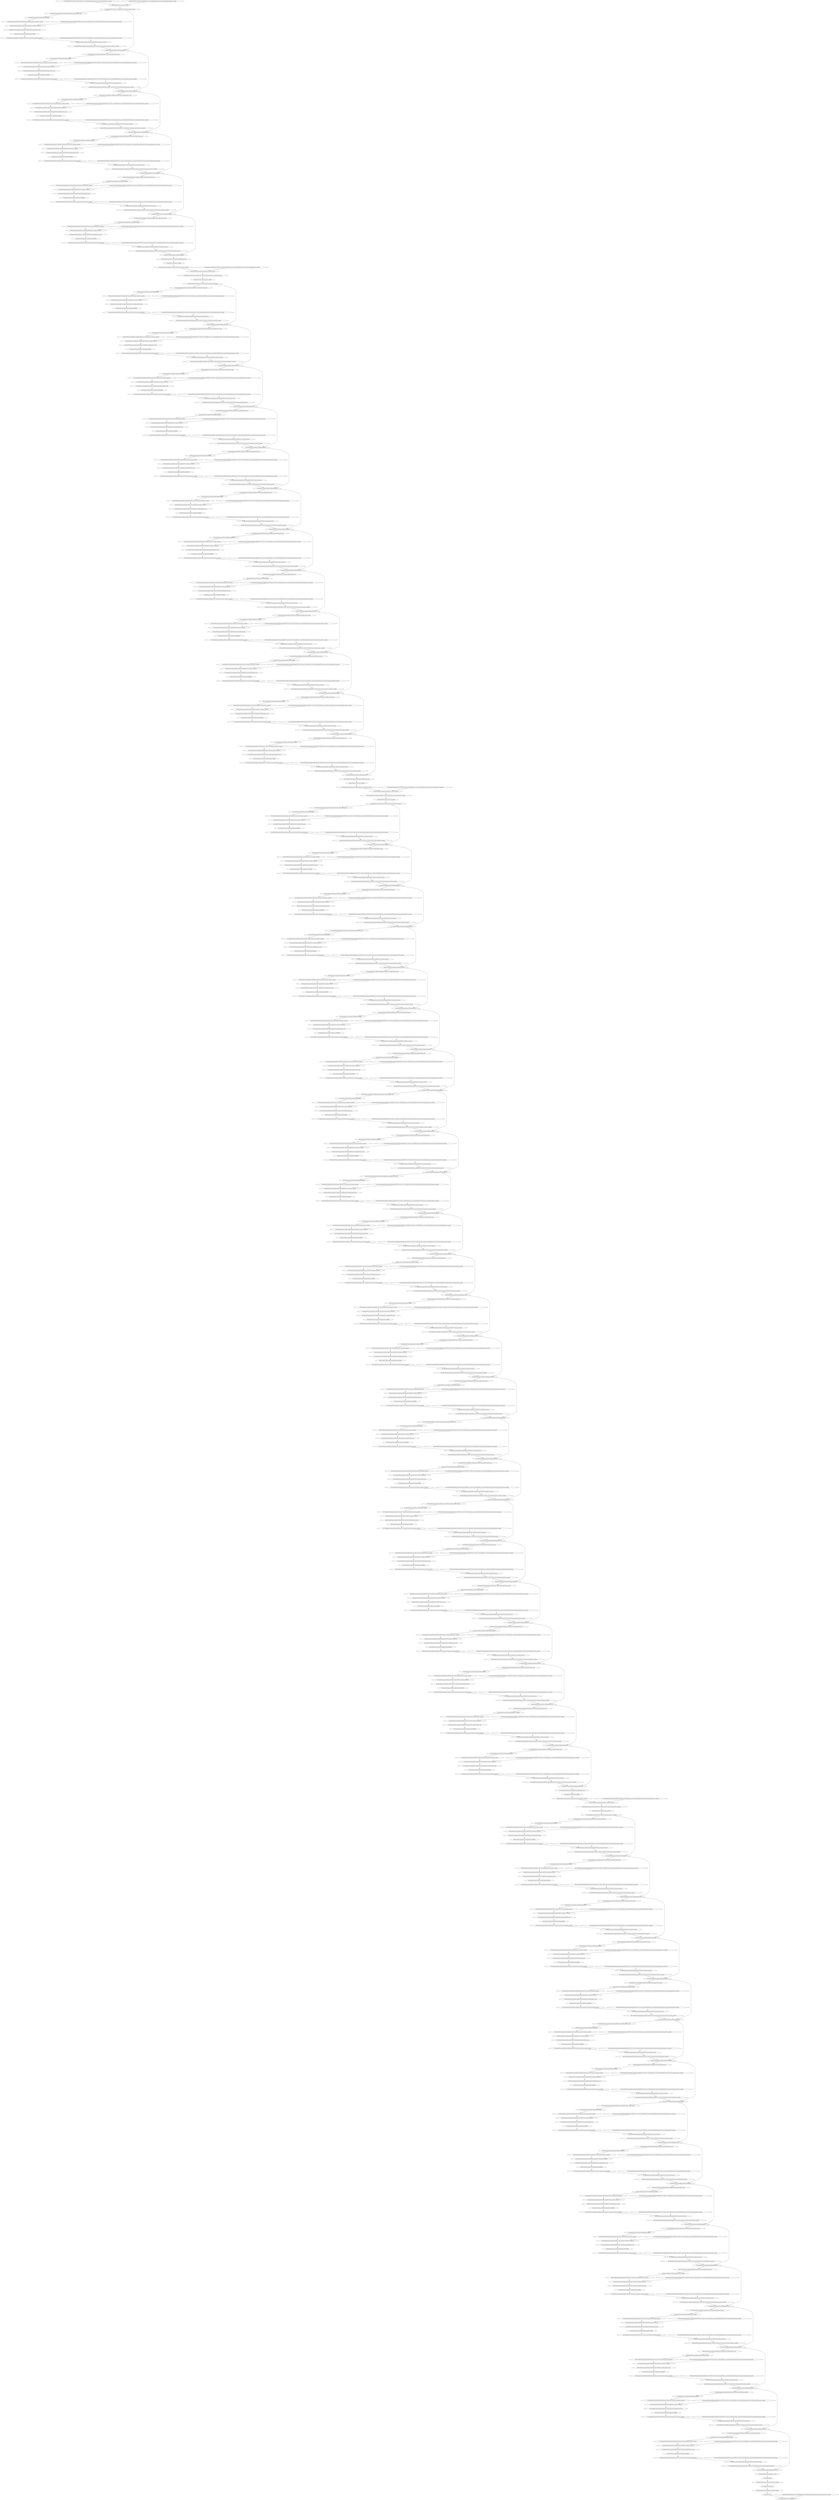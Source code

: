 strict digraph  {
"0 DenseNet/NNCFConv2d[conv1]/ModuleDict[pre_ops]/UpdateWeight[0]/SymmetricQuantizer[op]/symmetric_quantize" [id=0, scope="DenseNet/NNCFConv2d[conv1]/ModuleDict[pre_ops]/UpdateWeight[0]/SymmetricQuantizer[op]", type=symmetric_quantize];
"1 DenseNet/NNCFConv2d[conv1]/ModuleDict[pre_ops]/UpdateInputs[1]/SymmetricQuantizer[op]/symmetric_quantize" [id=1, scope="DenseNet/NNCFConv2d[conv1]/ModuleDict[pre_ops]/UpdateInputs[1]/SymmetricQuantizer[op]", type=symmetric_quantize];
"2 DenseNet/NNCFConv2d[conv1]/conv2d" [id=2, scope="DenseNet/NNCFConv2d[conv1]", type=conv2d];
"3 DenseNet/NNCFConv2d[conv1]/SymmetricQuantizer/symmetric_quantize" [id=3, scope="DenseNet/NNCFConv2d[conv1]/SymmetricQuantizer", type=symmetric_quantize];
"4 DenseNet/Sequential[dense1]/Bottleneck[0]/BatchNorm2d[bn1]/batch_norm" [id=4, scope="DenseNet/Sequential[dense1]/Bottleneck[0]/BatchNorm2d[bn1]", type=batch_norm];
"5 DenseNet/Sequential[dense1]/Bottleneck[0]/RELU" [id=5, scope="DenseNet/Sequential[dense1]/Bottleneck[0]", type=RELU];
"6 DenseNet/Sequential[dense1]/Bottleneck[0]/SymmetricQuantizer/symmetric_quantize" [id=6, scope="DenseNet/Sequential[dense1]/Bottleneck[0]/SymmetricQuantizer", type=symmetric_quantize];
"7 DenseNet/Sequential[dense1]/Bottleneck[0]/NNCFConv2d[conv1]/ModuleDict[pre_ops]/UpdateWeight[0]/SymmetricQuantizer[op]/symmetric_quantize" [id=7, scope="DenseNet/Sequential[dense1]/Bottleneck[0]/NNCFConv2d[conv1]/ModuleDict[pre_ops]/UpdateWeight[0]/SymmetricQuantizer[op]", type=symmetric_quantize];
"8 DenseNet/Sequential[dense1]/Bottleneck[0]/NNCFConv2d[conv1]/conv2d" [id=8, scope="DenseNet/Sequential[dense1]/Bottleneck[0]/NNCFConv2d[conv1]", type=conv2d];
"9 DenseNet/Sequential[dense1]/Bottleneck[0]/BatchNorm2d[bn2]/batch_norm" [id=9, scope="DenseNet/Sequential[dense1]/Bottleneck[0]/BatchNorm2d[bn2]", type=batch_norm];
"10 DenseNet/Sequential[dense1]/Bottleneck[0]/RELU" [id=10, scope="DenseNet/Sequential[dense1]/Bottleneck[0]", type=RELU];
"11 DenseNet/Sequential[dense1]/Bottleneck[0]/SymmetricQuantizer/symmetric_quantize" [id=11, scope="DenseNet/Sequential[dense1]/Bottleneck[0]/SymmetricQuantizer", type=symmetric_quantize];
"12 DenseNet/Sequential[dense1]/Bottleneck[0]/NNCFConv2d[conv2]/ModuleDict[pre_ops]/UpdateWeight[0]/SymmetricQuantizer[op]/symmetric_quantize" [id=12, scope="DenseNet/Sequential[dense1]/Bottleneck[0]/NNCFConv2d[conv2]/ModuleDict[pre_ops]/UpdateWeight[0]/SymmetricQuantizer[op]", type=symmetric_quantize];
"13 DenseNet/Sequential[dense1]/Bottleneck[0]/NNCFConv2d[conv2]/conv2d" [id=13, scope="DenseNet/Sequential[dense1]/Bottleneck[0]/NNCFConv2d[conv2]", type=conv2d];
"14 DenseNet/Sequential[dense1]/Bottleneck[0]/NNCFConv2d[conv2]/SymmetricQuantizer/symmetric_quantize" [id=14, scope="DenseNet/Sequential[dense1]/Bottleneck[0]/NNCFConv2d[conv2]/SymmetricQuantizer", type=symmetric_quantize];
"15 DenseNet/Sequential[dense1]/Bottleneck[0]/cat" [id=15, scope="DenseNet/Sequential[dense1]/Bottleneck[0]", type=cat];
"16 DenseNet/Sequential[dense1]/Bottleneck[1]/BatchNorm2d[bn1]/batch_norm" [id=16, scope="DenseNet/Sequential[dense1]/Bottleneck[1]/BatchNorm2d[bn1]", type=batch_norm];
"17 DenseNet/Sequential[dense1]/Bottleneck[1]/RELU" [id=17, scope="DenseNet/Sequential[dense1]/Bottleneck[1]", type=RELU];
"18 DenseNet/Sequential[dense1]/Bottleneck[1]/SymmetricQuantizer/symmetric_quantize" [id=18, scope="DenseNet/Sequential[dense1]/Bottleneck[1]/SymmetricQuantizer", type=symmetric_quantize];
"19 DenseNet/Sequential[dense1]/Bottleneck[1]/NNCFConv2d[conv1]/ModuleDict[pre_ops]/UpdateWeight[0]/SymmetricQuantizer[op]/symmetric_quantize" [id=19, scope="DenseNet/Sequential[dense1]/Bottleneck[1]/NNCFConv2d[conv1]/ModuleDict[pre_ops]/UpdateWeight[0]/SymmetricQuantizer[op]", type=symmetric_quantize];
"20 DenseNet/Sequential[dense1]/Bottleneck[1]/NNCFConv2d[conv1]/conv2d" [id=20, scope="DenseNet/Sequential[dense1]/Bottleneck[1]/NNCFConv2d[conv1]", type=conv2d];
"21 DenseNet/Sequential[dense1]/Bottleneck[1]/BatchNorm2d[bn2]/batch_norm" [id=21, scope="DenseNet/Sequential[dense1]/Bottleneck[1]/BatchNorm2d[bn2]", type=batch_norm];
"22 DenseNet/Sequential[dense1]/Bottleneck[1]/RELU" [id=22, scope="DenseNet/Sequential[dense1]/Bottleneck[1]", type=RELU];
"23 DenseNet/Sequential[dense1]/Bottleneck[1]/SymmetricQuantizer/symmetric_quantize" [id=23, scope="DenseNet/Sequential[dense1]/Bottleneck[1]/SymmetricQuantizer", type=symmetric_quantize];
"24 DenseNet/Sequential[dense1]/Bottleneck[1]/NNCFConv2d[conv2]/ModuleDict[pre_ops]/UpdateWeight[0]/SymmetricQuantizer[op]/symmetric_quantize" [id=24, scope="DenseNet/Sequential[dense1]/Bottleneck[1]/NNCFConv2d[conv2]/ModuleDict[pre_ops]/UpdateWeight[0]/SymmetricQuantizer[op]", type=symmetric_quantize];
"25 DenseNet/Sequential[dense1]/Bottleneck[1]/NNCFConv2d[conv2]/conv2d" [id=25, scope="DenseNet/Sequential[dense1]/Bottleneck[1]/NNCFConv2d[conv2]", type=conv2d];
"26 DenseNet/Sequential[dense1]/Bottleneck[1]/NNCFConv2d[conv2]/SymmetricQuantizer/symmetric_quantize" [id=26, scope="DenseNet/Sequential[dense1]/Bottleneck[1]/NNCFConv2d[conv2]/SymmetricQuantizer", type=symmetric_quantize];
"27 DenseNet/Sequential[dense1]/Bottleneck[1]/cat" [id=27, scope="DenseNet/Sequential[dense1]/Bottleneck[1]", type=cat];
"28 DenseNet/Sequential[dense1]/Bottleneck[2]/BatchNorm2d[bn1]/batch_norm" [id=28, scope="DenseNet/Sequential[dense1]/Bottleneck[2]/BatchNorm2d[bn1]", type=batch_norm];
"29 DenseNet/Sequential[dense1]/Bottleneck[2]/RELU" [id=29, scope="DenseNet/Sequential[dense1]/Bottleneck[2]", type=RELU];
"30 DenseNet/Sequential[dense1]/Bottleneck[2]/SymmetricQuantizer/symmetric_quantize" [id=30, scope="DenseNet/Sequential[dense1]/Bottleneck[2]/SymmetricQuantizer", type=symmetric_quantize];
"31 DenseNet/Sequential[dense1]/Bottleneck[2]/NNCFConv2d[conv1]/ModuleDict[pre_ops]/UpdateWeight[0]/SymmetricQuantizer[op]/symmetric_quantize" [id=31, scope="DenseNet/Sequential[dense1]/Bottleneck[2]/NNCFConv2d[conv1]/ModuleDict[pre_ops]/UpdateWeight[0]/SymmetricQuantizer[op]", type=symmetric_quantize];
"32 DenseNet/Sequential[dense1]/Bottleneck[2]/NNCFConv2d[conv1]/conv2d" [id=32, scope="DenseNet/Sequential[dense1]/Bottleneck[2]/NNCFConv2d[conv1]", type=conv2d];
"33 DenseNet/Sequential[dense1]/Bottleneck[2]/BatchNorm2d[bn2]/batch_norm" [id=33, scope="DenseNet/Sequential[dense1]/Bottleneck[2]/BatchNorm2d[bn2]", type=batch_norm];
"34 DenseNet/Sequential[dense1]/Bottleneck[2]/RELU" [id=34, scope="DenseNet/Sequential[dense1]/Bottleneck[2]", type=RELU];
"35 DenseNet/Sequential[dense1]/Bottleneck[2]/SymmetricQuantizer/symmetric_quantize" [id=35, scope="DenseNet/Sequential[dense1]/Bottleneck[2]/SymmetricQuantizer", type=symmetric_quantize];
"36 DenseNet/Sequential[dense1]/Bottleneck[2]/NNCFConv2d[conv2]/ModuleDict[pre_ops]/UpdateWeight[0]/SymmetricQuantizer[op]/symmetric_quantize" [id=36, scope="DenseNet/Sequential[dense1]/Bottleneck[2]/NNCFConv2d[conv2]/ModuleDict[pre_ops]/UpdateWeight[0]/SymmetricQuantizer[op]", type=symmetric_quantize];
"37 DenseNet/Sequential[dense1]/Bottleneck[2]/NNCFConv2d[conv2]/conv2d" [id=37, scope="DenseNet/Sequential[dense1]/Bottleneck[2]/NNCFConv2d[conv2]", type=conv2d];
"38 DenseNet/Sequential[dense1]/Bottleneck[2]/NNCFConv2d[conv2]/SymmetricQuantizer/symmetric_quantize" [id=38, scope="DenseNet/Sequential[dense1]/Bottleneck[2]/NNCFConv2d[conv2]/SymmetricQuantizer", type=symmetric_quantize];
"39 DenseNet/Sequential[dense1]/Bottleneck[2]/cat" [id=39, scope="DenseNet/Sequential[dense1]/Bottleneck[2]", type=cat];
"40 DenseNet/Sequential[dense1]/Bottleneck[3]/BatchNorm2d[bn1]/batch_norm" [id=40, scope="DenseNet/Sequential[dense1]/Bottleneck[3]/BatchNorm2d[bn1]", type=batch_norm];
"41 DenseNet/Sequential[dense1]/Bottleneck[3]/RELU" [id=41, scope="DenseNet/Sequential[dense1]/Bottleneck[3]", type=RELU];
"42 DenseNet/Sequential[dense1]/Bottleneck[3]/SymmetricQuantizer/symmetric_quantize" [id=42, scope="DenseNet/Sequential[dense1]/Bottleneck[3]/SymmetricQuantizer", type=symmetric_quantize];
"43 DenseNet/Sequential[dense1]/Bottleneck[3]/NNCFConv2d[conv1]/ModuleDict[pre_ops]/UpdateWeight[0]/SymmetricQuantizer[op]/symmetric_quantize" [id=43, scope="DenseNet/Sequential[dense1]/Bottleneck[3]/NNCFConv2d[conv1]/ModuleDict[pre_ops]/UpdateWeight[0]/SymmetricQuantizer[op]", type=symmetric_quantize];
"44 DenseNet/Sequential[dense1]/Bottleneck[3]/NNCFConv2d[conv1]/conv2d" [id=44, scope="DenseNet/Sequential[dense1]/Bottleneck[3]/NNCFConv2d[conv1]", type=conv2d];
"45 DenseNet/Sequential[dense1]/Bottleneck[3]/BatchNorm2d[bn2]/batch_norm" [id=45, scope="DenseNet/Sequential[dense1]/Bottleneck[3]/BatchNorm2d[bn2]", type=batch_norm];
"46 DenseNet/Sequential[dense1]/Bottleneck[3]/RELU" [id=46, scope="DenseNet/Sequential[dense1]/Bottleneck[3]", type=RELU];
"47 DenseNet/Sequential[dense1]/Bottleneck[3]/SymmetricQuantizer/symmetric_quantize" [id=47, scope="DenseNet/Sequential[dense1]/Bottleneck[3]/SymmetricQuantizer", type=symmetric_quantize];
"48 DenseNet/Sequential[dense1]/Bottleneck[3]/NNCFConv2d[conv2]/ModuleDict[pre_ops]/UpdateWeight[0]/SymmetricQuantizer[op]/symmetric_quantize" [id=48, scope="DenseNet/Sequential[dense1]/Bottleneck[3]/NNCFConv2d[conv2]/ModuleDict[pre_ops]/UpdateWeight[0]/SymmetricQuantizer[op]", type=symmetric_quantize];
"49 DenseNet/Sequential[dense1]/Bottleneck[3]/NNCFConv2d[conv2]/conv2d" [id=49, scope="DenseNet/Sequential[dense1]/Bottleneck[3]/NNCFConv2d[conv2]", type=conv2d];
"50 DenseNet/Sequential[dense1]/Bottleneck[3]/NNCFConv2d[conv2]/SymmetricQuantizer/symmetric_quantize" [id=50, scope="DenseNet/Sequential[dense1]/Bottleneck[3]/NNCFConv2d[conv2]/SymmetricQuantizer", type=symmetric_quantize];
"51 DenseNet/Sequential[dense1]/Bottleneck[3]/cat" [id=51, scope="DenseNet/Sequential[dense1]/Bottleneck[3]", type=cat];
"52 DenseNet/Sequential[dense1]/Bottleneck[4]/BatchNorm2d[bn1]/batch_norm" [id=52, scope="DenseNet/Sequential[dense1]/Bottleneck[4]/BatchNorm2d[bn1]", type=batch_norm];
"53 DenseNet/Sequential[dense1]/Bottleneck[4]/RELU" [id=53, scope="DenseNet/Sequential[dense1]/Bottleneck[4]", type=RELU];
"54 DenseNet/Sequential[dense1]/Bottleneck[4]/SymmetricQuantizer/symmetric_quantize" [id=54, scope="DenseNet/Sequential[dense1]/Bottleneck[4]/SymmetricQuantizer", type=symmetric_quantize];
"55 DenseNet/Sequential[dense1]/Bottleneck[4]/NNCFConv2d[conv1]/ModuleDict[pre_ops]/UpdateWeight[0]/SymmetricQuantizer[op]/symmetric_quantize" [id=55, scope="DenseNet/Sequential[dense1]/Bottleneck[4]/NNCFConv2d[conv1]/ModuleDict[pre_ops]/UpdateWeight[0]/SymmetricQuantizer[op]", type=symmetric_quantize];
"56 DenseNet/Sequential[dense1]/Bottleneck[4]/NNCFConv2d[conv1]/conv2d" [id=56, scope="DenseNet/Sequential[dense1]/Bottleneck[4]/NNCFConv2d[conv1]", type=conv2d];
"57 DenseNet/Sequential[dense1]/Bottleneck[4]/BatchNorm2d[bn2]/batch_norm" [id=57, scope="DenseNet/Sequential[dense1]/Bottleneck[4]/BatchNorm2d[bn2]", type=batch_norm];
"58 DenseNet/Sequential[dense1]/Bottleneck[4]/RELU" [id=58, scope="DenseNet/Sequential[dense1]/Bottleneck[4]", type=RELU];
"59 DenseNet/Sequential[dense1]/Bottleneck[4]/SymmetricQuantizer/symmetric_quantize" [id=59, scope="DenseNet/Sequential[dense1]/Bottleneck[4]/SymmetricQuantizer", type=symmetric_quantize];
"60 DenseNet/Sequential[dense1]/Bottleneck[4]/NNCFConv2d[conv2]/ModuleDict[pre_ops]/UpdateWeight[0]/SymmetricQuantizer[op]/symmetric_quantize" [id=60, scope="DenseNet/Sequential[dense1]/Bottleneck[4]/NNCFConv2d[conv2]/ModuleDict[pre_ops]/UpdateWeight[0]/SymmetricQuantizer[op]", type=symmetric_quantize];
"61 DenseNet/Sequential[dense1]/Bottleneck[4]/NNCFConv2d[conv2]/conv2d" [id=61, scope="DenseNet/Sequential[dense1]/Bottleneck[4]/NNCFConv2d[conv2]", type=conv2d];
"62 DenseNet/Sequential[dense1]/Bottleneck[4]/NNCFConv2d[conv2]/SymmetricQuantizer/symmetric_quantize" [id=62, scope="DenseNet/Sequential[dense1]/Bottleneck[4]/NNCFConv2d[conv2]/SymmetricQuantizer", type=symmetric_quantize];
"63 DenseNet/Sequential[dense1]/Bottleneck[4]/cat" [id=63, scope="DenseNet/Sequential[dense1]/Bottleneck[4]", type=cat];
"64 DenseNet/Sequential[dense1]/Bottleneck[5]/BatchNorm2d[bn1]/batch_norm" [id=64, scope="DenseNet/Sequential[dense1]/Bottleneck[5]/BatchNorm2d[bn1]", type=batch_norm];
"65 DenseNet/Sequential[dense1]/Bottleneck[5]/RELU" [id=65, scope="DenseNet/Sequential[dense1]/Bottleneck[5]", type=RELU];
"66 DenseNet/Sequential[dense1]/Bottleneck[5]/SymmetricQuantizer/symmetric_quantize" [id=66, scope="DenseNet/Sequential[dense1]/Bottleneck[5]/SymmetricQuantizer", type=symmetric_quantize];
"67 DenseNet/Sequential[dense1]/Bottleneck[5]/NNCFConv2d[conv1]/ModuleDict[pre_ops]/UpdateWeight[0]/SymmetricQuantizer[op]/symmetric_quantize" [id=67, scope="DenseNet/Sequential[dense1]/Bottleneck[5]/NNCFConv2d[conv1]/ModuleDict[pre_ops]/UpdateWeight[0]/SymmetricQuantizer[op]", type=symmetric_quantize];
"68 DenseNet/Sequential[dense1]/Bottleneck[5]/NNCFConv2d[conv1]/conv2d" [id=68, scope="DenseNet/Sequential[dense1]/Bottleneck[5]/NNCFConv2d[conv1]", type=conv2d];
"69 DenseNet/Sequential[dense1]/Bottleneck[5]/BatchNorm2d[bn2]/batch_norm" [id=69, scope="DenseNet/Sequential[dense1]/Bottleneck[5]/BatchNorm2d[bn2]", type=batch_norm];
"70 DenseNet/Sequential[dense1]/Bottleneck[5]/RELU" [id=70, scope="DenseNet/Sequential[dense1]/Bottleneck[5]", type=RELU];
"71 DenseNet/Sequential[dense1]/Bottleneck[5]/SymmetricQuantizer/symmetric_quantize" [id=71, scope="DenseNet/Sequential[dense1]/Bottleneck[5]/SymmetricQuantizer", type=symmetric_quantize];
"72 DenseNet/Sequential[dense1]/Bottleneck[5]/NNCFConv2d[conv2]/ModuleDict[pre_ops]/UpdateWeight[0]/SymmetricQuantizer[op]/symmetric_quantize" [id=72, scope="DenseNet/Sequential[dense1]/Bottleneck[5]/NNCFConv2d[conv2]/ModuleDict[pre_ops]/UpdateWeight[0]/SymmetricQuantizer[op]", type=symmetric_quantize];
"73 DenseNet/Sequential[dense1]/Bottleneck[5]/NNCFConv2d[conv2]/conv2d" [id=73, scope="DenseNet/Sequential[dense1]/Bottleneck[5]/NNCFConv2d[conv2]", type=conv2d];
"74 DenseNet/Sequential[dense1]/Bottleneck[5]/NNCFConv2d[conv2]/SymmetricQuantizer/symmetric_quantize" [id=74, scope="DenseNet/Sequential[dense1]/Bottleneck[5]/NNCFConv2d[conv2]/SymmetricQuantizer", type=symmetric_quantize];
"75 DenseNet/Sequential[dense1]/Bottleneck[5]/cat" [id=75, scope="DenseNet/Sequential[dense1]/Bottleneck[5]", type=cat];
"76 DenseNet/Transition[trans1]/BatchNorm2d[bn]/batch_norm" [id=76, scope="DenseNet/Transition[trans1]/BatchNorm2d[bn]", type=batch_norm];
"77 DenseNet/Transition[trans1]/RELU" [id=77, scope="DenseNet/Transition[trans1]", type=RELU];
"78 DenseNet/Transition[trans1]/SymmetricQuantizer/symmetric_quantize" [id=78, scope="DenseNet/Transition[trans1]/SymmetricQuantizer", type=symmetric_quantize];
"79 DenseNet/Transition[trans1]/NNCFConv2d[conv]/ModuleDict[pre_ops]/UpdateWeight[0]/SymmetricQuantizer[op]/symmetric_quantize" [id=79, scope="DenseNet/Transition[trans1]/NNCFConv2d[conv]/ModuleDict[pre_ops]/UpdateWeight[0]/SymmetricQuantizer[op]", type=symmetric_quantize];
"80 DenseNet/Transition[trans1]/NNCFConv2d[conv]/conv2d" [id=80, scope="DenseNet/Transition[trans1]/NNCFConv2d[conv]", type=conv2d];
"81 DenseNet/Transition[trans1]/NNCFConv2d[conv]/SymmetricQuantizer/symmetric_quantize" [id=81, scope="DenseNet/Transition[trans1]/NNCFConv2d[conv]/SymmetricQuantizer", type=symmetric_quantize];
"82 DenseNet/Transition[trans1]/avg_pool2d" [id=82, scope="DenseNet/Transition[trans1]", type=avg_pool2d];
"83 DenseNet/Transition[trans1]/SymmetricQuantizer/symmetric_quantize" [id=83, scope="DenseNet/Transition[trans1]/SymmetricQuantizer", type=symmetric_quantize];
"84 DenseNet/Sequential[dense2]/Bottleneck[0]/BatchNorm2d[bn1]/batch_norm" [id=84, scope="DenseNet/Sequential[dense2]/Bottleneck[0]/BatchNorm2d[bn1]", type=batch_norm];
"85 DenseNet/Sequential[dense2]/Bottleneck[0]/RELU" [id=85, scope="DenseNet/Sequential[dense2]/Bottleneck[0]", type=RELU];
"86 DenseNet/Sequential[dense2]/Bottleneck[0]/SymmetricQuantizer/symmetric_quantize" [id=86, scope="DenseNet/Sequential[dense2]/Bottleneck[0]/SymmetricQuantizer", type=symmetric_quantize];
"87 DenseNet/Sequential[dense2]/Bottleneck[0]/NNCFConv2d[conv1]/ModuleDict[pre_ops]/UpdateWeight[0]/SymmetricQuantizer[op]/symmetric_quantize" [id=87, scope="DenseNet/Sequential[dense2]/Bottleneck[0]/NNCFConv2d[conv1]/ModuleDict[pre_ops]/UpdateWeight[0]/SymmetricQuantizer[op]", type=symmetric_quantize];
"88 DenseNet/Sequential[dense2]/Bottleneck[0]/NNCFConv2d[conv1]/conv2d" [id=88, scope="DenseNet/Sequential[dense2]/Bottleneck[0]/NNCFConv2d[conv1]", type=conv2d];
"89 DenseNet/Sequential[dense2]/Bottleneck[0]/BatchNorm2d[bn2]/batch_norm" [id=89, scope="DenseNet/Sequential[dense2]/Bottleneck[0]/BatchNorm2d[bn2]", type=batch_norm];
"90 DenseNet/Sequential[dense2]/Bottleneck[0]/RELU" [id=90, scope="DenseNet/Sequential[dense2]/Bottleneck[0]", type=RELU];
"91 DenseNet/Sequential[dense2]/Bottleneck[0]/SymmetricQuantizer/symmetric_quantize" [id=91, scope="DenseNet/Sequential[dense2]/Bottleneck[0]/SymmetricQuantizer", type=symmetric_quantize];
"92 DenseNet/Sequential[dense2]/Bottleneck[0]/NNCFConv2d[conv2]/ModuleDict[pre_ops]/UpdateWeight[0]/SymmetricQuantizer[op]/symmetric_quantize" [id=92, scope="DenseNet/Sequential[dense2]/Bottleneck[0]/NNCFConv2d[conv2]/ModuleDict[pre_ops]/UpdateWeight[0]/SymmetricQuantizer[op]", type=symmetric_quantize];
"93 DenseNet/Sequential[dense2]/Bottleneck[0]/NNCFConv2d[conv2]/conv2d" [id=93, scope="DenseNet/Sequential[dense2]/Bottleneck[0]/NNCFConv2d[conv2]", type=conv2d];
"94 DenseNet/Sequential[dense2]/Bottleneck[0]/NNCFConv2d[conv2]/SymmetricQuantizer/symmetric_quantize" [id=94, scope="DenseNet/Sequential[dense2]/Bottleneck[0]/NNCFConv2d[conv2]/SymmetricQuantizer", type=symmetric_quantize];
"95 DenseNet/Sequential[dense2]/Bottleneck[0]/cat" [id=95, scope="DenseNet/Sequential[dense2]/Bottleneck[0]", type=cat];
"96 DenseNet/Sequential[dense2]/Bottleneck[1]/BatchNorm2d[bn1]/batch_norm" [id=96, scope="DenseNet/Sequential[dense2]/Bottleneck[1]/BatchNorm2d[bn1]", type=batch_norm];
"97 DenseNet/Sequential[dense2]/Bottleneck[1]/RELU" [id=97, scope="DenseNet/Sequential[dense2]/Bottleneck[1]", type=RELU];
"98 DenseNet/Sequential[dense2]/Bottleneck[1]/SymmetricQuantizer/symmetric_quantize" [id=98, scope="DenseNet/Sequential[dense2]/Bottleneck[1]/SymmetricQuantizer", type=symmetric_quantize];
"99 DenseNet/Sequential[dense2]/Bottleneck[1]/NNCFConv2d[conv1]/ModuleDict[pre_ops]/UpdateWeight[0]/SymmetricQuantizer[op]/symmetric_quantize" [id=99, scope="DenseNet/Sequential[dense2]/Bottleneck[1]/NNCFConv2d[conv1]/ModuleDict[pre_ops]/UpdateWeight[0]/SymmetricQuantizer[op]", type=symmetric_quantize];
"100 DenseNet/Sequential[dense2]/Bottleneck[1]/NNCFConv2d[conv1]/conv2d" [id=100, scope="DenseNet/Sequential[dense2]/Bottleneck[1]/NNCFConv2d[conv1]", type=conv2d];
"101 DenseNet/Sequential[dense2]/Bottleneck[1]/BatchNorm2d[bn2]/batch_norm" [id=101, scope="DenseNet/Sequential[dense2]/Bottleneck[1]/BatchNorm2d[bn2]", type=batch_norm];
"102 DenseNet/Sequential[dense2]/Bottleneck[1]/RELU" [id=102, scope="DenseNet/Sequential[dense2]/Bottleneck[1]", type=RELU];
"103 DenseNet/Sequential[dense2]/Bottleneck[1]/SymmetricQuantizer/symmetric_quantize" [id=103, scope="DenseNet/Sequential[dense2]/Bottleneck[1]/SymmetricQuantizer", type=symmetric_quantize];
"104 DenseNet/Sequential[dense2]/Bottleneck[1]/NNCFConv2d[conv2]/ModuleDict[pre_ops]/UpdateWeight[0]/SymmetricQuantizer[op]/symmetric_quantize" [id=104, scope="DenseNet/Sequential[dense2]/Bottleneck[1]/NNCFConv2d[conv2]/ModuleDict[pre_ops]/UpdateWeight[0]/SymmetricQuantizer[op]", type=symmetric_quantize];
"105 DenseNet/Sequential[dense2]/Bottleneck[1]/NNCFConv2d[conv2]/conv2d" [id=105, scope="DenseNet/Sequential[dense2]/Bottleneck[1]/NNCFConv2d[conv2]", type=conv2d];
"106 DenseNet/Sequential[dense2]/Bottleneck[1]/NNCFConv2d[conv2]/SymmetricQuantizer/symmetric_quantize" [id=106, scope="DenseNet/Sequential[dense2]/Bottleneck[1]/NNCFConv2d[conv2]/SymmetricQuantizer", type=symmetric_quantize];
"107 DenseNet/Sequential[dense2]/Bottleneck[1]/cat" [id=107, scope="DenseNet/Sequential[dense2]/Bottleneck[1]", type=cat];
"108 DenseNet/Sequential[dense2]/Bottleneck[2]/BatchNorm2d[bn1]/batch_norm" [id=108, scope="DenseNet/Sequential[dense2]/Bottleneck[2]/BatchNorm2d[bn1]", type=batch_norm];
"109 DenseNet/Sequential[dense2]/Bottleneck[2]/RELU" [id=109, scope="DenseNet/Sequential[dense2]/Bottleneck[2]", type=RELU];
"110 DenseNet/Sequential[dense2]/Bottleneck[2]/SymmetricQuantizer/symmetric_quantize" [id=110, scope="DenseNet/Sequential[dense2]/Bottleneck[2]/SymmetricQuantizer", type=symmetric_quantize];
"111 DenseNet/Sequential[dense2]/Bottleneck[2]/NNCFConv2d[conv1]/ModuleDict[pre_ops]/UpdateWeight[0]/SymmetricQuantizer[op]/symmetric_quantize" [id=111, scope="DenseNet/Sequential[dense2]/Bottleneck[2]/NNCFConv2d[conv1]/ModuleDict[pre_ops]/UpdateWeight[0]/SymmetricQuantizer[op]", type=symmetric_quantize];
"112 DenseNet/Sequential[dense2]/Bottleneck[2]/NNCFConv2d[conv1]/conv2d" [id=112, scope="DenseNet/Sequential[dense2]/Bottleneck[2]/NNCFConv2d[conv1]", type=conv2d];
"113 DenseNet/Sequential[dense2]/Bottleneck[2]/BatchNorm2d[bn2]/batch_norm" [id=113, scope="DenseNet/Sequential[dense2]/Bottleneck[2]/BatchNorm2d[bn2]", type=batch_norm];
"114 DenseNet/Sequential[dense2]/Bottleneck[2]/RELU" [id=114, scope="DenseNet/Sequential[dense2]/Bottleneck[2]", type=RELU];
"115 DenseNet/Sequential[dense2]/Bottleneck[2]/SymmetricQuantizer/symmetric_quantize" [id=115, scope="DenseNet/Sequential[dense2]/Bottleneck[2]/SymmetricQuantizer", type=symmetric_quantize];
"116 DenseNet/Sequential[dense2]/Bottleneck[2]/NNCFConv2d[conv2]/ModuleDict[pre_ops]/UpdateWeight[0]/SymmetricQuantizer[op]/symmetric_quantize" [id=116, scope="DenseNet/Sequential[dense2]/Bottleneck[2]/NNCFConv2d[conv2]/ModuleDict[pre_ops]/UpdateWeight[0]/SymmetricQuantizer[op]", type=symmetric_quantize];
"117 DenseNet/Sequential[dense2]/Bottleneck[2]/NNCFConv2d[conv2]/conv2d" [id=117, scope="DenseNet/Sequential[dense2]/Bottleneck[2]/NNCFConv2d[conv2]", type=conv2d];
"118 DenseNet/Sequential[dense2]/Bottleneck[2]/NNCFConv2d[conv2]/SymmetricQuantizer/symmetric_quantize" [id=118, scope="DenseNet/Sequential[dense2]/Bottleneck[2]/NNCFConv2d[conv2]/SymmetricQuantizer", type=symmetric_quantize];
"119 DenseNet/Sequential[dense2]/Bottleneck[2]/cat" [id=119, scope="DenseNet/Sequential[dense2]/Bottleneck[2]", type=cat];
"120 DenseNet/Sequential[dense2]/Bottleneck[3]/BatchNorm2d[bn1]/batch_norm" [id=120, scope="DenseNet/Sequential[dense2]/Bottleneck[3]/BatchNorm2d[bn1]", type=batch_norm];
"121 DenseNet/Sequential[dense2]/Bottleneck[3]/RELU" [id=121, scope="DenseNet/Sequential[dense2]/Bottleneck[3]", type=RELU];
"122 DenseNet/Sequential[dense2]/Bottleneck[3]/SymmetricQuantizer/symmetric_quantize" [id=122, scope="DenseNet/Sequential[dense2]/Bottleneck[3]/SymmetricQuantizer", type=symmetric_quantize];
"123 DenseNet/Sequential[dense2]/Bottleneck[3]/NNCFConv2d[conv1]/ModuleDict[pre_ops]/UpdateWeight[0]/SymmetricQuantizer[op]/symmetric_quantize" [id=123, scope="DenseNet/Sequential[dense2]/Bottleneck[3]/NNCFConv2d[conv1]/ModuleDict[pre_ops]/UpdateWeight[0]/SymmetricQuantizer[op]", type=symmetric_quantize];
"124 DenseNet/Sequential[dense2]/Bottleneck[3]/NNCFConv2d[conv1]/conv2d" [id=124, scope="DenseNet/Sequential[dense2]/Bottleneck[3]/NNCFConv2d[conv1]", type=conv2d];
"125 DenseNet/Sequential[dense2]/Bottleneck[3]/BatchNorm2d[bn2]/batch_norm" [id=125, scope="DenseNet/Sequential[dense2]/Bottleneck[3]/BatchNorm2d[bn2]", type=batch_norm];
"126 DenseNet/Sequential[dense2]/Bottleneck[3]/RELU" [id=126, scope="DenseNet/Sequential[dense2]/Bottleneck[3]", type=RELU];
"127 DenseNet/Sequential[dense2]/Bottleneck[3]/SymmetricQuantizer/symmetric_quantize" [id=127, scope="DenseNet/Sequential[dense2]/Bottleneck[3]/SymmetricQuantizer", type=symmetric_quantize];
"128 DenseNet/Sequential[dense2]/Bottleneck[3]/NNCFConv2d[conv2]/ModuleDict[pre_ops]/UpdateWeight[0]/SymmetricQuantizer[op]/symmetric_quantize" [id=128, scope="DenseNet/Sequential[dense2]/Bottleneck[3]/NNCFConv2d[conv2]/ModuleDict[pre_ops]/UpdateWeight[0]/SymmetricQuantizer[op]", type=symmetric_quantize];
"129 DenseNet/Sequential[dense2]/Bottleneck[3]/NNCFConv2d[conv2]/conv2d" [id=129, scope="DenseNet/Sequential[dense2]/Bottleneck[3]/NNCFConv2d[conv2]", type=conv2d];
"130 DenseNet/Sequential[dense2]/Bottleneck[3]/NNCFConv2d[conv2]/SymmetricQuantizer/symmetric_quantize" [id=130, scope="DenseNet/Sequential[dense2]/Bottleneck[3]/NNCFConv2d[conv2]/SymmetricQuantizer", type=symmetric_quantize];
"131 DenseNet/Sequential[dense2]/Bottleneck[3]/cat" [id=131, scope="DenseNet/Sequential[dense2]/Bottleneck[3]", type=cat];
"132 DenseNet/Sequential[dense2]/Bottleneck[4]/BatchNorm2d[bn1]/batch_norm" [id=132, scope="DenseNet/Sequential[dense2]/Bottleneck[4]/BatchNorm2d[bn1]", type=batch_norm];
"133 DenseNet/Sequential[dense2]/Bottleneck[4]/RELU" [id=133, scope="DenseNet/Sequential[dense2]/Bottleneck[4]", type=RELU];
"134 DenseNet/Sequential[dense2]/Bottleneck[4]/SymmetricQuantizer/symmetric_quantize" [id=134, scope="DenseNet/Sequential[dense2]/Bottleneck[4]/SymmetricQuantizer", type=symmetric_quantize];
"135 DenseNet/Sequential[dense2]/Bottleneck[4]/NNCFConv2d[conv1]/ModuleDict[pre_ops]/UpdateWeight[0]/SymmetricQuantizer[op]/symmetric_quantize" [id=135, scope="DenseNet/Sequential[dense2]/Bottleneck[4]/NNCFConv2d[conv1]/ModuleDict[pre_ops]/UpdateWeight[0]/SymmetricQuantizer[op]", type=symmetric_quantize];
"136 DenseNet/Sequential[dense2]/Bottleneck[4]/NNCFConv2d[conv1]/conv2d" [id=136, scope="DenseNet/Sequential[dense2]/Bottleneck[4]/NNCFConv2d[conv1]", type=conv2d];
"137 DenseNet/Sequential[dense2]/Bottleneck[4]/BatchNorm2d[bn2]/batch_norm" [id=137, scope="DenseNet/Sequential[dense2]/Bottleneck[4]/BatchNorm2d[bn2]", type=batch_norm];
"138 DenseNet/Sequential[dense2]/Bottleneck[4]/RELU" [id=138, scope="DenseNet/Sequential[dense2]/Bottleneck[4]", type=RELU];
"139 DenseNet/Sequential[dense2]/Bottleneck[4]/SymmetricQuantizer/symmetric_quantize" [id=139, scope="DenseNet/Sequential[dense2]/Bottleneck[4]/SymmetricQuantizer", type=symmetric_quantize];
"140 DenseNet/Sequential[dense2]/Bottleneck[4]/NNCFConv2d[conv2]/ModuleDict[pre_ops]/UpdateWeight[0]/SymmetricQuantizer[op]/symmetric_quantize" [id=140, scope="DenseNet/Sequential[dense2]/Bottleneck[4]/NNCFConv2d[conv2]/ModuleDict[pre_ops]/UpdateWeight[0]/SymmetricQuantizer[op]", type=symmetric_quantize];
"141 DenseNet/Sequential[dense2]/Bottleneck[4]/NNCFConv2d[conv2]/conv2d" [id=141, scope="DenseNet/Sequential[dense2]/Bottleneck[4]/NNCFConv2d[conv2]", type=conv2d];
"142 DenseNet/Sequential[dense2]/Bottleneck[4]/NNCFConv2d[conv2]/SymmetricQuantizer/symmetric_quantize" [id=142, scope="DenseNet/Sequential[dense2]/Bottleneck[4]/NNCFConv2d[conv2]/SymmetricQuantizer", type=symmetric_quantize];
"143 DenseNet/Sequential[dense2]/Bottleneck[4]/cat" [id=143, scope="DenseNet/Sequential[dense2]/Bottleneck[4]", type=cat];
"144 DenseNet/Sequential[dense2]/Bottleneck[5]/BatchNorm2d[bn1]/batch_norm" [id=144, scope="DenseNet/Sequential[dense2]/Bottleneck[5]/BatchNorm2d[bn1]", type=batch_norm];
"145 DenseNet/Sequential[dense2]/Bottleneck[5]/RELU" [id=145, scope="DenseNet/Sequential[dense2]/Bottleneck[5]", type=RELU];
"146 DenseNet/Sequential[dense2]/Bottleneck[5]/SymmetricQuantizer/symmetric_quantize" [id=146, scope="DenseNet/Sequential[dense2]/Bottleneck[5]/SymmetricQuantizer", type=symmetric_quantize];
"147 DenseNet/Sequential[dense2]/Bottleneck[5]/NNCFConv2d[conv1]/ModuleDict[pre_ops]/UpdateWeight[0]/SymmetricQuantizer[op]/symmetric_quantize" [id=147, scope="DenseNet/Sequential[dense2]/Bottleneck[5]/NNCFConv2d[conv1]/ModuleDict[pre_ops]/UpdateWeight[0]/SymmetricQuantizer[op]", type=symmetric_quantize];
"148 DenseNet/Sequential[dense2]/Bottleneck[5]/NNCFConv2d[conv1]/conv2d" [id=148, scope="DenseNet/Sequential[dense2]/Bottleneck[5]/NNCFConv2d[conv1]", type=conv2d];
"149 DenseNet/Sequential[dense2]/Bottleneck[5]/BatchNorm2d[bn2]/batch_norm" [id=149, scope="DenseNet/Sequential[dense2]/Bottleneck[5]/BatchNorm2d[bn2]", type=batch_norm];
"150 DenseNet/Sequential[dense2]/Bottleneck[5]/RELU" [id=150, scope="DenseNet/Sequential[dense2]/Bottleneck[5]", type=RELU];
"151 DenseNet/Sequential[dense2]/Bottleneck[5]/SymmetricQuantizer/symmetric_quantize" [id=151, scope="DenseNet/Sequential[dense2]/Bottleneck[5]/SymmetricQuantizer", type=symmetric_quantize];
"152 DenseNet/Sequential[dense2]/Bottleneck[5]/NNCFConv2d[conv2]/ModuleDict[pre_ops]/UpdateWeight[0]/SymmetricQuantizer[op]/symmetric_quantize" [id=152, scope="DenseNet/Sequential[dense2]/Bottleneck[5]/NNCFConv2d[conv2]/ModuleDict[pre_ops]/UpdateWeight[0]/SymmetricQuantizer[op]", type=symmetric_quantize];
"153 DenseNet/Sequential[dense2]/Bottleneck[5]/NNCFConv2d[conv2]/conv2d" [id=153, scope="DenseNet/Sequential[dense2]/Bottleneck[5]/NNCFConv2d[conv2]", type=conv2d];
"154 DenseNet/Sequential[dense2]/Bottleneck[5]/NNCFConv2d[conv2]/SymmetricQuantizer/symmetric_quantize" [id=154, scope="DenseNet/Sequential[dense2]/Bottleneck[5]/NNCFConv2d[conv2]/SymmetricQuantizer", type=symmetric_quantize];
"155 DenseNet/Sequential[dense2]/Bottleneck[5]/cat" [id=155, scope="DenseNet/Sequential[dense2]/Bottleneck[5]", type=cat];
"156 DenseNet/Sequential[dense2]/Bottleneck[6]/BatchNorm2d[bn1]/batch_norm" [id=156, scope="DenseNet/Sequential[dense2]/Bottleneck[6]/BatchNorm2d[bn1]", type=batch_norm];
"157 DenseNet/Sequential[dense2]/Bottleneck[6]/RELU" [id=157, scope="DenseNet/Sequential[dense2]/Bottleneck[6]", type=RELU];
"158 DenseNet/Sequential[dense2]/Bottleneck[6]/SymmetricQuantizer/symmetric_quantize" [id=158, scope="DenseNet/Sequential[dense2]/Bottleneck[6]/SymmetricQuantizer", type=symmetric_quantize];
"159 DenseNet/Sequential[dense2]/Bottleneck[6]/NNCFConv2d[conv1]/ModuleDict[pre_ops]/UpdateWeight[0]/SymmetricQuantizer[op]/symmetric_quantize" [id=159, scope="DenseNet/Sequential[dense2]/Bottleneck[6]/NNCFConv2d[conv1]/ModuleDict[pre_ops]/UpdateWeight[0]/SymmetricQuantizer[op]", type=symmetric_quantize];
"160 DenseNet/Sequential[dense2]/Bottleneck[6]/NNCFConv2d[conv1]/conv2d" [id=160, scope="DenseNet/Sequential[dense2]/Bottleneck[6]/NNCFConv2d[conv1]", type=conv2d];
"161 DenseNet/Sequential[dense2]/Bottleneck[6]/BatchNorm2d[bn2]/batch_norm" [id=161, scope="DenseNet/Sequential[dense2]/Bottleneck[6]/BatchNorm2d[bn2]", type=batch_norm];
"162 DenseNet/Sequential[dense2]/Bottleneck[6]/RELU" [id=162, scope="DenseNet/Sequential[dense2]/Bottleneck[6]", type=RELU];
"163 DenseNet/Sequential[dense2]/Bottleneck[6]/SymmetricQuantizer/symmetric_quantize" [id=163, scope="DenseNet/Sequential[dense2]/Bottleneck[6]/SymmetricQuantizer", type=symmetric_quantize];
"164 DenseNet/Sequential[dense2]/Bottleneck[6]/NNCFConv2d[conv2]/ModuleDict[pre_ops]/UpdateWeight[0]/SymmetricQuantizer[op]/symmetric_quantize" [id=164, scope="DenseNet/Sequential[dense2]/Bottleneck[6]/NNCFConv2d[conv2]/ModuleDict[pre_ops]/UpdateWeight[0]/SymmetricQuantizer[op]", type=symmetric_quantize];
"165 DenseNet/Sequential[dense2]/Bottleneck[6]/NNCFConv2d[conv2]/conv2d" [id=165, scope="DenseNet/Sequential[dense2]/Bottleneck[6]/NNCFConv2d[conv2]", type=conv2d];
"166 DenseNet/Sequential[dense2]/Bottleneck[6]/NNCFConv2d[conv2]/SymmetricQuantizer/symmetric_quantize" [id=166, scope="DenseNet/Sequential[dense2]/Bottleneck[6]/NNCFConv2d[conv2]/SymmetricQuantizer", type=symmetric_quantize];
"167 DenseNet/Sequential[dense2]/Bottleneck[6]/cat" [id=167, scope="DenseNet/Sequential[dense2]/Bottleneck[6]", type=cat];
"168 DenseNet/Sequential[dense2]/Bottleneck[7]/BatchNorm2d[bn1]/batch_norm" [id=168, scope="DenseNet/Sequential[dense2]/Bottleneck[7]/BatchNorm2d[bn1]", type=batch_norm];
"169 DenseNet/Sequential[dense2]/Bottleneck[7]/RELU" [id=169, scope="DenseNet/Sequential[dense2]/Bottleneck[7]", type=RELU];
"170 DenseNet/Sequential[dense2]/Bottleneck[7]/SymmetricQuantizer/symmetric_quantize" [id=170, scope="DenseNet/Sequential[dense2]/Bottleneck[7]/SymmetricQuantizer", type=symmetric_quantize];
"171 DenseNet/Sequential[dense2]/Bottleneck[7]/NNCFConv2d[conv1]/ModuleDict[pre_ops]/UpdateWeight[0]/SymmetricQuantizer[op]/symmetric_quantize" [id=171, scope="DenseNet/Sequential[dense2]/Bottleneck[7]/NNCFConv2d[conv1]/ModuleDict[pre_ops]/UpdateWeight[0]/SymmetricQuantizer[op]", type=symmetric_quantize];
"172 DenseNet/Sequential[dense2]/Bottleneck[7]/NNCFConv2d[conv1]/conv2d" [id=172, scope="DenseNet/Sequential[dense2]/Bottleneck[7]/NNCFConv2d[conv1]", type=conv2d];
"173 DenseNet/Sequential[dense2]/Bottleneck[7]/BatchNorm2d[bn2]/batch_norm" [id=173, scope="DenseNet/Sequential[dense2]/Bottleneck[7]/BatchNorm2d[bn2]", type=batch_norm];
"174 DenseNet/Sequential[dense2]/Bottleneck[7]/RELU" [id=174, scope="DenseNet/Sequential[dense2]/Bottleneck[7]", type=RELU];
"175 DenseNet/Sequential[dense2]/Bottleneck[7]/SymmetricQuantizer/symmetric_quantize" [id=175, scope="DenseNet/Sequential[dense2]/Bottleneck[7]/SymmetricQuantizer", type=symmetric_quantize];
"176 DenseNet/Sequential[dense2]/Bottleneck[7]/NNCFConv2d[conv2]/ModuleDict[pre_ops]/UpdateWeight[0]/SymmetricQuantizer[op]/symmetric_quantize" [id=176, scope="DenseNet/Sequential[dense2]/Bottleneck[7]/NNCFConv2d[conv2]/ModuleDict[pre_ops]/UpdateWeight[0]/SymmetricQuantizer[op]", type=symmetric_quantize];
"177 DenseNet/Sequential[dense2]/Bottleneck[7]/NNCFConv2d[conv2]/conv2d" [id=177, scope="DenseNet/Sequential[dense2]/Bottleneck[7]/NNCFConv2d[conv2]", type=conv2d];
"178 DenseNet/Sequential[dense2]/Bottleneck[7]/NNCFConv2d[conv2]/SymmetricQuantizer/symmetric_quantize" [id=178, scope="DenseNet/Sequential[dense2]/Bottleneck[7]/NNCFConv2d[conv2]/SymmetricQuantizer", type=symmetric_quantize];
"179 DenseNet/Sequential[dense2]/Bottleneck[7]/cat" [id=179, scope="DenseNet/Sequential[dense2]/Bottleneck[7]", type=cat];
"180 DenseNet/Sequential[dense2]/Bottleneck[8]/BatchNorm2d[bn1]/batch_norm" [id=180, scope="DenseNet/Sequential[dense2]/Bottleneck[8]/BatchNorm2d[bn1]", type=batch_norm];
"181 DenseNet/Sequential[dense2]/Bottleneck[8]/RELU" [id=181, scope="DenseNet/Sequential[dense2]/Bottleneck[8]", type=RELU];
"182 DenseNet/Sequential[dense2]/Bottleneck[8]/SymmetricQuantizer/symmetric_quantize" [id=182, scope="DenseNet/Sequential[dense2]/Bottleneck[8]/SymmetricQuantizer", type=symmetric_quantize];
"183 DenseNet/Sequential[dense2]/Bottleneck[8]/NNCFConv2d[conv1]/ModuleDict[pre_ops]/UpdateWeight[0]/SymmetricQuantizer[op]/symmetric_quantize" [id=183, scope="DenseNet/Sequential[dense2]/Bottleneck[8]/NNCFConv2d[conv1]/ModuleDict[pre_ops]/UpdateWeight[0]/SymmetricQuantizer[op]", type=symmetric_quantize];
"184 DenseNet/Sequential[dense2]/Bottleneck[8]/NNCFConv2d[conv1]/conv2d" [id=184, scope="DenseNet/Sequential[dense2]/Bottleneck[8]/NNCFConv2d[conv1]", type=conv2d];
"185 DenseNet/Sequential[dense2]/Bottleneck[8]/BatchNorm2d[bn2]/batch_norm" [id=185, scope="DenseNet/Sequential[dense2]/Bottleneck[8]/BatchNorm2d[bn2]", type=batch_norm];
"186 DenseNet/Sequential[dense2]/Bottleneck[8]/RELU" [id=186, scope="DenseNet/Sequential[dense2]/Bottleneck[8]", type=RELU];
"187 DenseNet/Sequential[dense2]/Bottleneck[8]/SymmetricQuantizer/symmetric_quantize" [id=187, scope="DenseNet/Sequential[dense2]/Bottleneck[8]/SymmetricQuantizer", type=symmetric_quantize];
"188 DenseNet/Sequential[dense2]/Bottleneck[8]/NNCFConv2d[conv2]/ModuleDict[pre_ops]/UpdateWeight[0]/SymmetricQuantizer[op]/symmetric_quantize" [id=188, scope="DenseNet/Sequential[dense2]/Bottleneck[8]/NNCFConv2d[conv2]/ModuleDict[pre_ops]/UpdateWeight[0]/SymmetricQuantizer[op]", type=symmetric_quantize];
"189 DenseNet/Sequential[dense2]/Bottleneck[8]/NNCFConv2d[conv2]/conv2d" [id=189, scope="DenseNet/Sequential[dense2]/Bottleneck[8]/NNCFConv2d[conv2]", type=conv2d];
"190 DenseNet/Sequential[dense2]/Bottleneck[8]/NNCFConv2d[conv2]/SymmetricQuantizer/symmetric_quantize" [id=190, scope="DenseNet/Sequential[dense2]/Bottleneck[8]/NNCFConv2d[conv2]/SymmetricQuantizer", type=symmetric_quantize];
"191 DenseNet/Sequential[dense2]/Bottleneck[8]/cat" [id=191, scope="DenseNet/Sequential[dense2]/Bottleneck[8]", type=cat];
"192 DenseNet/Sequential[dense2]/Bottleneck[9]/BatchNorm2d[bn1]/batch_norm" [id=192, scope="DenseNet/Sequential[dense2]/Bottleneck[9]/BatchNorm2d[bn1]", type=batch_norm];
"193 DenseNet/Sequential[dense2]/Bottleneck[9]/RELU" [id=193, scope="DenseNet/Sequential[dense2]/Bottleneck[9]", type=RELU];
"194 DenseNet/Sequential[dense2]/Bottleneck[9]/SymmetricQuantizer/symmetric_quantize" [id=194, scope="DenseNet/Sequential[dense2]/Bottleneck[9]/SymmetricQuantizer", type=symmetric_quantize];
"195 DenseNet/Sequential[dense2]/Bottleneck[9]/NNCFConv2d[conv1]/ModuleDict[pre_ops]/UpdateWeight[0]/SymmetricQuantizer[op]/symmetric_quantize" [id=195, scope="DenseNet/Sequential[dense2]/Bottleneck[9]/NNCFConv2d[conv1]/ModuleDict[pre_ops]/UpdateWeight[0]/SymmetricQuantizer[op]", type=symmetric_quantize];
"196 DenseNet/Sequential[dense2]/Bottleneck[9]/NNCFConv2d[conv1]/conv2d" [id=196, scope="DenseNet/Sequential[dense2]/Bottleneck[9]/NNCFConv2d[conv1]", type=conv2d];
"197 DenseNet/Sequential[dense2]/Bottleneck[9]/BatchNorm2d[bn2]/batch_norm" [id=197, scope="DenseNet/Sequential[dense2]/Bottleneck[9]/BatchNorm2d[bn2]", type=batch_norm];
"198 DenseNet/Sequential[dense2]/Bottleneck[9]/RELU" [id=198, scope="DenseNet/Sequential[dense2]/Bottleneck[9]", type=RELU];
"199 DenseNet/Sequential[dense2]/Bottleneck[9]/SymmetricQuantizer/symmetric_quantize" [id=199, scope="DenseNet/Sequential[dense2]/Bottleneck[9]/SymmetricQuantizer", type=symmetric_quantize];
"200 DenseNet/Sequential[dense2]/Bottleneck[9]/NNCFConv2d[conv2]/ModuleDict[pre_ops]/UpdateWeight[0]/SymmetricQuantizer[op]/symmetric_quantize" [id=200, scope="DenseNet/Sequential[dense2]/Bottleneck[9]/NNCFConv2d[conv2]/ModuleDict[pre_ops]/UpdateWeight[0]/SymmetricQuantizer[op]", type=symmetric_quantize];
"201 DenseNet/Sequential[dense2]/Bottleneck[9]/NNCFConv2d[conv2]/conv2d" [id=201, scope="DenseNet/Sequential[dense2]/Bottleneck[9]/NNCFConv2d[conv2]", type=conv2d];
"202 DenseNet/Sequential[dense2]/Bottleneck[9]/NNCFConv2d[conv2]/SymmetricQuantizer/symmetric_quantize" [id=202, scope="DenseNet/Sequential[dense2]/Bottleneck[9]/NNCFConv2d[conv2]/SymmetricQuantizer", type=symmetric_quantize];
"203 DenseNet/Sequential[dense2]/Bottleneck[9]/cat" [id=203, scope="DenseNet/Sequential[dense2]/Bottleneck[9]", type=cat];
"204 DenseNet/Sequential[dense2]/Bottleneck[10]/BatchNorm2d[bn1]/batch_norm" [id=204, scope="DenseNet/Sequential[dense2]/Bottleneck[10]/BatchNorm2d[bn1]", type=batch_norm];
"205 DenseNet/Sequential[dense2]/Bottleneck[10]/RELU" [id=205, scope="DenseNet/Sequential[dense2]/Bottleneck[10]", type=RELU];
"206 DenseNet/Sequential[dense2]/Bottleneck[10]/SymmetricQuantizer/symmetric_quantize" [id=206, scope="DenseNet/Sequential[dense2]/Bottleneck[10]/SymmetricQuantizer", type=symmetric_quantize];
"207 DenseNet/Sequential[dense2]/Bottleneck[10]/NNCFConv2d[conv1]/ModuleDict[pre_ops]/UpdateWeight[0]/SymmetricQuantizer[op]/symmetric_quantize" [id=207, scope="DenseNet/Sequential[dense2]/Bottleneck[10]/NNCFConv2d[conv1]/ModuleDict[pre_ops]/UpdateWeight[0]/SymmetricQuantizer[op]", type=symmetric_quantize];
"208 DenseNet/Sequential[dense2]/Bottleneck[10]/NNCFConv2d[conv1]/conv2d" [id=208, scope="DenseNet/Sequential[dense2]/Bottleneck[10]/NNCFConv2d[conv1]", type=conv2d];
"209 DenseNet/Sequential[dense2]/Bottleneck[10]/BatchNorm2d[bn2]/batch_norm" [id=209, scope="DenseNet/Sequential[dense2]/Bottleneck[10]/BatchNorm2d[bn2]", type=batch_norm];
"210 DenseNet/Sequential[dense2]/Bottleneck[10]/RELU" [id=210, scope="DenseNet/Sequential[dense2]/Bottleneck[10]", type=RELU];
"211 DenseNet/Sequential[dense2]/Bottleneck[10]/SymmetricQuantizer/symmetric_quantize" [id=211, scope="DenseNet/Sequential[dense2]/Bottleneck[10]/SymmetricQuantizer", type=symmetric_quantize];
"212 DenseNet/Sequential[dense2]/Bottleneck[10]/NNCFConv2d[conv2]/ModuleDict[pre_ops]/UpdateWeight[0]/SymmetricQuantizer[op]/symmetric_quantize" [id=212, scope="DenseNet/Sequential[dense2]/Bottleneck[10]/NNCFConv2d[conv2]/ModuleDict[pre_ops]/UpdateWeight[0]/SymmetricQuantizer[op]", type=symmetric_quantize];
"213 DenseNet/Sequential[dense2]/Bottleneck[10]/NNCFConv2d[conv2]/conv2d" [id=213, scope="DenseNet/Sequential[dense2]/Bottleneck[10]/NNCFConv2d[conv2]", type=conv2d];
"214 DenseNet/Sequential[dense2]/Bottleneck[10]/NNCFConv2d[conv2]/SymmetricQuantizer/symmetric_quantize" [id=214, scope="DenseNet/Sequential[dense2]/Bottleneck[10]/NNCFConv2d[conv2]/SymmetricQuantizer", type=symmetric_quantize];
"215 DenseNet/Sequential[dense2]/Bottleneck[10]/cat" [id=215, scope="DenseNet/Sequential[dense2]/Bottleneck[10]", type=cat];
"216 DenseNet/Sequential[dense2]/Bottleneck[11]/BatchNorm2d[bn1]/batch_norm" [id=216, scope="DenseNet/Sequential[dense2]/Bottleneck[11]/BatchNorm2d[bn1]", type=batch_norm];
"217 DenseNet/Sequential[dense2]/Bottleneck[11]/RELU" [id=217, scope="DenseNet/Sequential[dense2]/Bottleneck[11]", type=RELU];
"218 DenseNet/Sequential[dense2]/Bottleneck[11]/SymmetricQuantizer/symmetric_quantize" [id=218, scope="DenseNet/Sequential[dense2]/Bottleneck[11]/SymmetricQuantizer", type=symmetric_quantize];
"219 DenseNet/Sequential[dense2]/Bottleneck[11]/NNCFConv2d[conv1]/ModuleDict[pre_ops]/UpdateWeight[0]/SymmetricQuantizer[op]/symmetric_quantize" [id=219, scope="DenseNet/Sequential[dense2]/Bottleneck[11]/NNCFConv2d[conv1]/ModuleDict[pre_ops]/UpdateWeight[0]/SymmetricQuantizer[op]", type=symmetric_quantize];
"220 DenseNet/Sequential[dense2]/Bottleneck[11]/NNCFConv2d[conv1]/conv2d" [id=220, scope="DenseNet/Sequential[dense2]/Bottleneck[11]/NNCFConv2d[conv1]", type=conv2d];
"221 DenseNet/Sequential[dense2]/Bottleneck[11]/BatchNorm2d[bn2]/batch_norm" [id=221, scope="DenseNet/Sequential[dense2]/Bottleneck[11]/BatchNorm2d[bn2]", type=batch_norm];
"222 DenseNet/Sequential[dense2]/Bottleneck[11]/RELU" [id=222, scope="DenseNet/Sequential[dense2]/Bottleneck[11]", type=RELU];
"223 DenseNet/Sequential[dense2]/Bottleneck[11]/SymmetricQuantizer/symmetric_quantize" [id=223, scope="DenseNet/Sequential[dense2]/Bottleneck[11]/SymmetricQuantizer", type=symmetric_quantize];
"224 DenseNet/Sequential[dense2]/Bottleneck[11]/NNCFConv2d[conv2]/ModuleDict[pre_ops]/UpdateWeight[0]/SymmetricQuantizer[op]/symmetric_quantize" [id=224, scope="DenseNet/Sequential[dense2]/Bottleneck[11]/NNCFConv2d[conv2]/ModuleDict[pre_ops]/UpdateWeight[0]/SymmetricQuantizer[op]", type=symmetric_quantize];
"225 DenseNet/Sequential[dense2]/Bottleneck[11]/NNCFConv2d[conv2]/conv2d" [id=225, scope="DenseNet/Sequential[dense2]/Bottleneck[11]/NNCFConv2d[conv2]", type=conv2d];
"226 DenseNet/Sequential[dense2]/Bottleneck[11]/NNCFConv2d[conv2]/SymmetricQuantizer/symmetric_quantize" [id=226, scope="DenseNet/Sequential[dense2]/Bottleneck[11]/NNCFConv2d[conv2]/SymmetricQuantizer", type=symmetric_quantize];
"227 DenseNet/Sequential[dense2]/Bottleneck[11]/cat" [id=227, scope="DenseNet/Sequential[dense2]/Bottleneck[11]", type=cat];
"228 DenseNet/Transition[trans2]/BatchNorm2d[bn]/batch_norm" [id=228, scope="DenseNet/Transition[trans2]/BatchNorm2d[bn]", type=batch_norm];
"229 DenseNet/Transition[trans2]/RELU" [id=229, scope="DenseNet/Transition[trans2]", type=RELU];
"230 DenseNet/Transition[trans2]/SymmetricQuantizer/symmetric_quantize" [id=230, scope="DenseNet/Transition[trans2]/SymmetricQuantizer", type=symmetric_quantize];
"231 DenseNet/Transition[trans2]/NNCFConv2d[conv]/ModuleDict[pre_ops]/UpdateWeight[0]/SymmetricQuantizer[op]/symmetric_quantize" [id=231, scope="DenseNet/Transition[trans2]/NNCFConv2d[conv]/ModuleDict[pre_ops]/UpdateWeight[0]/SymmetricQuantizer[op]", type=symmetric_quantize];
"232 DenseNet/Transition[trans2]/NNCFConv2d[conv]/conv2d" [id=232, scope="DenseNet/Transition[trans2]/NNCFConv2d[conv]", type=conv2d];
"233 DenseNet/Transition[trans2]/NNCFConv2d[conv]/SymmetricQuantizer/symmetric_quantize" [id=233, scope="DenseNet/Transition[trans2]/NNCFConv2d[conv]/SymmetricQuantizer", type=symmetric_quantize];
"234 DenseNet/Transition[trans2]/avg_pool2d" [id=234, scope="DenseNet/Transition[trans2]", type=avg_pool2d];
"235 DenseNet/Transition[trans2]/SymmetricQuantizer/symmetric_quantize" [id=235, scope="DenseNet/Transition[trans2]/SymmetricQuantizer", type=symmetric_quantize];
"236 DenseNet/Sequential[dense3]/Bottleneck[0]/BatchNorm2d[bn1]/batch_norm" [id=236, scope="DenseNet/Sequential[dense3]/Bottleneck[0]/BatchNorm2d[bn1]", type=batch_norm];
"237 DenseNet/Sequential[dense3]/Bottleneck[0]/RELU" [id=237, scope="DenseNet/Sequential[dense3]/Bottleneck[0]", type=RELU];
"238 DenseNet/Sequential[dense3]/Bottleneck[0]/SymmetricQuantizer/symmetric_quantize" [id=238, scope="DenseNet/Sequential[dense3]/Bottleneck[0]/SymmetricQuantizer", type=symmetric_quantize];
"239 DenseNet/Sequential[dense3]/Bottleneck[0]/NNCFConv2d[conv1]/ModuleDict[pre_ops]/UpdateWeight[0]/SymmetricQuantizer[op]/symmetric_quantize" [id=239, scope="DenseNet/Sequential[dense3]/Bottleneck[0]/NNCFConv2d[conv1]/ModuleDict[pre_ops]/UpdateWeight[0]/SymmetricQuantizer[op]", type=symmetric_quantize];
"240 DenseNet/Sequential[dense3]/Bottleneck[0]/NNCFConv2d[conv1]/conv2d" [id=240, scope="DenseNet/Sequential[dense3]/Bottleneck[0]/NNCFConv2d[conv1]", type=conv2d];
"241 DenseNet/Sequential[dense3]/Bottleneck[0]/BatchNorm2d[bn2]/batch_norm" [id=241, scope="DenseNet/Sequential[dense3]/Bottleneck[0]/BatchNorm2d[bn2]", type=batch_norm];
"242 DenseNet/Sequential[dense3]/Bottleneck[0]/RELU" [id=242, scope="DenseNet/Sequential[dense3]/Bottleneck[0]", type=RELU];
"243 DenseNet/Sequential[dense3]/Bottleneck[0]/SymmetricQuantizer/symmetric_quantize" [id=243, scope="DenseNet/Sequential[dense3]/Bottleneck[0]/SymmetricQuantizer", type=symmetric_quantize];
"244 DenseNet/Sequential[dense3]/Bottleneck[0]/NNCFConv2d[conv2]/ModuleDict[pre_ops]/UpdateWeight[0]/SymmetricQuantizer[op]/symmetric_quantize" [id=244, scope="DenseNet/Sequential[dense3]/Bottleneck[0]/NNCFConv2d[conv2]/ModuleDict[pre_ops]/UpdateWeight[0]/SymmetricQuantizer[op]", type=symmetric_quantize];
"245 DenseNet/Sequential[dense3]/Bottleneck[0]/NNCFConv2d[conv2]/conv2d" [id=245, scope="DenseNet/Sequential[dense3]/Bottleneck[0]/NNCFConv2d[conv2]", type=conv2d];
"246 DenseNet/Sequential[dense3]/Bottleneck[0]/NNCFConv2d[conv2]/SymmetricQuantizer/symmetric_quantize" [id=246, scope="DenseNet/Sequential[dense3]/Bottleneck[0]/NNCFConv2d[conv2]/SymmetricQuantizer", type=symmetric_quantize];
"247 DenseNet/Sequential[dense3]/Bottleneck[0]/cat" [id=247, scope="DenseNet/Sequential[dense3]/Bottleneck[0]", type=cat];
"248 DenseNet/Sequential[dense3]/Bottleneck[1]/BatchNorm2d[bn1]/batch_norm" [id=248, scope="DenseNet/Sequential[dense3]/Bottleneck[1]/BatchNorm2d[bn1]", type=batch_norm];
"249 DenseNet/Sequential[dense3]/Bottleneck[1]/RELU" [id=249, scope="DenseNet/Sequential[dense3]/Bottleneck[1]", type=RELU];
"250 DenseNet/Sequential[dense3]/Bottleneck[1]/SymmetricQuantizer/symmetric_quantize" [id=250, scope="DenseNet/Sequential[dense3]/Bottleneck[1]/SymmetricQuantizer", type=symmetric_quantize];
"251 DenseNet/Sequential[dense3]/Bottleneck[1]/NNCFConv2d[conv1]/ModuleDict[pre_ops]/UpdateWeight[0]/SymmetricQuantizer[op]/symmetric_quantize" [id=251, scope="DenseNet/Sequential[dense3]/Bottleneck[1]/NNCFConv2d[conv1]/ModuleDict[pre_ops]/UpdateWeight[0]/SymmetricQuantizer[op]", type=symmetric_quantize];
"252 DenseNet/Sequential[dense3]/Bottleneck[1]/NNCFConv2d[conv1]/conv2d" [id=252, scope="DenseNet/Sequential[dense3]/Bottleneck[1]/NNCFConv2d[conv1]", type=conv2d];
"253 DenseNet/Sequential[dense3]/Bottleneck[1]/BatchNorm2d[bn2]/batch_norm" [id=253, scope="DenseNet/Sequential[dense3]/Bottleneck[1]/BatchNorm2d[bn2]", type=batch_norm];
"254 DenseNet/Sequential[dense3]/Bottleneck[1]/RELU" [id=254, scope="DenseNet/Sequential[dense3]/Bottleneck[1]", type=RELU];
"255 DenseNet/Sequential[dense3]/Bottleneck[1]/SymmetricQuantizer/symmetric_quantize" [id=255, scope="DenseNet/Sequential[dense3]/Bottleneck[1]/SymmetricQuantizer", type=symmetric_quantize];
"256 DenseNet/Sequential[dense3]/Bottleneck[1]/NNCFConv2d[conv2]/ModuleDict[pre_ops]/UpdateWeight[0]/SymmetricQuantizer[op]/symmetric_quantize" [id=256, scope="DenseNet/Sequential[dense3]/Bottleneck[1]/NNCFConv2d[conv2]/ModuleDict[pre_ops]/UpdateWeight[0]/SymmetricQuantizer[op]", type=symmetric_quantize];
"257 DenseNet/Sequential[dense3]/Bottleneck[1]/NNCFConv2d[conv2]/conv2d" [id=257, scope="DenseNet/Sequential[dense3]/Bottleneck[1]/NNCFConv2d[conv2]", type=conv2d];
"258 DenseNet/Sequential[dense3]/Bottleneck[1]/NNCFConv2d[conv2]/SymmetricQuantizer/symmetric_quantize" [id=258, scope="DenseNet/Sequential[dense3]/Bottleneck[1]/NNCFConv2d[conv2]/SymmetricQuantizer", type=symmetric_quantize];
"259 DenseNet/Sequential[dense3]/Bottleneck[1]/cat" [id=259, scope="DenseNet/Sequential[dense3]/Bottleneck[1]", type=cat];
"260 DenseNet/Sequential[dense3]/Bottleneck[2]/BatchNorm2d[bn1]/batch_norm" [id=260, scope="DenseNet/Sequential[dense3]/Bottleneck[2]/BatchNorm2d[bn1]", type=batch_norm];
"261 DenseNet/Sequential[dense3]/Bottleneck[2]/RELU" [id=261, scope="DenseNet/Sequential[dense3]/Bottleneck[2]", type=RELU];
"262 DenseNet/Sequential[dense3]/Bottleneck[2]/SymmetricQuantizer/symmetric_quantize" [id=262, scope="DenseNet/Sequential[dense3]/Bottleneck[2]/SymmetricQuantizer", type=symmetric_quantize];
"263 DenseNet/Sequential[dense3]/Bottleneck[2]/NNCFConv2d[conv1]/ModuleDict[pre_ops]/UpdateWeight[0]/SymmetricQuantizer[op]/symmetric_quantize" [id=263, scope="DenseNet/Sequential[dense3]/Bottleneck[2]/NNCFConv2d[conv1]/ModuleDict[pre_ops]/UpdateWeight[0]/SymmetricQuantizer[op]", type=symmetric_quantize];
"264 DenseNet/Sequential[dense3]/Bottleneck[2]/NNCFConv2d[conv1]/conv2d" [id=264, scope="DenseNet/Sequential[dense3]/Bottleneck[2]/NNCFConv2d[conv1]", type=conv2d];
"265 DenseNet/Sequential[dense3]/Bottleneck[2]/BatchNorm2d[bn2]/batch_norm" [id=265, scope="DenseNet/Sequential[dense3]/Bottleneck[2]/BatchNorm2d[bn2]", type=batch_norm];
"266 DenseNet/Sequential[dense3]/Bottleneck[2]/RELU" [id=266, scope="DenseNet/Sequential[dense3]/Bottleneck[2]", type=RELU];
"267 DenseNet/Sequential[dense3]/Bottleneck[2]/SymmetricQuantizer/symmetric_quantize" [id=267, scope="DenseNet/Sequential[dense3]/Bottleneck[2]/SymmetricQuantizer", type=symmetric_quantize];
"268 DenseNet/Sequential[dense3]/Bottleneck[2]/NNCFConv2d[conv2]/ModuleDict[pre_ops]/UpdateWeight[0]/SymmetricQuantizer[op]/symmetric_quantize" [id=268, scope="DenseNet/Sequential[dense3]/Bottleneck[2]/NNCFConv2d[conv2]/ModuleDict[pre_ops]/UpdateWeight[0]/SymmetricQuantizer[op]", type=symmetric_quantize];
"269 DenseNet/Sequential[dense3]/Bottleneck[2]/NNCFConv2d[conv2]/conv2d" [id=269, scope="DenseNet/Sequential[dense3]/Bottleneck[2]/NNCFConv2d[conv2]", type=conv2d];
"270 DenseNet/Sequential[dense3]/Bottleneck[2]/NNCFConv2d[conv2]/SymmetricQuantizer/symmetric_quantize" [id=270, scope="DenseNet/Sequential[dense3]/Bottleneck[2]/NNCFConv2d[conv2]/SymmetricQuantizer", type=symmetric_quantize];
"271 DenseNet/Sequential[dense3]/Bottleneck[2]/cat" [id=271, scope="DenseNet/Sequential[dense3]/Bottleneck[2]", type=cat];
"272 DenseNet/Sequential[dense3]/Bottleneck[3]/BatchNorm2d[bn1]/batch_norm" [id=272, scope="DenseNet/Sequential[dense3]/Bottleneck[3]/BatchNorm2d[bn1]", type=batch_norm];
"273 DenseNet/Sequential[dense3]/Bottleneck[3]/RELU" [id=273, scope="DenseNet/Sequential[dense3]/Bottleneck[3]", type=RELU];
"274 DenseNet/Sequential[dense3]/Bottleneck[3]/SymmetricQuantizer/symmetric_quantize" [id=274, scope="DenseNet/Sequential[dense3]/Bottleneck[3]/SymmetricQuantizer", type=symmetric_quantize];
"275 DenseNet/Sequential[dense3]/Bottleneck[3]/NNCFConv2d[conv1]/ModuleDict[pre_ops]/UpdateWeight[0]/SymmetricQuantizer[op]/symmetric_quantize" [id=275, scope="DenseNet/Sequential[dense3]/Bottleneck[3]/NNCFConv2d[conv1]/ModuleDict[pre_ops]/UpdateWeight[0]/SymmetricQuantizer[op]", type=symmetric_quantize];
"276 DenseNet/Sequential[dense3]/Bottleneck[3]/NNCFConv2d[conv1]/conv2d" [id=276, scope="DenseNet/Sequential[dense3]/Bottleneck[3]/NNCFConv2d[conv1]", type=conv2d];
"277 DenseNet/Sequential[dense3]/Bottleneck[3]/BatchNorm2d[bn2]/batch_norm" [id=277, scope="DenseNet/Sequential[dense3]/Bottleneck[3]/BatchNorm2d[bn2]", type=batch_norm];
"278 DenseNet/Sequential[dense3]/Bottleneck[3]/RELU" [id=278, scope="DenseNet/Sequential[dense3]/Bottleneck[3]", type=RELU];
"279 DenseNet/Sequential[dense3]/Bottleneck[3]/SymmetricQuantizer/symmetric_quantize" [id=279, scope="DenseNet/Sequential[dense3]/Bottleneck[3]/SymmetricQuantizer", type=symmetric_quantize];
"280 DenseNet/Sequential[dense3]/Bottleneck[3]/NNCFConv2d[conv2]/ModuleDict[pre_ops]/UpdateWeight[0]/SymmetricQuantizer[op]/symmetric_quantize" [id=280, scope="DenseNet/Sequential[dense3]/Bottleneck[3]/NNCFConv2d[conv2]/ModuleDict[pre_ops]/UpdateWeight[0]/SymmetricQuantizer[op]", type=symmetric_quantize];
"281 DenseNet/Sequential[dense3]/Bottleneck[3]/NNCFConv2d[conv2]/conv2d" [id=281, scope="DenseNet/Sequential[dense3]/Bottleneck[3]/NNCFConv2d[conv2]", type=conv2d];
"282 DenseNet/Sequential[dense3]/Bottleneck[3]/NNCFConv2d[conv2]/SymmetricQuantizer/symmetric_quantize" [id=282, scope="DenseNet/Sequential[dense3]/Bottleneck[3]/NNCFConv2d[conv2]/SymmetricQuantizer", type=symmetric_quantize];
"283 DenseNet/Sequential[dense3]/Bottleneck[3]/cat" [id=283, scope="DenseNet/Sequential[dense3]/Bottleneck[3]", type=cat];
"284 DenseNet/Sequential[dense3]/Bottleneck[4]/BatchNorm2d[bn1]/batch_norm" [id=284, scope="DenseNet/Sequential[dense3]/Bottleneck[4]/BatchNorm2d[bn1]", type=batch_norm];
"285 DenseNet/Sequential[dense3]/Bottleneck[4]/RELU" [id=285, scope="DenseNet/Sequential[dense3]/Bottleneck[4]", type=RELU];
"286 DenseNet/Sequential[dense3]/Bottleneck[4]/SymmetricQuantizer/symmetric_quantize" [id=286, scope="DenseNet/Sequential[dense3]/Bottleneck[4]/SymmetricQuantizer", type=symmetric_quantize];
"287 DenseNet/Sequential[dense3]/Bottleneck[4]/NNCFConv2d[conv1]/ModuleDict[pre_ops]/UpdateWeight[0]/SymmetricQuantizer[op]/symmetric_quantize" [id=287, scope="DenseNet/Sequential[dense3]/Bottleneck[4]/NNCFConv2d[conv1]/ModuleDict[pre_ops]/UpdateWeight[0]/SymmetricQuantizer[op]", type=symmetric_quantize];
"288 DenseNet/Sequential[dense3]/Bottleneck[4]/NNCFConv2d[conv1]/conv2d" [id=288, scope="DenseNet/Sequential[dense3]/Bottleneck[4]/NNCFConv2d[conv1]", type=conv2d];
"289 DenseNet/Sequential[dense3]/Bottleneck[4]/BatchNorm2d[bn2]/batch_norm" [id=289, scope="DenseNet/Sequential[dense3]/Bottleneck[4]/BatchNorm2d[bn2]", type=batch_norm];
"290 DenseNet/Sequential[dense3]/Bottleneck[4]/RELU" [id=290, scope="DenseNet/Sequential[dense3]/Bottleneck[4]", type=RELU];
"291 DenseNet/Sequential[dense3]/Bottleneck[4]/SymmetricQuantizer/symmetric_quantize" [id=291, scope="DenseNet/Sequential[dense3]/Bottleneck[4]/SymmetricQuantizer", type=symmetric_quantize];
"292 DenseNet/Sequential[dense3]/Bottleneck[4]/NNCFConv2d[conv2]/ModuleDict[pre_ops]/UpdateWeight[0]/SymmetricQuantizer[op]/symmetric_quantize" [id=292, scope="DenseNet/Sequential[dense3]/Bottleneck[4]/NNCFConv2d[conv2]/ModuleDict[pre_ops]/UpdateWeight[0]/SymmetricQuantizer[op]", type=symmetric_quantize];
"293 DenseNet/Sequential[dense3]/Bottleneck[4]/NNCFConv2d[conv2]/conv2d" [id=293, scope="DenseNet/Sequential[dense3]/Bottleneck[4]/NNCFConv2d[conv2]", type=conv2d];
"294 DenseNet/Sequential[dense3]/Bottleneck[4]/NNCFConv2d[conv2]/SymmetricQuantizer/symmetric_quantize" [id=294, scope="DenseNet/Sequential[dense3]/Bottleneck[4]/NNCFConv2d[conv2]/SymmetricQuantizer", type=symmetric_quantize];
"295 DenseNet/Sequential[dense3]/Bottleneck[4]/cat" [id=295, scope="DenseNet/Sequential[dense3]/Bottleneck[4]", type=cat];
"296 DenseNet/Sequential[dense3]/Bottleneck[5]/BatchNorm2d[bn1]/batch_norm" [id=296, scope="DenseNet/Sequential[dense3]/Bottleneck[5]/BatchNorm2d[bn1]", type=batch_norm];
"297 DenseNet/Sequential[dense3]/Bottleneck[5]/RELU" [id=297, scope="DenseNet/Sequential[dense3]/Bottleneck[5]", type=RELU];
"298 DenseNet/Sequential[dense3]/Bottleneck[5]/SymmetricQuantizer/symmetric_quantize" [id=298, scope="DenseNet/Sequential[dense3]/Bottleneck[5]/SymmetricQuantizer", type=symmetric_quantize];
"299 DenseNet/Sequential[dense3]/Bottleneck[5]/NNCFConv2d[conv1]/ModuleDict[pre_ops]/UpdateWeight[0]/SymmetricQuantizer[op]/symmetric_quantize" [id=299, scope="DenseNet/Sequential[dense3]/Bottleneck[5]/NNCFConv2d[conv1]/ModuleDict[pre_ops]/UpdateWeight[0]/SymmetricQuantizer[op]", type=symmetric_quantize];
"300 DenseNet/Sequential[dense3]/Bottleneck[5]/NNCFConv2d[conv1]/conv2d" [id=300, scope="DenseNet/Sequential[dense3]/Bottleneck[5]/NNCFConv2d[conv1]", type=conv2d];
"301 DenseNet/Sequential[dense3]/Bottleneck[5]/BatchNorm2d[bn2]/batch_norm" [id=301, scope="DenseNet/Sequential[dense3]/Bottleneck[5]/BatchNorm2d[bn2]", type=batch_norm];
"302 DenseNet/Sequential[dense3]/Bottleneck[5]/RELU" [id=302, scope="DenseNet/Sequential[dense3]/Bottleneck[5]", type=RELU];
"303 DenseNet/Sequential[dense3]/Bottleneck[5]/SymmetricQuantizer/symmetric_quantize" [id=303, scope="DenseNet/Sequential[dense3]/Bottleneck[5]/SymmetricQuantizer", type=symmetric_quantize];
"304 DenseNet/Sequential[dense3]/Bottleneck[5]/NNCFConv2d[conv2]/ModuleDict[pre_ops]/UpdateWeight[0]/SymmetricQuantizer[op]/symmetric_quantize" [id=304, scope="DenseNet/Sequential[dense3]/Bottleneck[5]/NNCFConv2d[conv2]/ModuleDict[pre_ops]/UpdateWeight[0]/SymmetricQuantizer[op]", type=symmetric_quantize];
"305 DenseNet/Sequential[dense3]/Bottleneck[5]/NNCFConv2d[conv2]/conv2d" [id=305, scope="DenseNet/Sequential[dense3]/Bottleneck[5]/NNCFConv2d[conv2]", type=conv2d];
"306 DenseNet/Sequential[dense3]/Bottleneck[5]/NNCFConv2d[conv2]/SymmetricQuantizer/symmetric_quantize" [id=306, scope="DenseNet/Sequential[dense3]/Bottleneck[5]/NNCFConv2d[conv2]/SymmetricQuantizer", type=symmetric_quantize];
"307 DenseNet/Sequential[dense3]/Bottleneck[5]/cat" [id=307, scope="DenseNet/Sequential[dense3]/Bottleneck[5]", type=cat];
"308 DenseNet/Sequential[dense3]/Bottleneck[6]/BatchNorm2d[bn1]/batch_norm" [id=308, scope="DenseNet/Sequential[dense3]/Bottleneck[6]/BatchNorm2d[bn1]", type=batch_norm];
"309 DenseNet/Sequential[dense3]/Bottleneck[6]/RELU" [id=309, scope="DenseNet/Sequential[dense3]/Bottleneck[6]", type=RELU];
"310 DenseNet/Sequential[dense3]/Bottleneck[6]/SymmetricQuantizer/symmetric_quantize" [id=310, scope="DenseNet/Sequential[dense3]/Bottleneck[6]/SymmetricQuantizer", type=symmetric_quantize];
"311 DenseNet/Sequential[dense3]/Bottleneck[6]/NNCFConv2d[conv1]/ModuleDict[pre_ops]/UpdateWeight[0]/SymmetricQuantizer[op]/symmetric_quantize" [id=311, scope="DenseNet/Sequential[dense3]/Bottleneck[6]/NNCFConv2d[conv1]/ModuleDict[pre_ops]/UpdateWeight[0]/SymmetricQuantizer[op]", type=symmetric_quantize];
"312 DenseNet/Sequential[dense3]/Bottleneck[6]/NNCFConv2d[conv1]/conv2d" [id=312, scope="DenseNet/Sequential[dense3]/Bottleneck[6]/NNCFConv2d[conv1]", type=conv2d];
"313 DenseNet/Sequential[dense3]/Bottleneck[6]/BatchNorm2d[bn2]/batch_norm" [id=313, scope="DenseNet/Sequential[dense3]/Bottleneck[6]/BatchNorm2d[bn2]", type=batch_norm];
"314 DenseNet/Sequential[dense3]/Bottleneck[6]/RELU" [id=314, scope="DenseNet/Sequential[dense3]/Bottleneck[6]", type=RELU];
"315 DenseNet/Sequential[dense3]/Bottleneck[6]/SymmetricQuantizer/symmetric_quantize" [id=315, scope="DenseNet/Sequential[dense3]/Bottleneck[6]/SymmetricQuantizer", type=symmetric_quantize];
"316 DenseNet/Sequential[dense3]/Bottleneck[6]/NNCFConv2d[conv2]/ModuleDict[pre_ops]/UpdateWeight[0]/SymmetricQuantizer[op]/symmetric_quantize" [id=316, scope="DenseNet/Sequential[dense3]/Bottleneck[6]/NNCFConv2d[conv2]/ModuleDict[pre_ops]/UpdateWeight[0]/SymmetricQuantizer[op]", type=symmetric_quantize];
"317 DenseNet/Sequential[dense3]/Bottleneck[6]/NNCFConv2d[conv2]/conv2d" [id=317, scope="DenseNet/Sequential[dense3]/Bottleneck[6]/NNCFConv2d[conv2]", type=conv2d];
"318 DenseNet/Sequential[dense3]/Bottleneck[6]/NNCFConv2d[conv2]/SymmetricQuantizer/symmetric_quantize" [id=318, scope="DenseNet/Sequential[dense3]/Bottleneck[6]/NNCFConv2d[conv2]/SymmetricQuantizer", type=symmetric_quantize];
"319 DenseNet/Sequential[dense3]/Bottleneck[6]/cat" [id=319, scope="DenseNet/Sequential[dense3]/Bottleneck[6]", type=cat];
"320 DenseNet/Sequential[dense3]/Bottleneck[7]/BatchNorm2d[bn1]/batch_norm" [id=320, scope="DenseNet/Sequential[dense3]/Bottleneck[7]/BatchNorm2d[bn1]", type=batch_norm];
"321 DenseNet/Sequential[dense3]/Bottleneck[7]/RELU" [id=321, scope="DenseNet/Sequential[dense3]/Bottleneck[7]", type=RELU];
"322 DenseNet/Sequential[dense3]/Bottleneck[7]/SymmetricQuantizer/symmetric_quantize" [id=322, scope="DenseNet/Sequential[dense3]/Bottleneck[7]/SymmetricQuantizer", type=symmetric_quantize];
"323 DenseNet/Sequential[dense3]/Bottleneck[7]/NNCFConv2d[conv1]/ModuleDict[pre_ops]/UpdateWeight[0]/SymmetricQuantizer[op]/symmetric_quantize" [id=323, scope="DenseNet/Sequential[dense3]/Bottleneck[7]/NNCFConv2d[conv1]/ModuleDict[pre_ops]/UpdateWeight[0]/SymmetricQuantizer[op]", type=symmetric_quantize];
"324 DenseNet/Sequential[dense3]/Bottleneck[7]/NNCFConv2d[conv1]/conv2d" [id=324, scope="DenseNet/Sequential[dense3]/Bottleneck[7]/NNCFConv2d[conv1]", type=conv2d];
"325 DenseNet/Sequential[dense3]/Bottleneck[7]/BatchNorm2d[bn2]/batch_norm" [id=325, scope="DenseNet/Sequential[dense3]/Bottleneck[7]/BatchNorm2d[bn2]", type=batch_norm];
"326 DenseNet/Sequential[dense3]/Bottleneck[7]/RELU" [id=326, scope="DenseNet/Sequential[dense3]/Bottleneck[7]", type=RELU];
"327 DenseNet/Sequential[dense3]/Bottleneck[7]/SymmetricQuantizer/symmetric_quantize" [id=327, scope="DenseNet/Sequential[dense3]/Bottleneck[7]/SymmetricQuantizer", type=symmetric_quantize];
"328 DenseNet/Sequential[dense3]/Bottleneck[7]/NNCFConv2d[conv2]/ModuleDict[pre_ops]/UpdateWeight[0]/SymmetricQuantizer[op]/symmetric_quantize" [id=328, scope="DenseNet/Sequential[dense3]/Bottleneck[7]/NNCFConv2d[conv2]/ModuleDict[pre_ops]/UpdateWeight[0]/SymmetricQuantizer[op]", type=symmetric_quantize];
"329 DenseNet/Sequential[dense3]/Bottleneck[7]/NNCFConv2d[conv2]/conv2d" [id=329, scope="DenseNet/Sequential[dense3]/Bottleneck[7]/NNCFConv2d[conv2]", type=conv2d];
"330 DenseNet/Sequential[dense3]/Bottleneck[7]/NNCFConv2d[conv2]/SymmetricQuantizer/symmetric_quantize" [id=330, scope="DenseNet/Sequential[dense3]/Bottleneck[7]/NNCFConv2d[conv2]/SymmetricQuantizer", type=symmetric_quantize];
"331 DenseNet/Sequential[dense3]/Bottleneck[7]/cat" [id=331, scope="DenseNet/Sequential[dense3]/Bottleneck[7]", type=cat];
"332 DenseNet/Sequential[dense3]/Bottleneck[8]/BatchNorm2d[bn1]/batch_norm" [id=332, scope="DenseNet/Sequential[dense3]/Bottleneck[8]/BatchNorm2d[bn1]", type=batch_norm];
"333 DenseNet/Sequential[dense3]/Bottleneck[8]/RELU" [id=333, scope="DenseNet/Sequential[dense3]/Bottleneck[8]", type=RELU];
"334 DenseNet/Sequential[dense3]/Bottleneck[8]/SymmetricQuantizer/symmetric_quantize" [id=334, scope="DenseNet/Sequential[dense3]/Bottleneck[8]/SymmetricQuantizer", type=symmetric_quantize];
"335 DenseNet/Sequential[dense3]/Bottleneck[8]/NNCFConv2d[conv1]/ModuleDict[pre_ops]/UpdateWeight[0]/SymmetricQuantizer[op]/symmetric_quantize" [id=335, scope="DenseNet/Sequential[dense3]/Bottleneck[8]/NNCFConv2d[conv1]/ModuleDict[pre_ops]/UpdateWeight[0]/SymmetricQuantizer[op]", type=symmetric_quantize];
"336 DenseNet/Sequential[dense3]/Bottleneck[8]/NNCFConv2d[conv1]/conv2d" [id=336, scope="DenseNet/Sequential[dense3]/Bottleneck[8]/NNCFConv2d[conv1]", type=conv2d];
"337 DenseNet/Sequential[dense3]/Bottleneck[8]/BatchNorm2d[bn2]/batch_norm" [id=337, scope="DenseNet/Sequential[dense3]/Bottleneck[8]/BatchNorm2d[bn2]", type=batch_norm];
"338 DenseNet/Sequential[dense3]/Bottleneck[8]/RELU" [id=338, scope="DenseNet/Sequential[dense3]/Bottleneck[8]", type=RELU];
"339 DenseNet/Sequential[dense3]/Bottleneck[8]/SymmetricQuantizer/symmetric_quantize" [id=339, scope="DenseNet/Sequential[dense3]/Bottleneck[8]/SymmetricQuantizer", type=symmetric_quantize];
"340 DenseNet/Sequential[dense3]/Bottleneck[8]/NNCFConv2d[conv2]/ModuleDict[pre_ops]/UpdateWeight[0]/SymmetricQuantizer[op]/symmetric_quantize" [id=340, scope="DenseNet/Sequential[dense3]/Bottleneck[8]/NNCFConv2d[conv2]/ModuleDict[pre_ops]/UpdateWeight[0]/SymmetricQuantizer[op]", type=symmetric_quantize];
"341 DenseNet/Sequential[dense3]/Bottleneck[8]/NNCFConv2d[conv2]/conv2d" [id=341, scope="DenseNet/Sequential[dense3]/Bottleneck[8]/NNCFConv2d[conv2]", type=conv2d];
"342 DenseNet/Sequential[dense3]/Bottleneck[8]/NNCFConv2d[conv2]/SymmetricQuantizer/symmetric_quantize" [id=342, scope="DenseNet/Sequential[dense3]/Bottleneck[8]/NNCFConv2d[conv2]/SymmetricQuantizer", type=symmetric_quantize];
"343 DenseNet/Sequential[dense3]/Bottleneck[8]/cat" [id=343, scope="DenseNet/Sequential[dense3]/Bottleneck[8]", type=cat];
"344 DenseNet/Sequential[dense3]/Bottleneck[9]/BatchNorm2d[bn1]/batch_norm" [id=344, scope="DenseNet/Sequential[dense3]/Bottleneck[9]/BatchNorm2d[bn1]", type=batch_norm];
"345 DenseNet/Sequential[dense3]/Bottleneck[9]/RELU" [id=345, scope="DenseNet/Sequential[dense3]/Bottleneck[9]", type=RELU];
"346 DenseNet/Sequential[dense3]/Bottleneck[9]/SymmetricQuantizer/symmetric_quantize" [id=346, scope="DenseNet/Sequential[dense3]/Bottleneck[9]/SymmetricQuantizer", type=symmetric_quantize];
"347 DenseNet/Sequential[dense3]/Bottleneck[9]/NNCFConv2d[conv1]/ModuleDict[pre_ops]/UpdateWeight[0]/SymmetricQuantizer[op]/symmetric_quantize" [id=347, scope="DenseNet/Sequential[dense3]/Bottleneck[9]/NNCFConv2d[conv1]/ModuleDict[pre_ops]/UpdateWeight[0]/SymmetricQuantizer[op]", type=symmetric_quantize];
"348 DenseNet/Sequential[dense3]/Bottleneck[9]/NNCFConv2d[conv1]/conv2d" [id=348, scope="DenseNet/Sequential[dense3]/Bottleneck[9]/NNCFConv2d[conv1]", type=conv2d];
"349 DenseNet/Sequential[dense3]/Bottleneck[9]/BatchNorm2d[bn2]/batch_norm" [id=349, scope="DenseNet/Sequential[dense3]/Bottleneck[9]/BatchNorm2d[bn2]", type=batch_norm];
"350 DenseNet/Sequential[dense3]/Bottleneck[9]/RELU" [id=350, scope="DenseNet/Sequential[dense3]/Bottleneck[9]", type=RELU];
"351 DenseNet/Sequential[dense3]/Bottleneck[9]/SymmetricQuantizer/symmetric_quantize" [id=351, scope="DenseNet/Sequential[dense3]/Bottleneck[9]/SymmetricQuantizer", type=symmetric_quantize];
"352 DenseNet/Sequential[dense3]/Bottleneck[9]/NNCFConv2d[conv2]/ModuleDict[pre_ops]/UpdateWeight[0]/SymmetricQuantizer[op]/symmetric_quantize" [id=352, scope="DenseNet/Sequential[dense3]/Bottleneck[9]/NNCFConv2d[conv2]/ModuleDict[pre_ops]/UpdateWeight[0]/SymmetricQuantizer[op]", type=symmetric_quantize];
"353 DenseNet/Sequential[dense3]/Bottleneck[9]/NNCFConv2d[conv2]/conv2d" [id=353, scope="DenseNet/Sequential[dense3]/Bottleneck[9]/NNCFConv2d[conv2]", type=conv2d];
"354 DenseNet/Sequential[dense3]/Bottleneck[9]/NNCFConv2d[conv2]/SymmetricQuantizer/symmetric_quantize" [id=354, scope="DenseNet/Sequential[dense3]/Bottleneck[9]/NNCFConv2d[conv2]/SymmetricQuantizer", type=symmetric_quantize];
"355 DenseNet/Sequential[dense3]/Bottleneck[9]/cat" [id=355, scope="DenseNet/Sequential[dense3]/Bottleneck[9]", type=cat];
"356 DenseNet/Sequential[dense3]/Bottleneck[10]/BatchNorm2d[bn1]/batch_norm" [id=356, scope="DenseNet/Sequential[dense3]/Bottleneck[10]/BatchNorm2d[bn1]", type=batch_norm];
"357 DenseNet/Sequential[dense3]/Bottleneck[10]/RELU" [id=357, scope="DenseNet/Sequential[dense3]/Bottleneck[10]", type=RELU];
"358 DenseNet/Sequential[dense3]/Bottleneck[10]/SymmetricQuantizer/symmetric_quantize" [id=358, scope="DenseNet/Sequential[dense3]/Bottleneck[10]/SymmetricQuantizer", type=symmetric_quantize];
"359 DenseNet/Sequential[dense3]/Bottleneck[10]/NNCFConv2d[conv1]/ModuleDict[pre_ops]/UpdateWeight[0]/SymmetricQuantizer[op]/symmetric_quantize" [id=359, scope="DenseNet/Sequential[dense3]/Bottleneck[10]/NNCFConv2d[conv1]/ModuleDict[pre_ops]/UpdateWeight[0]/SymmetricQuantizer[op]", type=symmetric_quantize];
"360 DenseNet/Sequential[dense3]/Bottleneck[10]/NNCFConv2d[conv1]/conv2d" [id=360, scope="DenseNet/Sequential[dense3]/Bottleneck[10]/NNCFConv2d[conv1]", type=conv2d];
"361 DenseNet/Sequential[dense3]/Bottleneck[10]/BatchNorm2d[bn2]/batch_norm" [id=361, scope="DenseNet/Sequential[dense3]/Bottleneck[10]/BatchNorm2d[bn2]", type=batch_norm];
"362 DenseNet/Sequential[dense3]/Bottleneck[10]/RELU" [id=362, scope="DenseNet/Sequential[dense3]/Bottleneck[10]", type=RELU];
"363 DenseNet/Sequential[dense3]/Bottleneck[10]/SymmetricQuantizer/symmetric_quantize" [id=363, scope="DenseNet/Sequential[dense3]/Bottleneck[10]/SymmetricQuantizer", type=symmetric_quantize];
"364 DenseNet/Sequential[dense3]/Bottleneck[10]/NNCFConv2d[conv2]/ModuleDict[pre_ops]/UpdateWeight[0]/SymmetricQuantizer[op]/symmetric_quantize" [id=364, scope="DenseNet/Sequential[dense3]/Bottleneck[10]/NNCFConv2d[conv2]/ModuleDict[pre_ops]/UpdateWeight[0]/SymmetricQuantizer[op]", type=symmetric_quantize];
"365 DenseNet/Sequential[dense3]/Bottleneck[10]/NNCFConv2d[conv2]/conv2d" [id=365, scope="DenseNet/Sequential[dense3]/Bottleneck[10]/NNCFConv2d[conv2]", type=conv2d];
"366 DenseNet/Sequential[dense3]/Bottleneck[10]/NNCFConv2d[conv2]/SymmetricQuantizer/symmetric_quantize" [id=366, scope="DenseNet/Sequential[dense3]/Bottleneck[10]/NNCFConv2d[conv2]/SymmetricQuantizer", type=symmetric_quantize];
"367 DenseNet/Sequential[dense3]/Bottleneck[10]/cat" [id=367, scope="DenseNet/Sequential[dense3]/Bottleneck[10]", type=cat];
"368 DenseNet/Sequential[dense3]/Bottleneck[11]/BatchNorm2d[bn1]/batch_norm" [id=368, scope="DenseNet/Sequential[dense3]/Bottleneck[11]/BatchNorm2d[bn1]", type=batch_norm];
"369 DenseNet/Sequential[dense3]/Bottleneck[11]/RELU" [id=369, scope="DenseNet/Sequential[dense3]/Bottleneck[11]", type=RELU];
"370 DenseNet/Sequential[dense3]/Bottleneck[11]/SymmetricQuantizer/symmetric_quantize" [id=370, scope="DenseNet/Sequential[dense3]/Bottleneck[11]/SymmetricQuantizer", type=symmetric_quantize];
"371 DenseNet/Sequential[dense3]/Bottleneck[11]/NNCFConv2d[conv1]/ModuleDict[pre_ops]/UpdateWeight[0]/SymmetricQuantizer[op]/symmetric_quantize" [id=371, scope="DenseNet/Sequential[dense3]/Bottleneck[11]/NNCFConv2d[conv1]/ModuleDict[pre_ops]/UpdateWeight[0]/SymmetricQuantizer[op]", type=symmetric_quantize];
"372 DenseNet/Sequential[dense3]/Bottleneck[11]/NNCFConv2d[conv1]/conv2d" [id=372, scope="DenseNet/Sequential[dense3]/Bottleneck[11]/NNCFConv2d[conv1]", type=conv2d];
"373 DenseNet/Sequential[dense3]/Bottleneck[11]/BatchNorm2d[bn2]/batch_norm" [id=373, scope="DenseNet/Sequential[dense3]/Bottleneck[11]/BatchNorm2d[bn2]", type=batch_norm];
"374 DenseNet/Sequential[dense3]/Bottleneck[11]/RELU" [id=374, scope="DenseNet/Sequential[dense3]/Bottleneck[11]", type=RELU];
"375 DenseNet/Sequential[dense3]/Bottleneck[11]/SymmetricQuantizer/symmetric_quantize" [id=375, scope="DenseNet/Sequential[dense3]/Bottleneck[11]/SymmetricQuantizer", type=symmetric_quantize];
"376 DenseNet/Sequential[dense3]/Bottleneck[11]/NNCFConv2d[conv2]/ModuleDict[pre_ops]/UpdateWeight[0]/SymmetricQuantizer[op]/symmetric_quantize" [id=376, scope="DenseNet/Sequential[dense3]/Bottleneck[11]/NNCFConv2d[conv2]/ModuleDict[pre_ops]/UpdateWeight[0]/SymmetricQuantizer[op]", type=symmetric_quantize];
"377 DenseNet/Sequential[dense3]/Bottleneck[11]/NNCFConv2d[conv2]/conv2d" [id=377, scope="DenseNet/Sequential[dense3]/Bottleneck[11]/NNCFConv2d[conv2]", type=conv2d];
"378 DenseNet/Sequential[dense3]/Bottleneck[11]/NNCFConv2d[conv2]/SymmetricQuantizer/symmetric_quantize" [id=378, scope="DenseNet/Sequential[dense3]/Bottleneck[11]/NNCFConv2d[conv2]/SymmetricQuantizer", type=symmetric_quantize];
"379 DenseNet/Sequential[dense3]/Bottleneck[11]/cat" [id=379, scope="DenseNet/Sequential[dense3]/Bottleneck[11]", type=cat];
"380 DenseNet/Sequential[dense3]/Bottleneck[12]/BatchNorm2d[bn1]/batch_norm" [id=380, scope="DenseNet/Sequential[dense3]/Bottleneck[12]/BatchNorm2d[bn1]", type=batch_norm];
"381 DenseNet/Sequential[dense3]/Bottleneck[12]/RELU" [id=381, scope="DenseNet/Sequential[dense3]/Bottleneck[12]", type=RELU];
"382 DenseNet/Sequential[dense3]/Bottleneck[12]/SymmetricQuantizer/symmetric_quantize" [id=382, scope="DenseNet/Sequential[dense3]/Bottleneck[12]/SymmetricQuantizer", type=symmetric_quantize];
"383 DenseNet/Sequential[dense3]/Bottleneck[12]/NNCFConv2d[conv1]/ModuleDict[pre_ops]/UpdateWeight[0]/SymmetricQuantizer[op]/symmetric_quantize" [id=383, scope="DenseNet/Sequential[dense3]/Bottleneck[12]/NNCFConv2d[conv1]/ModuleDict[pre_ops]/UpdateWeight[0]/SymmetricQuantizer[op]", type=symmetric_quantize];
"384 DenseNet/Sequential[dense3]/Bottleneck[12]/NNCFConv2d[conv1]/conv2d" [id=384, scope="DenseNet/Sequential[dense3]/Bottleneck[12]/NNCFConv2d[conv1]", type=conv2d];
"385 DenseNet/Sequential[dense3]/Bottleneck[12]/BatchNorm2d[bn2]/batch_norm" [id=385, scope="DenseNet/Sequential[dense3]/Bottleneck[12]/BatchNorm2d[bn2]", type=batch_norm];
"386 DenseNet/Sequential[dense3]/Bottleneck[12]/RELU" [id=386, scope="DenseNet/Sequential[dense3]/Bottleneck[12]", type=RELU];
"387 DenseNet/Sequential[dense3]/Bottleneck[12]/SymmetricQuantizer/symmetric_quantize" [id=387, scope="DenseNet/Sequential[dense3]/Bottleneck[12]/SymmetricQuantizer", type=symmetric_quantize];
"388 DenseNet/Sequential[dense3]/Bottleneck[12]/NNCFConv2d[conv2]/ModuleDict[pre_ops]/UpdateWeight[0]/SymmetricQuantizer[op]/symmetric_quantize" [id=388, scope="DenseNet/Sequential[dense3]/Bottleneck[12]/NNCFConv2d[conv2]/ModuleDict[pre_ops]/UpdateWeight[0]/SymmetricQuantizer[op]", type=symmetric_quantize];
"389 DenseNet/Sequential[dense3]/Bottleneck[12]/NNCFConv2d[conv2]/conv2d" [id=389, scope="DenseNet/Sequential[dense3]/Bottleneck[12]/NNCFConv2d[conv2]", type=conv2d];
"390 DenseNet/Sequential[dense3]/Bottleneck[12]/NNCFConv2d[conv2]/SymmetricQuantizer/symmetric_quantize" [id=390, scope="DenseNet/Sequential[dense3]/Bottleneck[12]/NNCFConv2d[conv2]/SymmetricQuantizer", type=symmetric_quantize];
"391 DenseNet/Sequential[dense3]/Bottleneck[12]/cat" [id=391, scope="DenseNet/Sequential[dense3]/Bottleneck[12]", type=cat];
"392 DenseNet/Sequential[dense3]/Bottleneck[13]/BatchNorm2d[bn1]/batch_norm" [id=392, scope="DenseNet/Sequential[dense3]/Bottleneck[13]/BatchNorm2d[bn1]", type=batch_norm];
"393 DenseNet/Sequential[dense3]/Bottleneck[13]/RELU" [id=393, scope="DenseNet/Sequential[dense3]/Bottleneck[13]", type=RELU];
"394 DenseNet/Sequential[dense3]/Bottleneck[13]/SymmetricQuantizer/symmetric_quantize" [id=394, scope="DenseNet/Sequential[dense3]/Bottleneck[13]/SymmetricQuantizer", type=symmetric_quantize];
"395 DenseNet/Sequential[dense3]/Bottleneck[13]/NNCFConv2d[conv1]/ModuleDict[pre_ops]/UpdateWeight[0]/SymmetricQuantizer[op]/symmetric_quantize" [id=395, scope="DenseNet/Sequential[dense3]/Bottleneck[13]/NNCFConv2d[conv1]/ModuleDict[pre_ops]/UpdateWeight[0]/SymmetricQuantizer[op]", type=symmetric_quantize];
"396 DenseNet/Sequential[dense3]/Bottleneck[13]/NNCFConv2d[conv1]/conv2d" [id=396, scope="DenseNet/Sequential[dense3]/Bottleneck[13]/NNCFConv2d[conv1]", type=conv2d];
"397 DenseNet/Sequential[dense3]/Bottleneck[13]/BatchNorm2d[bn2]/batch_norm" [id=397, scope="DenseNet/Sequential[dense3]/Bottleneck[13]/BatchNorm2d[bn2]", type=batch_norm];
"398 DenseNet/Sequential[dense3]/Bottleneck[13]/RELU" [id=398, scope="DenseNet/Sequential[dense3]/Bottleneck[13]", type=RELU];
"399 DenseNet/Sequential[dense3]/Bottleneck[13]/SymmetricQuantizer/symmetric_quantize" [id=399, scope="DenseNet/Sequential[dense3]/Bottleneck[13]/SymmetricQuantizer", type=symmetric_quantize];
"400 DenseNet/Sequential[dense3]/Bottleneck[13]/NNCFConv2d[conv2]/ModuleDict[pre_ops]/UpdateWeight[0]/SymmetricQuantizer[op]/symmetric_quantize" [id=400, scope="DenseNet/Sequential[dense3]/Bottleneck[13]/NNCFConv2d[conv2]/ModuleDict[pre_ops]/UpdateWeight[0]/SymmetricQuantizer[op]", type=symmetric_quantize];
"401 DenseNet/Sequential[dense3]/Bottleneck[13]/NNCFConv2d[conv2]/conv2d" [id=401, scope="DenseNet/Sequential[dense3]/Bottleneck[13]/NNCFConv2d[conv2]", type=conv2d];
"402 DenseNet/Sequential[dense3]/Bottleneck[13]/NNCFConv2d[conv2]/SymmetricQuantizer/symmetric_quantize" [id=402, scope="DenseNet/Sequential[dense3]/Bottleneck[13]/NNCFConv2d[conv2]/SymmetricQuantizer", type=symmetric_quantize];
"403 DenseNet/Sequential[dense3]/Bottleneck[13]/cat" [id=403, scope="DenseNet/Sequential[dense3]/Bottleneck[13]", type=cat];
"404 DenseNet/Sequential[dense3]/Bottleneck[14]/BatchNorm2d[bn1]/batch_norm" [id=404, scope="DenseNet/Sequential[dense3]/Bottleneck[14]/BatchNorm2d[bn1]", type=batch_norm];
"405 DenseNet/Sequential[dense3]/Bottleneck[14]/RELU" [id=405, scope="DenseNet/Sequential[dense3]/Bottleneck[14]", type=RELU];
"406 DenseNet/Sequential[dense3]/Bottleneck[14]/SymmetricQuantizer/symmetric_quantize" [id=406, scope="DenseNet/Sequential[dense3]/Bottleneck[14]/SymmetricQuantizer", type=symmetric_quantize];
"407 DenseNet/Sequential[dense3]/Bottleneck[14]/NNCFConv2d[conv1]/ModuleDict[pre_ops]/UpdateWeight[0]/SymmetricQuantizer[op]/symmetric_quantize" [id=407, scope="DenseNet/Sequential[dense3]/Bottleneck[14]/NNCFConv2d[conv1]/ModuleDict[pre_ops]/UpdateWeight[0]/SymmetricQuantizer[op]", type=symmetric_quantize];
"408 DenseNet/Sequential[dense3]/Bottleneck[14]/NNCFConv2d[conv1]/conv2d" [id=408, scope="DenseNet/Sequential[dense3]/Bottleneck[14]/NNCFConv2d[conv1]", type=conv2d];
"409 DenseNet/Sequential[dense3]/Bottleneck[14]/BatchNorm2d[bn2]/batch_norm" [id=409, scope="DenseNet/Sequential[dense3]/Bottleneck[14]/BatchNorm2d[bn2]", type=batch_norm];
"410 DenseNet/Sequential[dense3]/Bottleneck[14]/RELU" [id=410, scope="DenseNet/Sequential[dense3]/Bottleneck[14]", type=RELU];
"411 DenseNet/Sequential[dense3]/Bottleneck[14]/SymmetricQuantizer/symmetric_quantize" [id=411, scope="DenseNet/Sequential[dense3]/Bottleneck[14]/SymmetricQuantizer", type=symmetric_quantize];
"412 DenseNet/Sequential[dense3]/Bottleneck[14]/NNCFConv2d[conv2]/ModuleDict[pre_ops]/UpdateWeight[0]/SymmetricQuantizer[op]/symmetric_quantize" [id=412, scope="DenseNet/Sequential[dense3]/Bottleneck[14]/NNCFConv2d[conv2]/ModuleDict[pre_ops]/UpdateWeight[0]/SymmetricQuantizer[op]", type=symmetric_quantize];
"413 DenseNet/Sequential[dense3]/Bottleneck[14]/NNCFConv2d[conv2]/conv2d" [id=413, scope="DenseNet/Sequential[dense3]/Bottleneck[14]/NNCFConv2d[conv2]", type=conv2d];
"414 DenseNet/Sequential[dense3]/Bottleneck[14]/NNCFConv2d[conv2]/SymmetricQuantizer/symmetric_quantize" [id=414, scope="DenseNet/Sequential[dense3]/Bottleneck[14]/NNCFConv2d[conv2]/SymmetricQuantizer", type=symmetric_quantize];
"415 DenseNet/Sequential[dense3]/Bottleneck[14]/cat" [id=415, scope="DenseNet/Sequential[dense3]/Bottleneck[14]", type=cat];
"416 DenseNet/Sequential[dense3]/Bottleneck[15]/BatchNorm2d[bn1]/batch_norm" [id=416, scope="DenseNet/Sequential[dense3]/Bottleneck[15]/BatchNorm2d[bn1]", type=batch_norm];
"417 DenseNet/Sequential[dense3]/Bottleneck[15]/RELU" [id=417, scope="DenseNet/Sequential[dense3]/Bottleneck[15]", type=RELU];
"418 DenseNet/Sequential[dense3]/Bottleneck[15]/SymmetricQuantizer/symmetric_quantize" [id=418, scope="DenseNet/Sequential[dense3]/Bottleneck[15]/SymmetricQuantizer", type=symmetric_quantize];
"419 DenseNet/Sequential[dense3]/Bottleneck[15]/NNCFConv2d[conv1]/ModuleDict[pre_ops]/UpdateWeight[0]/SymmetricQuantizer[op]/symmetric_quantize" [id=419, scope="DenseNet/Sequential[dense3]/Bottleneck[15]/NNCFConv2d[conv1]/ModuleDict[pre_ops]/UpdateWeight[0]/SymmetricQuantizer[op]", type=symmetric_quantize];
"420 DenseNet/Sequential[dense3]/Bottleneck[15]/NNCFConv2d[conv1]/conv2d" [id=420, scope="DenseNet/Sequential[dense3]/Bottleneck[15]/NNCFConv2d[conv1]", type=conv2d];
"421 DenseNet/Sequential[dense3]/Bottleneck[15]/BatchNorm2d[bn2]/batch_norm" [id=421, scope="DenseNet/Sequential[dense3]/Bottleneck[15]/BatchNorm2d[bn2]", type=batch_norm];
"422 DenseNet/Sequential[dense3]/Bottleneck[15]/RELU" [id=422, scope="DenseNet/Sequential[dense3]/Bottleneck[15]", type=RELU];
"423 DenseNet/Sequential[dense3]/Bottleneck[15]/SymmetricQuantizer/symmetric_quantize" [id=423, scope="DenseNet/Sequential[dense3]/Bottleneck[15]/SymmetricQuantizer", type=symmetric_quantize];
"424 DenseNet/Sequential[dense3]/Bottleneck[15]/NNCFConv2d[conv2]/ModuleDict[pre_ops]/UpdateWeight[0]/SymmetricQuantizer[op]/symmetric_quantize" [id=424, scope="DenseNet/Sequential[dense3]/Bottleneck[15]/NNCFConv2d[conv2]/ModuleDict[pre_ops]/UpdateWeight[0]/SymmetricQuantizer[op]", type=symmetric_quantize];
"425 DenseNet/Sequential[dense3]/Bottleneck[15]/NNCFConv2d[conv2]/conv2d" [id=425, scope="DenseNet/Sequential[dense3]/Bottleneck[15]/NNCFConv2d[conv2]", type=conv2d];
"426 DenseNet/Sequential[dense3]/Bottleneck[15]/NNCFConv2d[conv2]/SymmetricQuantizer/symmetric_quantize" [id=426, scope="DenseNet/Sequential[dense3]/Bottleneck[15]/NNCFConv2d[conv2]/SymmetricQuantizer", type=symmetric_quantize];
"427 DenseNet/Sequential[dense3]/Bottleneck[15]/cat" [id=427, scope="DenseNet/Sequential[dense3]/Bottleneck[15]", type=cat];
"428 DenseNet/Sequential[dense3]/Bottleneck[16]/BatchNorm2d[bn1]/batch_norm" [id=428, scope="DenseNet/Sequential[dense3]/Bottleneck[16]/BatchNorm2d[bn1]", type=batch_norm];
"429 DenseNet/Sequential[dense3]/Bottleneck[16]/RELU" [id=429, scope="DenseNet/Sequential[dense3]/Bottleneck[16]", type=RELU];
"430 DenseNet/Sequential[dense3]/Bottleneck[16]/SymmetricQuantizer/symmetric_quantize" [id=430, scope="DenseNet/Sequential[dense3]/Bottleneck[16]/SymmetricQuantizer", type=symmetric_quantize];
"431 DenseNet/Sequential[dense3]/Bottleneck[16]/NNCFConv2d[conv1]/ModuleDict[pre_ops]/UpdateWeight[0]/SymmetricQuantizer[op]/symmetric_quantize" [id=431, scope="DenseNet/Sequential[dense3]/Bottleneck[16]/NNCFConv2d[conv1]/ModuleDict[pre_ops]/UpdateWeight[0]/SymmetricQuantizer[op]", type=symmetric_quantize];
"432 DenseNet/Sequential[dense3]/Bottleneck[16]/NNCFConv2d[conv1]/conv2d" [id=432, scope="DenseNet/Sequential[dense3]/Bottleneck[16]/NNCFConv2d[conv1]", type=conv2d];
"433 DenseNet/Sequential[dense3]/Bottleneck[16]/BatchNorm2d[bn2]/batch_norm" [id=433, scope="DenseNet/Sequential[dense3]/Bottleneck[16]/BatchNorm2d[bn2]", type=batch_norm];
"434 DenseNet/Sequential[dense3]/Bottleneck[16]/RELU" [id=434, scope="DenseNet/Sequential[dense3]/Bottleneck[16]", type=RELU];
"435 DenseNet/Sequential[dense3]/Bottleneck[16]/SymmetricQuantizer/symmetric_quantize" [id=435, scope="DenseNet/Sequential[dense3]/Bottleneck[16]/SymmetricQuantizer", type=symmetric_quantize];
"436 DenseNet/Sequential[dense3]/Bottleneck[16]/NNCFConv2d[conv2]/ModuleDict[pre_ops]/UpdateWeight[0]/SymmetricQuantizer[op]/symmetric_quantize" [id=436, scope="DenseNet/Sequential[dense3]/Bottleneck[16]/NNCFConv2d[conv2]/ModuleDict[pre_ops]/UpdateWeight[0]/SymmetricQuantizer[op]", type=symmetric_quantize];
"437 DenseNet/Sequential[dense3]/Bottleneck[16]/NNCFConv2d[conv2]/conv2d" [id=437, scope="DenseNet/Sequential[dense3]/Bottleneck[16]/NNCFConv2d[conv2]", type=conv2d];
"438 DenseNet/Sequential[dense3]/Bottleneck[16]/NNCFConv2d[conv2]/SymmetricQuantizer/symmetric_quantize" [id=438, scope="DenseNet/Sequential[dense3]/Bottleneck[16]/NNCFConv2d[conv2]/SymmetricQuantizer", type=symmetric_quantize];
"439 DenseNet/Sequential[dense3]/Bottleneck[16]/cat" [id=439, scope="DenseNet/Sequential[dense3]/Bottleneck[16]", type=cat];
"440 DenseNet/Sequential[dense3]/Bottleneck[17]/BatchNorm2d[bn1]/batch_norm" [id=440, scope="DenseNet/Sequential[dense3]/Bottleneck[17]/BatchNorm2d[bn1]", type=batch_norm];
"441 DenseNet/Sequential[dense3]/Bottleneck[17]/RELU" [id=441, scope="DenseNet/Sequential[dense3]/Bottleneck[17]", type=RELU];
"442 DenseNet/Sequential[dense3]/Bottleneck[17]/SymmetricQuantizer/symmetric_quantize" [id=442, scope="DenseNet/Sequential[dense3]/Bottleneck[17]/SymmetricQuantizer", type=symmetric_quantize];
"443 DenseNet/Sequential[dense3]/Bottleneck[17]/NNCFConv2d[conv1]/ModuleDict[pre_ops]/UpdateWeight[0]/SymmetricQuantizer[op]/symmetric_quantize" [id=443, scope="DenseNet/Sequential[dense3]/Bottleneck[17]/NNCFConv2d[conv1]/ModuleDict[pre_ops]/UpdateWeight[0]/SymmetricQuantizer[op]", type=symmetric_quantize];
"444 DenseNet/Sequential[dense3]/Bottleneck[17]/NNCFConv2d[conv1]/conv2d" [id=444, scope="DenseNet/Sequential[dense3]/Bottleneck[17]/NNCFConv2d[conv1]", type=conv2d];
"445 DenseNet/Sequential[dense3]/Bottleneck[17]/BatchNorm2d[bn2]/batch_norm" [id=445, scope="DenseNet/Sequential[dense3]/Bottleneck[17]/BatchNorm2d[bn2]", type=batch_norm];
"446 DenseNet/Sequential[dense3]/Bottleneck[17]/RELU" [id=446, scope="DenseNet/Sequential[dense3]/Bottleneck[17]", type=RELU];
"447 DenseNet/Sequential[dense3]/Bottleneck[17]/SymmetricQuantizer/symmetric_quantize" [id=447, scope="DenseNet/Sequential[dense3]/Bottleneck[17]/SymmetricQuantizer", type=symmetric_quantize];
"448 DenseNet/Sequential[dense3]/Bottleneck[17]/NNCFConv2d[conv2]/ModuleDict[pre_ops]/UpdateWeight[0]/SymmetricQuantizer[op]/symmetric_quantize" [id=448, scope="DenseNet/Sequential[dense3]/Bottleneck[17]/NNCFConv2d[conv2]/ModuleDict[pre_ops]/UpdateWeight[0]/SymmetricQuantizer[op]", type=symmetric_quantize];
"449 DenseNet/Sequential[dense3]/Bottleneck[17]/NNCFConv2d[conv2]/conv2d" [id=449, scope="DenseNet/Sequential[dense3]/Bottleneck[17]/NNCFConv2d[conv2]", type=conv2d];
"450 DenseNet/Sequential[dense3]/Bottleneck[17]/NNCFConv2d[conv2]/SymmetricQuantizer/symmetric_quantize" [id=450, scope="DenseNet/Sequential[dense3]/Bottleneck[17]/NNCFConv2d[conv2]/SymmetricQuantizer", type=symmetric_quantize];
"451 DenseNet/Sequential[dense3]/Bottleneck[17]/cat" [id=451, scope="DenseNet/Sequential[dense3]/Bottleneck[17]", type=cat];
"452 DenseNet/Sequential[dense3]/Bottleneck[18]/BatchNorm2d[bn1]/batch_norm" [id=452, scope="DenseNet/Sequential[dense3]/Bottleneck[18]/BatchNorm2d[bn1]", type=batch_norm];
"453 DenseNet/Sequential[dense3]/Bottleneck[18]/RELU" [id=453, scope="DenseNet/Sequential[dense3]/Bottleneck[18]", type=RELU];
"454 DenseNet/Sequential[dense3]/Bottleneck[18]/SymmetricQuantizer/symmetric_quantize" [id=454, scope="DenseNet/Sequential[dense3]/Bottleneck[18]/SymmetricQuantizer", type=symmetric_quantize];
"455 DenseNet/Sequential[dense3]/Bottleneck[18]/NNCFConv2d[conv1]/ModuleDict[pre_ops]/UpdateWeight[0]/SymmetricQuantizer[op]/symmetric_quantize" [id=455, scope="DenseNet/Sequential[dense3]/Bottleneck[18]/NNCFConv2d[conv1]/ModuleDict[pre_ops]/UpdateWeight[0]/SymmetricQuantizer[op]", type=symmetric_quantize];
"456 DenseNet/Sequential[dense3]/Bottleneck[18]/NNCFConv2d[conv1]/conv2d" [id=456, scope="DenseNet/Sequential[dense3]/Bottleneck[18]/NNCFConv2d[conv1]", type=conv2d];
"457 DenseNet/Sequential[dense3]/Bottleneck[18]/BatchNorm2d[bn2]/batch_norm" [id=457, scope="DenseNet/Sequential[dense3]/Bottleneck[18]/BatchNorm2d[bn2]", type=batch_norm];
"458 DenseNet/Sequential[dense3]/Bottleneck[18]/RELU" [id=458, scope="DenseNet/Sequential[dense3]/Bottleneck[18]", type=RELU];
"459 DenseNet/Sequential[dense3]/Bottleneck[18]/SymmetricQuantizer/symmetric_quantize" [id=459, scope="DenseNet/Sequential[dense3]/Bottleneck[18]/SymmetricQuantizer", type=symmetric_quantize];
"460 DenseNet/Sequential[dense3]/Bottleneck[18]/NNCFConv2d[conv2]/ModuleDict[pre_ops]/UpdateWeight[0]/SymmetricQuantizer[op]/symmetric_quantize" [id=460, scope="DenseNet/Sequential[dense3]/Bottleneck[18]/NNCFConv2d[conv2]/ModuleDict[pre_ops]/UpdateWeight[0]/SymmetricQuantizer[op]", type=symmetric_quantize];
"461 DenseNet/Sequential[dense3]/Bottleneck[18]/NNCFConv2d[conv2]/conv2d" [id=461, scope="DenseNet/Sequential[dense3]/Bottleneck[18]/NNCFConv2d[conv2]", type=conv2d];
"462 DenseNet/Sequential[dense3]/Bottleneck[18]/NNCFConv2d[conv2]/SymmetricQuantizer/symmetric_quantize" [id=462, scope="DenseNet/Sequential[dense3]/Bottleneck[18]/NNCFConv2d[conv2]/SymmetricQuantizer", type=symmetric_quantize];
"463 DenseNet/Sequential[dense3]/Bottleneck[18]/cat" [id=463, scope="DenseNet/Sequential[dense3]/Bottleneck[18]", type=cat];
"464 DenseNet/Sequential[dense3]/Bottleneck[19]/BatchNorm2d[bn1]/batch_norm" [id=464, scope="DenseNet/Sequential[dense3]/Bottleneck[19]/BatchNorm2d[bn1]", type=batch_norm];
"465 DenseNet/Sequential[dense3]/Bottleneck[19]/RELU" [id=465, scope="DenseNet/Sequential[dense3]/Bottleneck[19]", type=RELU];
"466 DenseNet/Sequential[dense3]/Bottleneck[19]/SymmetricQuantizer/symmetric_quantize" [id=466, scope="DenseNet/Sequential[dense3]/Bottleneck[19]/SymmetricQuantizer", type=symmetric_quantize];
"467 DenseNet/Sequential[dense3]/Bottleneck[19]/NNCFConv2d[conv1]/ModuleDict[pre_ops]/UpdateWeight[0]/SymmetricQuantizer[op]/symmetric_quantize" [id=467, scope="DenseNet/Sequential[dense3]/Bottleneck[19]/NNCFConv2d[conv1]/ModuleDict[pre_ops]/UpdateWeight[0]/SymmetricQuantizer[op]", type=symmetric_quantize];
"468 DenseNet/Sequential[dense3]/Bottleneck[19]/NNCFConv2d[conv1]/conv2d" [id=468, scope="DenseNet/Sequential[dense3]/Bottleneck[19]/NNCFConv2d[conv1]", type=conv2d];
"469 DenseNet/Sequential[dense3]/Bottleneck[19]/BatchNorm2d[bn2]/batch_norm" [id=469, scope="DenseNet/Sequential[dense3]/Bottleneck[19]/BatchNorm2d[bn2]", type=batch_norm];
"470 DenseNet/Sequential[dense3]/Bottleneck[19]/RELU" [id=470, scope="DenseNet/Sequential[dense3]/Bottleneck[19]", type=RELU];
"471 DenseNet/Sequential[dense3]/Bottleneck[19]/SymmetricQuantizer/symmetric_quantize" [id=471, scope="DenseNet/Sequential[dense3]/Bottleneck[19]/SymmetricQuantizer", type=symmetric_quantize];
"472 DenseNet/Sequential[dense3]/Bottleneck[19]/NNCFConv2d[conv2]/ModuleDict[pre_ops]/UpdateWeight[0]/SymmetricQuantizer[op]/symmetric_quantize" [id=472, scope="DenseNet/Sequential[dense3]/Bottleneck[19]/NNCFConv2d[conv2]/ModuleDict[pre_ops]/UpdateWeight[0]/SymmetricQuantizer[op]", type=symmetric_quantize];
"473 DenseNet/Sequential[dense3]/Bottleneck[19]/NNCFConv2d[conv2]/conv2d" [id=473, scope="DenseNet/Sequential[dense3]/Bottleneck[19]/NNCFConv2d[conv2]", type=conv2d];
"474 DenseNet/Sequential[dense3]/Bottleneck[19]/NNCFConv2d[conv2]/SymmetricQuantizer/symmetric_quantize" [id=474, scope="DenseNet/Sequential[dense3]/Bottleneck[19]/NNCFConv2d[conv2]/SymmetricQuantizer", type=symmetric_quantize];
"475 DenseNet/Sequential[dense3]/Bottleneck[19]/cat" [id=475, scope="DenseNet/Sequential[dense3]/Bottleneck[19]", type=cat];
"476 DenseNet/Sequential[dense3]/Bottleneck[20]/BatchNorm2d[bn1]/batch_norm" [id=476, scope="DenseNet/Sequential[dense3]/Bottleneck[20]/BatchNorm2d[bn1]", type=batch_norm];
"477 DenseNet/Sequential[dense3]/Bottleneck[20]/RELU" [id=477, scope="DenseNet/Sequential[dense3]/Bottleneck[20]", type=RELU];
"478 DenseNet/Sequential[dense3]/Bottleneck[20]/SymmetricQuantizer/symmetric_quantize" [id=478, scope="DenseNet/Sequential[dense3]/Bottleneck[20]/SymmetricQuantizer", type=symmetric_quantize];
"479 DenseNet/Sequential[dense3]/Bottleneck[20]/NNCFConv2d[conv1]/ModuleDict[pre_ops]/UpdateWeight[0]/SymmetricQuantizer[op]/symmetric_quantize" [id=479, scope="DenseNet/Sequential[dense3]/Bottleneck[20]/NNCFConv2d[conv1]/ModuleDict[pre_ops]/UpdateWeight[0]/SymmetricQuantizer[op]", type=symmetric_quantize];
"480 DenseNet/Sequential[dense3]/Bottleneck[20]/NNCFConv2d[conv1]/conv2d" [id=480, scope="DenseNet/Sequential[dense3]/Bottleneck[20]/NNCFConv2d[conv1]", type=conv2d];
"481 DenseNet/Sequential[dense3]/Bottleneck[20]/BatchNorm2d[bn2]/batch_norm" [id=481, scope="DenseNet/Sequential[dense3]/Bottleneck[20]/BatchNorm2d[bn2]", type=batch_norm];
"482 DenseNet/Sequential[dense3]/Bottleneck[20]/RELU" [id=482, scope="DenseNet/Sequential[dense3]/Bottleneck[20]", type=RELU];
"483 DenseNet/Sequential[dense3]/Bottleneck[20]/SymmetricQuantizer/symmetric_quantize" [id=483, scope="DenseNet/Sequential[dense3]/Bottleneck[20]/SymmetricQuantizer", type=symmetric_quantize];
"484 DenseNet/Sequential[dense3]/Bottleneck[20]/NNCFConv2d[conv2]/ModuleDict[pre_ops]/UpdateWeight[0]/SymmetricQuantizer[op]/symmetric_quantize" [id=484, scope="DenseNet/Sequential[dense3]/Bottleneck[20]/NNCFConv2d[conv2]/ModuleDict[pre_ops]/UpdateWeight[0]/SymmetricQuantizer[op]", type=symmetric_quantize];
"485 DenseNet/Sequential[dense3]/Bottleneck[20]/NNCFConv2d[conv2]/conv2d" [id=485, scope="DenseNet/Sequential[dense3]/Bottleneck[20]/NNCFConv2d[conv2]", type=conv2d];
"486 DenseNet/Sequential[dense3]/Bottleneck[20]/NNCFConv2d[conv2]/SymmetricQuantizer/symmetric_quantize" [id=486, scope="DenseNet/Sequential[dense3]/Bottleneck[20]/NNCFConv2d[conv2]/SymmetricQuantizer", type=symmetric_quantize];
"487 DenseNet/Sequential[dense3]/Bottleneck[20]/cat" [id=487, scope="DenseNet/Sequential[dense3]/Bottleneck[20]", type=cat];
"488 DenseNet/Sequential[dense3]/Bottleneck[21]/BatchNorm2d[bn1]/batch_norm" [id=488, scope="DenseNet/Sequential[dense3]/Bottleneck[21]/BatchNorm2d[bn1]", type=batch_norm];
"489 DenseNet/Sequential[dense3]/Bottleneck[21]/RELU" [id=489, scope="DenseNet/Sequential[dense3]/Bottleneck[21]", type=RELU];
"490 DenseNet/Sequential[dense3]/Bottleneck[21]/SymmetricQuantizer/symmetric_quantize" [id=490, scope="DenseNet/Sequential[dense3]/Bottleneck[21]/SymmetricQuantizer", type=symmetric_quantize];
"491 DenseNet/Sequential[dense3]/Bottleneck[21]/NNCFConv2d[conv1]/ModuleDict[pre_ops]/UpdateWeight[0]/SymmetricQuantizer[op]/symmetric_quantize" [id=491, scope="DenseNet/Sequential[dense3]/Bottleneck[21]/NNCFConv2d[conv1]/ModuleDict[pre_ops]/UpdateWeight[0]/SymmetricQuantizer[op]", type=symmetric_quantize];
"492 DenseNet/Sequential[dense3]/Bottleneck[21]/NNCFConv2d[conv1]/conv2d" [id=492, scope="DenseNet/Sequential[dense3]/Bottleneck[21]/NNCFConv2d[conv1]", type=conv2d];
"493 DenseNet/Sequential[dense3]/Bottleneck[21]/BatchNorm2d[bn2]/batch_norm" [id=493, scope="DenseNet/Sequential[dense3]/Bottleneck[21]/BatchNorm2d[bn2]", type=batch_norm];
"494 DenseNet/Sequential[dense3]/Bottleneck[21]/RELU" [id=494, scope="DenseNet/Sequential[dense3]/Bottleneck[21]", type=RELU];
"495 DenseNet/Sequential[dense3]/Bottleneck[21]/SymmetricQuantizer/symmetric_quantize" [id=495, scope="DenseNet/Sequential[dense3]/Bottleneck[21]/SymmetricQuantizer", type=symmetric_quantize];
"496 DenseNet/Sequential[dense3]/Bottleneck[21]/NNCFConv2d[conv2]/ModuleDict[pre_ops]/UpdateWeight[0]/SymmetricQuantizer[op]/symmetric_quantize" [id=496, scope="DenseNet/Sequential[dense3]/Bottleneck[21]/NNCFConv2d[conv2]/ModuleDict[pre_ops]/UpdateWeight[0]/SymmetricQuantizer[op]", type=symmetric_quantize];
"497 DenseNet/Sequential[dense3]/Bottleneck[21]/NNCFConv2d[conv2]/conv2d" [id=497, scope="DenseNet/Sequential[dense3]/Bottleneck[21]/NNCFConv2d[conv2]", type=conv2d];
"498 DenseNet/Sequential[dense3]/Bottleneck[21]/NNCFConv2d[conv2]/SymmetricQuantizer/symmetric_quantize" [id=498, scope="DenseNet/Sequential[dense3]/Bottleneck[21]/NNCFConv2d[conv2]/SymmetricQuantizer", type=symmetric_quantize];
"499 DenseNet/Sequential[dense3]/Bottleneck[21]/cat" [id=499, scope="DenseNet/Sequential[dense3]/Bottleneck[21]", type=cat];
"500 DenseNet/Sequential[dense3]/Bottleneck[22]/BatchNorm2d[bn1]/batch_norm" [id=500, scope="DenseNet/Sequential[dense3]/Bottleneck[22]/BatchNorm2d[bn1]", type=batch_norm];
"501 DenseNet/Sequential[dense3]/Bottleneck[22]/RELU" [id=501, scope="DenseNet/Sequential[dense3]/Bottleneck[22]", type=RELU];
"502 DenseNet/Sequential[dense3]/Bottleneck[22]/SymmetricQuantizer/symmetric_quantize" [id=502, scope="DenseNet/Sequential[dense3]/Bottleneck[22]/SymmetricQuantizer", type=symmetric_quantize];
"503 DenseNet/Sequential[dense3]/Bottleneck[22]/NNCFConv2d[conv1]/ModuleDict[pre_ops]/UpdateWeight[0]/SymmetricQuantizer[op]/symmetric_quantize" [id=503, scope="DenseNet/Sequential[dense3]/Bottleneck[22]/NNCFConv2d[conv1]/ModuleDict[pre_ops]/UpdateWeight[0]/SymmetricQuantizer[op]", type=symmetric_quantize];
"504 DenseNet/Sequential[dense3]/Bottleneck[22]/NNCFConv2d[conv1]/conv2d" [id=504, scope="DenseNet/Sequential[dense3]/Bottleneck[22]/NNCFConv2d[conv1]", type=conv2d];
"505 DenseNet/Sequential[dense3]/Bottleneck[22]/BatchNorm2d[bn2]/batch_norm" [id=505, scope="DenseNet/Sequential[dense3]/Bottleneck[22]/BatchNorm2d[bn2]", type=batch_norm];
"506 DenseNet/Sequential[dense3]/Bottleneck[22]/RELU" [id=506, scope="DenseNet/Sequential[dense3]/Bottleneck[22]", type=RELU];
"507 DenseNet/Sequential[dense3]/Bottleneck[22]/SymmetricQuantizer/symmetric_quantize" [id=507, scope="DenseNet/Sequential[dense3]/Bottleneck[22]/SymmetricQuantizer", type=symmetric_quantize];
"508 DenseNet/Sequential[dense3]/Bottleneck[22]/NNCFConv2d[conv2]/ModuleDict[pre_ops]/UpdateWeight[0]/SymmetricQuantizer[op]/symmetric_quantize" [id=508, scope="DenseNet/Sequential[dense3]/Bottleneck[22]/NNCFConv2d[conv2]/ModuleDict[pre_ops]/UpdateWeight[0]/SymmetricQuantizer[op]", type=symmetric_quantize];
"509 DenseNet/Sequential[dense3]/Bottleneck[22]/NNCFConv2d[conv2]/conv2d" [id=509, scope="DenseNet/Sequential[dense3]/Bottleneck[22]/NNCFConv2d[conv2]", type=conv2d];
"510 DenseNet/Sequential[dense3]/Bottleneck[22]/NNCFConv2d[conv2]/SymmetricQuantizer/symmetric_quantize" [id=510, scope="DenseNet/Sequential[dense3]/Bottleneck[22]/NNCFConv2d[conv2]/SymmetricQuantizer", type=symmetric_quantize];
"511 DenseNet/Sequential[dense3]/Bottleneck[22]/cat" [id=511, scope="DenseNet/Sequential[dense3]/Bottleneck[22]", type=cat];
"512 DenseNet/Sequential[dense3]/Bottleneck[23]/BatchNorm2d[bn1]/batch_norm" [id=512, scope="DenseNet/Sequential[dense3]/Bottleneck[23]/BatchNorm2d[bn1]", type=batch_norm];
"513 DenseNet/Sequential[dense3]/Bottleneck[23]/RELU" [id=513, scope="DenseNet/Sequential[dense3]/Bottleneck[23]", type=RELU];
"514 DenseNet/Sequential[dense3]/Bottleneck[23]/SymmetricQuantizer/symmetric_quantize" [id=514, scope="DenseNet/Sequential[dense3]/Bottleneck[23]/SymmetricQuantizer", type=symmetric_quantize];
"515 DenseNet/Sequential[dense3]/Bottleneck[23]/NNCFConv2d[conv1]/ModuleDict[pre_ops]/UpdateWeight[0]/SymmetricQuantizer[op]/symmetric_quantize" [id=515, scope="DenseNet/Sequential[dense3]/Bottleneck[23]/NNCFConv2d[conv1]/ModuleDict[pre_ops]/UpdateWeight[0]/SymmetricQuantizer[op]", type=symmetric_quantize];
"516 DenseNet/Sequential[dense3]/Bottleneck[23]/NNCFConv2d[conv1]/conv2d" [id=516, scope="DenseNet/Sequential[dense3]/Bottleneck[23]/NNCFConv2d[conv1]", type=conv2d];
"517 DenseNet/Sequential[dense3]/Bottleneck[23]/BatchNorm2d[bn2]/batch_norm" [id=517, scope="DenseNet/Sequential[dense3]/Bottleneck[23]/BatchNorm2d[bn2]", type=batch_norm];
"518 DenseNet/Sequential[dense3]/Bottleneck[23]/RELU" [id=518, scope="DenseNet/Sequential[dense3]/Bottleneck[23]", type=RELU];
"519 DenseNet/Sequential[dense3]/Bottleneck[23]/SymmetricQuantizer/symmetric_quantize" [id=519, scope="DenseNet/Sequential[dense3]/Bottleneck[23]/SymmetricQuantizer", type=symmetric_quantize];
"520 DenseNet/Sequential[dense3]/Bottleneck[23]/NNCFConv2d[conv2]/ModuleDict[pre_ops]/UpdateWeight[0]/SymmetricQuantizer[op]/symmetric_quantize" [id=520, scope="DenseNet/Sequential[dense3]/Bottleneck[23]/NNCFConv2d[conv2]/ModuleDict[pre_ops]/UpdateWeight[0]/SymmetricQuantizer[op]", type=symmetric_quantize];
"521 DenseNet/Sequential[dense3]/Bottleneck[23]/NNCFConv2d[conv2]/conv2d" [id=521, scope="DenseNet/Sequential[dense3]/Bottleneck[23]/NNCFConv2d[conv2]", type=conv2d];
"522 DenseNet/Sequential[dense3]/Bottleneck[23]/NNCFConv2d[conv2]/SymmetricQuantizer/symmetric_quantize" [id=522, scope="DenseNet/Sequential[dense3]/Bottleneck[23]/NNCFConv2d[conv2]/SymmetricQuantizer", type=symmetric_quantize];
"523 DenseNet/Sequential[dense3]/Bottleneck[23]/cat" [id=523, scope="DenseNet/Sequential[dense3]/Bottleneck[23]", type=cat];
"524 DenseNet/Transition[trans3]/BatchNorm2d[bn]/batch_norm" [id=524, scope="DenseNet/Transition[trans3]/BatchNorm2d[bn]", type=batch_norm];
"525 DenseNet/Transition[trans3]/RELU" [id=525, scope="DenseNet/Transition[trans3]", type=RELU];
"526 DenseNet/Transition[trans3]/SymmetricQuantizer/symmetric_quantize" [id=526, scope="DenseNet/Transition[trans3]/SymmetricQuantizer", type=symmetric_quantize];
"527 DenseNet/Transition[trans3]/NNCFConv2d[conv]/ModuleDict[pre_ops]/UpdateWeight[0]/SymmetricQuantizer[op]/symmetric_quantize" [id=527, scope="DenseNet/Transition[trans3]/NNCFConv2d[conv]/ModuleDict[pre_ops]/UpdateWeight[0]/SymmetricQuantizer[op]", type=symmetric_quantize];
"528 DenseNet/Transition[trans3]/NNCFConv2d[conv]/conv2d" [id=528, scope="DenseNet/Transition[trans3]/NNCFConv2d[conv]", type=conv2d];
"529 DenseNet/Transition[trans3]/NNCFConv2d[conv]/SymmetricQuantizer/symmetric_quantize" [id=529, scope="DenseNet/Transition[trans3]/NNCFConv2d[conv]/SymmetricQuantizer", type=symmetric_quantize];
"530 DenseNet/Transition[trans3]/avg_pool2d" [id=530, scope="DenseNet/Transition[trans3]", type=avg_pool2d];
"531 DenseNet/Transition[trans3]/SymmetricQuantizer/symmetric_quantize" [id=531, scope="DenseNet/Transition[trans3]/SymmetricQuantizer", type=symmetric_quantize];
"532 DenseNet/Sequential[dense4]/Bottleneck[0]/BatchNorm2d[bn1]/batch_norm" [id=532, scope="DenseNet/Sequential[dense4]/Bottleneck[0]/BatchNorm2d[bn1]", type=batch_norm];
"533 DenseNet/Sequential[dense4]/Bottleneck[0]/RELU" [id=533, scope="DenseNet/Sequential[dense4]/Bottleneck[0]", type=RELU];
"534 DenseNet/Sequential[dense4]/Bottleneck[0]/SymmetricQuantizer/symmetric_quantize" [id=534, scope="DenseNet/Sequential[dense4]/Bottleneck[0]/SymmetricQuantizer", type=symmetric_quantize];
"535 DenseNet/Sequential[dense4]/Bottleneck[0]/NNCFConv2d[conv1]/ModuleDict[pre_ops]/UpdateWeight[0]/SymmetricQuantizer[op]/symmetric_quantize" [id=535, scope="DenseNet/Sequential[dense4]/Bottleneck[0]/NNCFConv2d[conv1]/ModuleDict[pre_ops]/UpdateWeight[0]/SymmetricQuantizer[op]", type=symmetric_quantize];
"536 DenseNet/Sequential[dense4]/Bottleneck[0]/NNCFConv2d[conv1]/conv2d" [id=536, scope="DenseNet/Sequential[dense4]/Bottleneck[0]/NNCFConv2d[conv1]", type=conv2d];
"537 DenseNet/Sequential[dense4]/Bottleneck[0]/BatchNorm2d[bn2]/batch_norm" [id=537, scope="DenseNet/Sequential[dense4]/Bottleneck[0]/BatchNorm2d[bn2]", type=batch_norm];
"538 DenseNet/Sequential[dense4]/Bottleneck[0]/RELU" [id=538, scope="DenseNet/Sequential[dense4]/Bottleneck[0]", type=RELU];
"539 DenseNet/Sequential[dense4]/Bottleneck[0]/SymmetricQuantizer/symmetric_quantize" [id=539, scope="DenseNet/Sequential[dense4]/Bottleneck[0]/SymmetricQuantizer", type=symmetric_quantize];
"540 DenseNet/Sequential[dense4]/Bottleneck[0]/NNCFConv2d[conv2]/ModuleDict[pre_ops]/UpdateWeight[0]/SymmetricQuantizer[op]/symmetric_quantize" [id=540, scope="DenseNet/Sequential[dense4]/Bottleneck[0]/NNCFConv2d[conv2]/ModuleDict[pre_ops]/UpdateWeight[0]/SymmetricQuantizer[op]", type=symmetric_quantize];
"541 DenseNet/Sequential[dense4]/Bottleneck[0]/NNCFConv2d[conv2]/conv2d" [id=541, scope="DenseNet/Sequential[dense4]/Bottleneck[0]/NNCFConv2d[conv2]", type=conv2d];
"542 DenseNet/Sequential[dense4]/Bottleneck[0]/NNCFConv2d[conv2]/SymmetricQuantizer/symmetric_quantize" [id=542, scope="DenseNet/Sequential[dense4]/Bottleneck[0]/NNCFConv2d[conv2]/SymmetricQuantizer", type=symmetric_quantize];
"543 DenseNet/Sequential[dense4]/Bottleneck[0]/cat" [id=543, scope="DenseNet/Sequential[dense4]/Bottleneck[0]", type=cat];
"544 DenseNet/Sequential[dense4]/Bottleneck[1]/BatchNorm2d[bn1]/batch_norm" [id=544, scope="DenseNet/Sequential[dense4]/Bottleneck[1]/BatchNorm2d[bn1]", type=batch_norm];
"545 DenseNet/Sequential[dense4]/Bottleneck[1]/RELU" [id=545, scope="DenseNet/Sequential[dense4]/Bottleneck[1]", type=RELU];
"546 DenseNet/Sequential[dense4]/Bottleneck[1]/SymmetricQuantizer/symmetric_quantize" [id=546, scope="DenseNet/Sequential[dense4]/Bottleneck[1]/SymmetricQuantizer", type=symmetric_quantize];
"547 DenseNet/Sequential[dense4]/Bottleneck[1]/NNCFConv2d[conv1]/ModuleDict[pre_ops]/UpdateWeight[0]/SymmetricQuantizer[op]/symmetric_quantize" [id=547, scope="DenseNet/Sequential[dense4]/Bottleneck[1]/NNCFConv2d[conv1]/ModuleDict[pre_ops]/UpdateWeight[0]/SymmetricQuantizer[op]", type=symmetric_quantize];
"548 DenseNet/Sequential[dense4]/Bottleneck[1]/NNCFConv2d[conv1]/conv2d" [id=548, scope="DenseNet/Sequential[dense4]/Bottleneck[1]/NNCFConv2d[conv1]", type=conv2d];
"549 DenseNet/Sequential[dense4]/Bottleneck[1]/BatchNorm2d[bn2]/batch_norm" [id=549, scope="DenseNet/Sequential[dense4]/Bottleneck[1]/BatchNorm2d[bn2]", type=batch_norm];
"550 DenseNet/Sequential[dense4]/Bottleneck[1]/RELU" [id=550, scope="DenseNet/Sequential[dense4]/Bottleneck[1]", type=RELU];
"551 DenseNet/Sequential[dense4]/Bottleneck[1]/SymmetricQuantizer/symmetric_quantize" [id=551, scope="DenseNet/Sequential[dense4]/Bottleneck[1]/SymmetricQuantizer", type=symmetric_quantize];
"552 DenseNet/Sequential[dense4]/Bottleneck[1]/NNCFConv2d[conv2]/ModuleDict[pre_ops]/UpdateWeight[0]/SymmetricQuantizer[op]/symmetric_quantize" [id=552, scope="DenseNet/Sequential[dense4]/Bottleneck[1]/NNCFConv2d[conv2]/ModuleDict[pre_ops]/UpdateWeight[0]/SymmetricQuantizer[op]", type=symmetric_quantize];
"553 DenseNet/Sequential[dense4]/Bottleneck[1]/NNCFConv2d[conv2]/conv2d" [id=553, scope="DenseNet/Sequential[dense4]/Bottleneck[1]/NNCFConv2d[conv2]", type=conv2d];
"554 DenseNet/Sequential[dense4]/Bottleneck[1]/NNCFConv2d[conv2]/SymmetricQuantizer/symmetric_quantize" [id=554, scope="DenseNet/Sequential[dense4]/Bottleneck[1]/NNCFConv2d[conv2]/SymmetricQuantizer", type=symmetric_quantize];
"555 DenseNet/Sequential[dense4]/Bottleneck[1]/cat" [id=555, scope="DenseNet/Sequential[dense4]/Bottleneck[1]", type=cat];
"556 DenseNet/Sequential[dense4]/Bottleneck[2]/BatchNorm2d[bn1]/batch_norm" [id=556, scope="DenseNet/Sequential[dense4]/Bottleneck[2]/BatchNorm2d[bn1]", type=batch_norm];
"557 DenseNet/Sequential[dense4]/Bottleneck[2]/RELU" [id=557, scope="DenseNet/Sequential[dense4]/Bottleneck[2]", type=RELU];
"558 DenseNet/Sequential[dense4]/Bottleneck[2]/SymmetricQuantizer/symmetric_quantize" [id=558, scope="DenseNet/Sequential[dense4]/Bottleneck[2]/SymmetricQuantizer", type=symmetric_quantize];
"559 DenseNet/Sequential[dense4]/Bottleneck[2]/NNCFConv2d[conv1]/ModuleDict[pre_ops]/UpdateWeight[0]/SymmetricQuantizer[op]/symmetric_quantize" [id=559, scope="DenseNet/Sequential[dense4]/Bottleneck[2]/NNCFConv2d[conv1]/ModuleDict[pre_ops]/UpdateWeight[0]/SymmetricQuantizer[op]", type=symmetric_quantize];
"560 DenseNet/Sequential[dense4]/Bottleneck[2]/NNCFConv2d[conv1]/conv2d" [id=560, scope="DenseNet/Sequential[dense4]/Bottleneck[2]/NNCFConv2d[conv1]", type=conv2d];
"561 DenseNet/Sequential[dense4]/Bottleneck[2]/BatchNorm2d[bn2]/batch_norm" [id=561, scope="DenseNet/Sequential[dense4]/Bottleneck[2]/BatchNorm2d[bn2]", type=batch_norm];
"562 DenseNet/Sequential[dense4]/Bottleneck[2]/RELU" [id=562, scope="DenseNet/Sequential[dense4]/Bottleneck[2]", type=RELU];
"563 DenseNet/Sequential[dense4]/Bottleneck[2]/SymmetricQuantizer/symmetric_quantize" [id=563, scope="DenseNet/Sequential[dense4]/Bottleneck[2]/SymmetricQuantizer", type=symmetric_quantize];
"564 DenseNet/Sequential[dense4]/Bottleneck[2]/NNCFConv2d[conv2]/ModuleDict[pre_ops]/UpdateWeight[0]/SymmetricQuantizer[op]/symmetric_quantize" [id=564, scope="DenseNet/Sequential[dense4]/Bottleneck[2]/NNCFConv2d[conv2]/ModuleDict[pre_ops]/UpdateWeight[0]/SymmetricQuantizer[op]", type=symmetric_quantize];
"565 DenseNet/Sequential[dense4]/Bottleneck[2]/NNCFConv2d[conv2]/conv2d" [id=565, scope="DenseNet/Sequential[dense4]/Bottleneck[2]/NNCFConv2d[conv2]", type=conv2d];
"566 DenseNet/Sequential[dense4]/Bottleneck[2]/NNCFConv2d[conv2]/SymmetricQuantizer/symmetric_quantize" [id=566, scope="DenseNet/Sequential[dense4]/Bottleneck[2]/NNCFConv2d[conv2]/SymmetricQuantizer", type=symmetric_quantize];
"567 DenseNet/Sequential[dense4]/Bottleneck[2]/cat" [id=567, scope="DenseNet/Sequential[dense4]/Bottleneck[2]", type=cat];
"568 DenseNet/Sequential[dense4]/Bottleneck[3]/BatchNorm2d[bn1]/batch_norm" [id=568, scope="DenseNet/Sequential[dense4]/Bottleneck[3]/BatchNorm2d[bn1]", type=batch_norm];
"569 DenseNet/Sequential[dense4]/Bottleneck[3]/RELU" [id=569, scope="DenseNet/Sequential[dense4]/Bottleneck[3]", type=RELU];
"570 DenseNet/Sequential[dense4]/Bottleneck[3]/SymmetricQuantizer/symmetric_quantize" [id=570, scope="DenseNet/Sequential[dense4]/Bottleneck[3]/SymmetricQuantizer", type=symmetric_quantize];
"571 DenseNet/Sequential[dense4]/Bottleneck[3]/NNCFConv2d[conv1]/ModuleDict[pre_ops]/UpdateWeight[0]/SymmetricQuantizer[op]/symmetric_quantize" [id=571, scope="DenseNet/Sequential[dense4]/Bottleneck[3]/NNCFConv2d[conv1]/ModuleDict[pre_ops]/UpdateWeight[0]/SymmetricQuantizer[op]", type=symmetric_quantize];
"572 DenseNet/Sequential[dense4]/Bottleneck[3]/NNCFConv2d[conv1]/conv2d" [id=572, scope="DenseNet/Sequential[dense4]/Bottleneck[3]/NNCFConv2d[conv1]", type=conv2d];
"573 DenseNet/Sequential[dense4]/Bottleneck[3]/BatchNorm2d[bn2]/batch_norm" [id=573, scope="DenseNet/Sequential[dense4]/Bottleneck[3]/BatchNorm2d[bn2]", type=batch_norm];
"574 DenseNet/Sequential[dense4]/Bottleneck[3]/RELU" [id=574, scope="DenseNet/Sequential[dense4]/Bottleneck[3]", type=RELU];
"575 DenseNet/Sequential[dense4]/Bottleneck[3]/SymmetricQuantizer/symmetric_quantize" [id=575, scope="DenseNet/Sequential[dense4]/Bottleneck[3]/SymmetricQuantizer", type=symmetric_quantize];
"576 DenseNet/Sequential[dense4]/Bottleneck[3]/NNCFConv2d[conv2]/ModuleDict[pre_ops]/UpdateWeight[0]/SymmetricQuantizer[op]/symmetric_quantize" [id=576, scope="DenseNet/Sequential[dense4]/Bottleneck[3]/NNCFConv2d[conv2]/ModuleDict[pre_ops]/UpdateWeight[0]/SymmetricQuantizer[op]", type=symmetric_quantize];
"577 DenseNet/Sequential[dense4]/Bottleneck[3]/NNCFConv2d[conv2]/conv2d" [id=577, scope="DenseNet/Sequential[dense4]/Bottleneck[3]/NNCFConv2d[conv2]", type=conv2d];
"578 DenseNet/Sequential[dense4]/Bottleneck[3]/NNCFConv2d[conv2]/SymmetricQuantizer/symmetric_quantize" [id=578, scope="DenseNet/Sequential[dense4]/Bottleneck[3]/NNCFConv2d[conv2]/SymmetricQuantizer", type=symmetric_quantize];
"579 DenseNet/Sequential[dense4]/Bottleneck[3]/cat" [id=579, scope="DenseNet/Sequential[dense4]/Bottleneck[3]", type=cat];
"580 DenseNet/Sequential[dense4]/Bottleneck[4]/BatchNorm2d[bn1]/batch_norm" [id=580, scope="DenseNet/Sequential[dense4]/Bottleneck[4]/BatchNorm2d[bn1]", type=batch_norm];
"581 DenseNet/Sequential[dense4]/Bottleneck[4]/RELU" [id=581, scope="DenseNet/Sequential[dense4]/Bottleneck[4]", type=RELU];
"582 DenseNet/Sequential[dense4]/Bottleneck[4]/SymmetricQuantizer/symmetric_quantize" [id=582, scope="DenseNet/Sequential[dense4]/Bottleneck[4]/SymmetricQuantizer", type=symmetric_quantize];
"583 DenseNet/Sequential[dense4]/Bottleneck[4]/NNCFConv2d[conv1]/ModuleDict[pre_ops]/UpdateWeight[0]/SymmetricQuantizer[op]/symmetric_quantize" [id=583, scope="DenseNet/Sequential[dense4]/Bottleneck[4]/NNCFConv2d[conv1]/ModuleDict[pre_ops]/UpdateWeight[0]/SymmetricQuantizer[op]", type=symmetric_quantize];
"584 DenseNet/Sequential[dense4]/Bottleneck[4]/NNCFConv2d[conv1]/conv2d" [id=584, scope="DenseNet/Sequential[dense4]/Bottleneck[4]/NNCFConv2d[conv1]", type=conv2d];
"585 DenseNet/Sequential[dense4]/Bottleneck[4]/BatchNorm2d[bn2]/batch_norm" [id=585, scope="DenseNet/Sequential[dense4]/Bottleneck[4]/BatchNorm2d[bn2]", type=batch_norm];
"586 DenseNet/Sequential[dense4]/Bottleneck[4]/RELU" [id=586, scope="DenseNet/Sequential[dense4]/Bottleneck[4]", type=RELU];
"587 DenseNet/Sequential[dense4]/Bottleneck[4]/SymmetricQuantizer/symmetric_quantize" [id=587, scope="DenseNet/Sequential[dense4]/Bottleneck[4]/SymmetricQuantizer", type=symmetric_quantize];
"588 DenseNet/Sequential[dense4]/Bottleneck[4]/NNCFConv2d[conv2]/ModuleDict[pre_ops]/UpdateWeight[0]/SymmetricQuantizer[op]/symmetric_quantize" [id=588, scope="DenseNet/Sequential[dense4]/Bottleneck[4]/NNCFConv2d[conv2]/ModuleDict[pre_ops]/UpdateWeight[0]/SymmetricQuantizer[op]", type=symmetric_quantize];
"589 DenseNet/Sequential[dense4]/Bottleneck[4]/NNCFConv2d[conv2]/conv2d" [id=589, scope="DenseNet/Sequential[dense4]/Bottleneck[4]/NNCFConv2d[conv2]", type=conv2d];
"590 DenseNet/Sequential[dense4]/Bottleneck[4]/NNCFConv2d[conv2]/SymmetricQuantizer/symmetric_quantize" [id=590, scope="DenseNet/Sequential[dense4]/Bottleneck[4]/NNCFConv2d[conv2]/SymmetricQuantizer", type=symmetric_quantize];
"591 DenseNet/Sequential[dense4]/Bottleneck[4]/cat" [id=591, scope="DenseNet/Sequential[dense4]/Bottleneck[4]", type=cat];
"592 DenseNet/Sequential[dense4]/Bottleneck[5]/BatchNorm2d[bn1]/batch_norm" [id=592, scope="DenseNet/Sequential[dense4]/Bottleneck[5]/BatchNorm2d[bn1]", type=batch_norm];
"593 DenseNet/Sequential[dense4]/Bottleneck[5]/RELU" [id=593, scope="DenseNet/Sequential[dense4]/Bottleneck[5]", type=RELU];
"594 DenseNet/Sequential[dense4]/Bottleneck[5]/SymmetricQuantizer/symmetric_quantize" [id=594, scope="DenseNet/Sequential[dense4]/Bottleneck[5]/SymmetricQuantizer", type=symmetric_quantize];
"595 DenseNet/Sequential[dense4]/Bottleneck[5]/NNCFConv2d[conv1]/ModuleDict[pre_ops]/UpdateWeight[0]/SymmetricQuantizer[op]/symmetric_quantize" [id=595, scope="DenseNet/Sequential[dense4]/Bottleneck[5]/NNCFConv2d[conv1]/ModuleDict[pre_ops]/UpdateWeight[0]/SymmetricQuantizer[op]", type=symmetric_quantize];
"596 DenseNet/Sequential[dense4]/Bottleneck[5]/NNCFConv2d[conv1]/conv2d" [id=596, scope="DenseNet/Sequential[dense4]/Bottleneck[5]/NNCFConv2d[conv1]", type=conv2d];
"597 DenseNet/Sequential[dense4]/Bottleneck[5]/BatchNorm2d[bn2]/batch_norm" [id=597, scope="DenseNet/Sequential[dense4]/Bottleneck[5]/BatchNorm2d[bn2]", type=batch_norm];
"598 DenseNet/Sequential[dense4]/Bottleneck[5]/RELU" [id=598, scope="DenseNet/Sequential[dense4]/Bottleneck[5]", type=RELU];
"599 DenseNet/Sequential[dense4]/Bottleneck[5]/SymmetricQuantizer/symmetric_quantize" [id=599, scope="DenseNet/Sequential[dense4]/Bottleneck[5]/SymmetricQuantizer", type=symmetric_quantize];
"600 DenseNet/Sequential[dense4]/Bottleneck[5]/NNCFConv2d[conv2]/ModuleDict[pre_ops]/UpdateWeight[0]/SymmetricQuantizer[op]/symmetric_quantize" [id=600, scope="DenseNet/Sequential[dense4]/Bottleneck[5]/NNCFConv2d[conv2]/ModuleDict[pre_ops]/UpdateWeight[0]/SymmetricQuantizer[op]", type=symmetric_quantize];
"601 DenseNet/Sequential[dense4]/Bottleneck[5]/NNCFConv2d[conv2]/conv2d" [id=601, scope="DenseNet/Sequential[dense4]/Bottleneck[5]/NNCFConv2d[conv2]", type=conv2d];
"602 DenseNet/Sequential[dense4]/Bottleneck[5]/NNCFConv2d[conv2]/SymmetricQuantizer/symmetric_quantize" [id=602, scope="DenseNet/Sequential[dense4]/Bottleneck[5]/NNCFConv2d[conv2]/SymmetricQuantizer", type=symmetric_quantize];
"603 DenseNet/Sequential[dense4]/Bottleneck[5]/cat" [id=603, scope="DenseNet/Sequential[dense4]/Bottleneck[5]", type=cat];
"604 DenseNet/Sequential[dense4]/Bottleneck[6]/BatchNorm2d[bn1]/batch_norm" [id=604, scope="DenseNet/Sequential[dense4]/Bottleneck[6]/BatchNorm2d[bn1]", type=batch_norm];
"605 DenseNet/Sequential[dense4]/Bottleneck[6]/RELU" [id=605, scope="DenseNet/Sequential[dense4]/Bottleneck[6]", type=RELU];
"606 DenseNet/Sequential[dense4]/Bottleneck[6]/SymmetricQuantizer/symmetric_quantize" [id=606, scope="DenseNet/Sequential[dense4]/Bottleneck[6]/SymmetricQuantizer", type=symmetric_quantize];
"607 DenseNet/Sequential[dense4]/Bottleneck[6]/NNCFConv2d[conv1]/ModuleDict[pre_ops]/UpdateWeight[0]/SymmetricQuantizer[op]/symmetric_quantize" [id=607, scope="DenseNet/Sequential[dense4]/Bottleneck[6]/NNCFConv2d[conv1]/ModuleDict[pre_ops]/UpdateWeight[0]/SymmetricQuantizer[op]", type=symmetric_quantize];
"608 DenseNet/Sequential[dense4]/Bottleneck[6]/NNCFConv2d[conv1]/conv2d" [id=608, scope="DenseNet/Sequential[dense4]/Bottleneck[6]/NNCFConv2d[conv1]", type=conv2d];
"609 DenseNet/Sequential[dense4]/Bottleneck[6]/BatchNorm2d[bn2]/batch_norm" [id=609, scope="DenseNet/Sequential[dense4]/Bottleneck[6]/BatchNorm2d[bn2]", type=batch_norm];
"610 DenseNet/Sequential[dense4]/Bottleneck[6]/RELU" [id=610, scope="DenseNet/Sequential[dense4]/Bottleneck[6]", type=RELU];
"611 DenseNet/Sequential[dense4]/Bottleneck[6]/SymmetricQuantizer/symmetric_quantize" [id=611, scope="DenseNet/Sequential[dense4]/Bottleneck[6]/SymmetricQuantizer", type=symmetric_quantize];
"612 DenseNet/Sequential[dense4]/Bottleneck[6]/NNCFConv2d[conv2]/ModuleDict[pre_ops]/UpdateWeight[0]/SymmetricQuantizer[op]/symmetric_quantize" [id=612, scope="DenseNet/Sequential[dense4]/Bottleneck[6]/NNCFConv2d[conv2]/ModuleDict[pre_ops]/UpdateWeight[0]/SymmetricQuantizer[op]", type=symmetric_quantize];
"613 DenseNet/Sequential[dense4]/Bottleneck[6]/NNCFConv2d[conv2]/conv2d" [id=613, scope="DenseNet/Sequential[dense4]/Bottleneck[6]/NNCFConv2d[conv2]", type=conv2d];
"614 DenseNet/Sequential[dense4]/Bottleneck[6]/NNCFConv2d[conv2]/SymmetricQuantizer/symmetric_quantize" [id=614, scope="DenseNet/Sequential[dense4]/Bottleneck[6]/NNCFConv2d[conv2]/SymmetricQuantizer", type=symmetric_quantize];
"615 DenseNet/Sequential[dense4]/Bottleneck[6]/cat" [id=615, scope="DenseNet/Sequential[dense4]/Bottleneck[6]", type=cat];
"616 DenseNet/Sequential[dense4]/Bottleneck[7]/BatchNorm2d[bn1]/batch_norm" [id=616, scope="DenseNet/Sequential[dense4]/Bottleneck[7]/BatchNorm2d[bn1]", type=batch_norm];
"617 DenseNet/Sequential[dense4]/Bottleneck[7]/RELU" [id=617, scope="DenseNet/Sequential[dense4]/Bottleneck[7]", type=RELU];
"618 DenseNet/Sequential[dense4]/Bottleneck[7]/SymmetricQuantizer/symmetric_quantize" [id=618, scope="DenseNet/Sequential[dense4]/Bottleneck[7]/SymmetricQuantizer", type=symmetric_quantize];
"619 DenseNet/Sequential[dense4]/Bottleneck[7]/NNCFConv2d[conv1]/ModuleDict[pre_ops]/UpdateWeight[0]/SymmetricQuantizer[op]/symmetric_quantize" [id=619, scope="DenseNet/Sequential[dense4]/Bottleneck[7]/NNCFConv2d[conv1]/ModuleDict[pre_ops]/UpdateWeight[0]/SymmetricQuantizer[op]", type=symmetric_quantize];
"620 DenseNet/Sequential[dense4]/Bottleneck[7]/NNCFConv2d[conv1]/conv2d" [id=620, scope="DenseNet/Sequential[dense4]/Bottleneck[7]/NNCFConv2d[conv1]", type=conv2d];
"621 DenseNet/Sequential[dense4]/Bottleneck[7]/BatchNorm2d[bn2]/batch_norm" [id=621, scope="DenseNet/Sequential[dense4]/Bottleneck[7]/BatchNorm2d[bn2]", type=batch_norm];
"622 DenseNet/Sequential[dense4]/Bottleneck[7]/RELU" [id=622, scope="DenseNet/Sequential[dense4]/Bottleneck[7]", type=RELU];
"623 DenseNet/Sequential[dense4]/Bottleneck[7]/SymmetricQuantizer/symmetric_quantize" [id=623, scope="DenseNet/Sequential[dense4]/Bottleneck[7]/SymmetricQuantizer", type=symmetric_quantize];
"624 DenseNet/Sequential[dense4]/Bottleneck[7]/NNCFConv2d[conv2]/ModuleDict[pre_ops]/UpdateWeight[0]/SymmetricQuantizer[op]/symmetric_quantize" [id=624, scope="DenseNet/Sequential[dense4]/Bottleneck[7]/NNCFConv2d[conv2]/ModuleDict[pre_ops]/UpdateWeight[0]/SymmetricQuantizer[op]", type=symmetric_quantize];
"625 DenseNet/Sequential[dense4]/Bottleneck[7]/NNCFConv2d[conv2]/conv2d" [id=625, scope="DenseNet/Sequential[dense4]/Bottleneck[7]/NNCFConv2d[conv2]", type=conv2d];
"626 DenseNet/Sequential[dense4]/Bottleneck[7]/NNCFConv2d[conv2]/SymmetricQuantizer/symmetric_quantize" [id=626, scope="DenseNet/Sequential[dense4]/Bottleneck[7]/NNCFConv2d[conv2]/SymmetricQuantizer", type=symmetric_quantize];
"627 DenseNet/Sequential[dense4]/Bottleneck[7]/cat" [id=627, scope="DenseNet/Sequential[dense4]/Bottleneck[7]", type=cat];
"628 DenseNet/Sequential[dense4]/Bottleneck[8]/BatchNorm2d[bn1]/batch_norm" [id=628, scope="DenseNet/Sequential[dense4]/Bottleneck[8]/BatchNorm2d[bn1]", type=batch_norm];
"629 DenseNet/Sequential[dense4]/Bottleneck[8]/RELU" [id=629, scope="DenseNet/Sequential[dense4]/Bottleneck[8]", type=RELU];
"630 DenseNet/Sequential[dense4]/Bottleneck[8]/SymmetricQuantizer/symmetric_quantize" [id=630, scope="DenseNet/Sequential[dense4]/Bottleneck[8]/SymmetricQuantizer", type=symmetric_quantize];
"631 DenseNet/Sequential[dense4]/Bottleneck[8]/NNCFConv2d[conv1]/ModuleDict[pre_ops]/UpdateWeight[0]/SymmetricQuantizer[op]/symmetric_quantize" [id=631, scope="DenseNet/Sequential[dense4]/Bottleneck[8]/NNCFConv2d[conv1]/ModuleDict[pre_ops]/UpdateWeight[0]/SymmetricQuantizer[op]", type=symmetric_quantize];
"632 DenseNet/Sequential[dense4]/Bottleneck[8]/NNCFConv2d[conv1]/conv2d" [id=632, scope="DenseNet/Sequential[dense4]/Bottleneck[8]/NNCFConv2d[conv1]", type=conv2d];
"633 DenseNet/Sequential[dense4]/Bottleneck[8]/BatchNorm2d[bn2]/batch_norm" [id=633, scope="DenseNet/Sequential[dense4]/Bottleneck[8]/BatchNorm2d[bn2]", type=batch_norm];
"634 DenseNet/Sequential[dense4]/Bottleneck[8]/RELU" [id=634, scope="DenseNet/Sequential[dense4]/Bottleneck[8]", type=RELU];
"635 DenseNet/Sequential[dense4]/Bottleneck[8]/SymmetricQuantizer/symmetric_quantize" [id=635, scope="DenseNet/Sequential[dense4]/Bottleneck[8]/SymmetricQuantizer", type=symmetric_quantize];
"636 DenseNet/Sequential[dense4]/Bottleneck[8]/NNCFConv2d[conv2]/ModuleDict[pre_ops]/UpdateWeight[0]/SymmetricQuantizer[op]/symmetric_quantize" [id=636, scope="DenseNet/Sequential[dense4]/Bottleneck[8]/NNCFConv2d[conv2]/ModuleDict[pre_ops]/UpdateWeight[0]/SymmetricQuantizer[op]", type=symmetric_quantize];
"637 DenseNet/Sequential[dense4]/Bottleneck[8]/NNCFConv2d[conv2]/conv2d" [id=637, scope="DenseNet/Sequential[dense4]/Bottleneck[8]/NNCFConv2d[conv2]", type=conv2d];
"638 DenseNet/Sequential[dense4]/Bottleneck[8]/NNCFConv2d[conv2]/SymmetricQuantizer/symmetric_quantize" [id=638, scope="DenseNet/Sequential[dense4]/Bottleneck[8]/NNCFConv2d[conv2]/SymmetricQuantizer", type=symmetric_quantize];
"639 DenseNet/Sequential[dense4]/Bottleneck[8]/cat" [id=639, scope="DenseNet/Sequential[dense4]/Bottleneck[8]", type=cat];
"640 DenseNet/Sequential[dense4]/Bottleneck[9]/BatchNorm2d[bn1]/batch_norm" [id=640, scope="DenseNet/Sequential[dense4]/Bottleneck[9]/BatchNorm2d[bn1]", type=batch_norm];
"641 DenseNet/Sequential[dense4]/Bottleneck[9]/RELU" [id=641, scope="DenseNet/Sequential[dense4]/Bottleneck[9]", type=RELU];
"642 DenseNet/Sequential[dense4]/Bottleneck[9]/SymmetricQuantizer/symmetric_quantize" [id=642, scope="DenseNet/Sequential[dense4]/Bottleneck[9]/SymmetricQuantizer", type=symmetric_quantize];
"643 DenseNet/Sequential[dense4]/Bottleneck[9]/NNCFConv2d[conv1]/ModuleDict[pre_ops]/UpdateWeight[0]/SymmetricQuantizer[op]/symmetric_quantize" [id=643, scope="DenseNet/Sequential[dense4]/Bottleneck[9]/NNCFConv2d[conv1]/ModuleDict[pre_ops]/UpdateWeight[0]/SymmetricQuantizer[op]", type=symmetric_quantize];
"644 DenseNet/Sequential[dense4]/Bottleneck[9]/NNCFConv2d[conv1]/conv2d" [id=644, scope="DenseNet/Sequential[dense4]/Bottleneck[9]/NNCFConv2d[conv1]", type=conv2d];
"645 DenseNet/Sequential[dense4]/Bottleneck[9]/BatchNorm2d[bn2]/batch_norm" [id=645, scope="DenseNet/Sequential[dense4]/Bottleneck[9]/BatchNorm2d[bn2]", type=batch_norm];
"646 DenseNet/Sequential[dense4]/Bottleneck[9]/RELU" [id=646, scope="DenseNet/Sequential[dense4]/Bottleneck[9]", type=RELU];
"647 DenseNet/Sequential[dense4]/Bottleneck[9]/SymmetricQuantizer/symmetric_quantize" [id=647, scope="DenseNet/Sequential[dense4]/Bottleneck[9]/SymmetricQuantizer", type=symmetric_quantize];
"648 DenseNet/Sequential[dense4]/Bottleneck[9]/NNCFConv2d[conv2]/ModuleDict[pre_ops]/UpdateWeight[0]/SymmetricQuantizer[op]/symmetric_quantize" [id=648, scope="DenseNet/Sequential[dense4]/Bottleneck[9]/NNCFConv2d[conv2]/ModuleDict[pre_ops]/UpdateWeight[0]/SymmetricQuantizer[op]", type=symmetric_quantize];
"649 DenseNet/Sequential[dense4]/Bottleneck[9]/NNCFConv2d[conv2]/conv2d" [id=649, scope="DenseNet/Sequential[dense4]/Bottleneck[9]/NNCFConv2d[conv2]", type=conv2d];
"650 DenseNet/Sequential[dense4]/Bottleneck[9]/NNCFConv2d[conv2]/SymmetricQuantizer/symmetric_quantize" [id=650, scope="DenseNet/Sequential[dense4]/Bottleneck[9]/NNCFConv2d[conv2]/SymmetricQuantizer", type=symmetric_quantize];
"651 DenseNet/Sequential[dense4]/Bottleneck[9]/cat" [id=651, scope="DenseNet/Sequential[dense4]/Bottleneck[9]", type=cat];
"652 DenseNet/Sequential[dense4]/Bottleneck[10]/BatchNorm2d[bn1]/batch_norm" [id=652, scope="DenseNet/Sequential[dense4]/Bottleneck[10]/BatchNorm2d[bn1]", type=batch_norm];
"653 DenseNet/Sequential[dense4]/Bottleneck[10]/RELU" [id=653, scope="DenseNet/Sequential[dense4]/Bottleneck[10]", type=RELU];
"654 DenseNet/Sequential[dense4]/Bottleneck[10]/SymmetricQuantizer/symmetric_quantize" [id=654, scope="DenseNet/Sequential[dense4]/Bottleneck[10]/SymmetricQuantizer", type=symmetric_quantize];
"655 DenseNet/Sequential[dense4]/Bottleneck[10]/NNCFConv2d[conv1]/ModuleDict[pre_ops]/UpdateWeight[0]/SymmetricQuantizer[op]/symmetric_quantize" [id=655, scope="DenseNet/Sequential[dense4]/Bottleneck[10]/NNCFConv2d[conv1]/ModuleDict[pre_ops]/UpdateWeight[0]/SymmetricQuantizer[op]", type=symmetric_quantize];
"656 DenseNet/Sequential[dense4]/Bottleneck[10]/NNCFConv2d[conv1]/conv2d" [id=656, scope="DenseNet/Sequential[dense4]/Bottleneck[10]/NNCFConv2d[conv1]", type=conv2d];
"657 DenseNet/Sequential[dense4]/Bottleneck[10]/BatchNorm2d[bn2]/batch_norm" [id=657, scope="DenseNet/Sequential[dense4]/Bottleneck[10]/BatchNorm2d[bn2]", type=batch_norm];
"658 DenseNet/Sequential[dense4]/Bottleneck[10]/RELU" [id=658, scope="DenseNet/Sequential[dense4]/Bottleneck[10]", type=RELU];
"659 DenseNet/Sequential[dense4]/Bottleneck[10]/SymmetricQuantizer/symmetric_quantize" [id=659, scope="DenseNet/Sequential[dense4]/Bottleneck[10]/SymmetricQuantizer", type=symmetric_quantize];
"660 DenseNet/Sequential[dense4]/Bottleneck[10]/NNCFConv2d[conv2]/ModuleDict[pre_ops]/UpdateWeight[0]/SymmetricQuantizer[op]/symmetric_quantize" [id=660, scope="DenseNet/Sequential[dense4]/Bottleneck[10]/NNCFConv2d[conv2]/ModuleDict[pre_ops]/UpdateWeight[0]/SymmetricQuantizer[op]", type=symmetric_quantize];
"661 DenseNet/Sequential[dense4]/Bottleneck[10]/NNCFConv2d[conv2]/conv2d" [id=661, scope="DenseNet/Sequential[dense4]/Bottleneck[10]/NNCFConv2d[conv2]", type=conv2d];
"662 DenseNet/Sequential[dense4]/Bottleneck[10]/NNCFConv2d[conv2]/SymmetricQuantizer/symmetric_quantize" [id=662, scope="DenseNet/Sequential[dense4]/Bottleneck[10]/NNCFConv2d[conv2]/SymmetricQuantizer", type=symmetric_quantize];
"663 DenseNet/Sequential[dense4]/Bottleneck[10]/cat" [id=663, scope="DenseNet/Sequential[dense4]/Bottleneck[10]", type=cat];
"664 DenseNet/Sequential[dense4]/Bottleneck[11]/BatchNorm2d[bn1]/batch_norm" [id=664, scope="DenseNet/Sequential[dense4]/Bottleneck[11]/BatchNorm2d[bn1]", type=batch_norm];
"665 DenseNet/Sequential[dense4]/Bottleneck[11]/RELU" [id=665, scope="DenseNet/Sequential[dense4]/Bottleneck[11]", type=RELU];
"666 DenseNet/Sequential[dense4]/Bottleneck[11]/SymmetricQuantizer/symmetric_quantize" [id=666, scope="DenseNet/Sequential[dense4]/Bottleneck[11]/SymmetricQuantizer", type=symmetric_quantize];
"667 DenseNet/Sequential[dense4]/Bottleneck[11]/NNCFConv2d[conv1]/ModuleDict[pre_ops]/UpdateWeight[0]/SymmetricQuantizer[op]/symmetric_quantize" [id=667, scope="DenseNet/Sequential[dense4]/Bottleneck[11]/NNCFConv2d[conv1]/ModuleDict[pre_ops]/UpdateWeight[0]/SymmetricQuantizer[op]", type=symmetric_quantize];
"668 DenseNet/Sequential[dense4]/Bottleneck[11]/NNCFConv2d[conv1]/conv2d" [id=668, scope="DenseNet/Sequential[dense4]/Bottleneck[11]/NNCFConv2d[conv1]", type=conv2d];
"669 DenseNet/Sequential[dense4]/Bottleneck[11]/BatchNorm2d[bn2]/batch_norm" [id=669, scope="DenseNet/Sequential[dense4]/Bottleneck[11]/BatchNorm2d[bn2]", type=batch_norm];
"670 DenseNet/Sequential[dense4]/Bottleneck[11]/RELU" [id=670, scope="DenseNet/Sequential[dense4]/Bottleneck[11]", type=RELU];
"671 DenseNet/Sequential[dense4]/Bottleneck[11]/SymmetricQuantizer/symmetric_quantize" [id=671, scope="DenseNet/Sequential[dense4]/Bottleneck[11]/SymmetricQuantizer", type=symmetric_quantize];
"672 DenseNet/Sequential[dense4]/Bottleneck[11]/NNCFConv2d[conv2]/ModuleDict[pre_ops]/UpdateWeight[0]/SymmetricQuantizer[op]/symmetric_quantize" [id=672, scope="DenseNet/Sequential[dense4]/Bottleneck[11]/NNCFConv2d[conv2]/ModuleDict[pre_ops]/UpdateWeight[0]/SymmetricQuantizer[op]", type=symmetric_quantize];
"673 DenseNet/Sequential[dense4]/Bottleneck[11]/NNCFConv2d[conv2]/conv2d" [id=673, scope="DenseNet/Sequential[dense4]/Bottleneck[11]/NNCFConv2d[conv2]", type=conv2d];
"674 DenseNet/Sequential[dense4]/Bottleneck[11]/NNCFConv2d[conv2]/SymmetricQuantizer/symmetric_quantize" [id=674, scope="DenseNet/Sequential[dense4]/Bottleneck[11]/NNCFConv2d[conv2]/SymmetricQuantizer", type=symmetric_quantize];
"675 DenseNet/Sequential[dense4]/Bottleneck[11]/cat" [id=675, scope="DenseNet/Sequential[dense4]/Bottleneck[11]", type=cat];
"676 DenseNet/Sequential[dense4]/Bottleneck[12]/BatchNorm2d[bn1]/batch_norm" [id=676, scope="DenseNet/Sequential[dense4]/Bottleneck[12]/BatchNorm2d[bn1]", type=batch_norm];
"677 DenseNet/Sequential[dense4]/Bottleneck[12]/RELU" [id=677, scope="DenseNet/Sequential[dense4]/Bottleneck[12]", type=RELU];
"678 DenseNet/Sequential[dense4]/Bottleneck[12]/SymmetricQuantizer/symmetric_quantize" [id=678, scope="DenseNet/Sequential[dense4]/Bottleneck[12]/SymmetricQuantizer", type=symmetric_quantize];
"679 DenseNet/Sequential[dense4]/Bottleneck[12]/NNCFConv2d[conv1]/ModuleDict[pre_ops]/UpdateWeight[0]/SymmetricQuantizer[op]/symmetric_quantize" [id=679, scope="DenseNet/Sequential[dense4]/Bottleneck[12]/NNCFConv2d[conv1]/ModuleDict[pre_ops]/UpdateWeight[0]/SymmetricQuantizer[op]", type=symmetric_quantize];
"680 DenseNet/Sequential[dense4]/Bottleneck[12]/NNCFConv2d[conv1]/conv2d" [id=680, scope="DenseNet/Sequential[dense4]/Bottleneck[12]/NNCFConv2d[conv1]", type=conv2d];
"681 DenseNet/Sequential[dense4]/Bottleneck[12]/BatchNorm2d[bn2]/batch_norm" [id=681, scope="DenseNet/Sequential[dense4]/Bottleneck[12]/BatchNorm2d[bn2]", type=batch_norm];
"682 DenseNet/Sequential[dense4]/Bottleneck[12]/RELU" [id=682, scope="DenseNet/Sequential[dense4]/Bottleneck[12]", type=RELU];
"683 DenseNet/Sequential[dense4]/Bottleneck[12]/SymmetricQuantizer/symmetric_quantize" [id=683, scope="DenseNet/Sequential[dense4]/Bottleneck[12]/SymmetricQuantizer", type=symmetric_quantize];
"684 DenseNet/Sequential[dense4]/Bottleneck[12]/NNCFConv2d[conv2]/ModuleDict[pre_ops]/UpdateWeight[0]/SymmetricQuantizer[op]/symmetric_quantize" [id=684, scope="DenseNet/Sequential[dense4]/Bottleneck[12]/NNCFConv2d[conv2]/ModuleDict[pre_ops]/UpdateWeight[0]/SymmetricQuantizer[op]", type=symmetric_quantize];
"685 DenseNet/Sequential[dense4]/Bottleneck[12]/NNCFConv2d[conv2]/conv2d" [id=685, scope="DenseNet/Sequential[dense4]/Bottleneck[12]/NNCFConv2d[conv2]", type=conv2d];
"686 DenseNet/Sequential[dense4]/Bottleneck[12]/NNCFConv2d[conv2]/SymmetricQuantizer/symmetric_quantize" [id=686, scope="DenseNet/Sequential[dense4]/Bottleneck[12]/NNCFConv2d[conv2]/SymmetricQuantizer", type=symmetric_quantize];
"687 DenseNet/Sequential[dense4]/Bottleneck[12]/cat" [id=687, scope="DenseNet/Sequential[dense4]/Bottleneck[12]", type=cat];
"688 DenseNet/Sequential[dense4]/Bottleneck[13]/BatchNorm2d[bn1]/batch_norm" [id=688, scope="DenseNet/Sequential[dense4]/Bottleneck[13]/BatchNorm2d[bn1]", type=batch_norm];
"689 DenseNet/Sequential[dense4]/Bottleneck[13]/RELU" [id=689, scope="DenseNet/Sequential[dense4]/Bottleneck[13]", type=RELU];
"690 DenseNet/Sequential[dense4]/Bottleneck[13]/SymmetricQuantizer/symmetric_quantize" [id=690, scope="DenseNet/Sequential[dense4]/Bottleneck[13]/SymmetricQuantizer", type=symmetric_quantize];
"691 DenseNet/Sequential[dense4]/Bottleneck[13]/NNCFConv2d[conv1]/ModuleDict[pre_ops]/UpdateWeight[0]/SymmetricQuantizer[op]/symmetric_quantize" [id=691, scope="DenseNet/Sequential[dense4]/Bottleneck[13]/NNCFConv2d[conv1]/ModuleDict[pre_ops]/UpdateWeight[0]/SymmetricQuantizer[op]", type=symmetric_quantize];
"692 DenseNet/Sequential[dense4]/Bottleneck[13]/NNCFConv2d[conv1]/conv2d" [id=692, scope="DenseNet/Sequential[dense4]/Bottleneck[13]/NNCFConv2d[conv1]", type=conv2d];
"693 DenseNet/Sequential[dense4]/Bottleneck[13]/BatchNorm2d[bn2]/batch_norm" [id=693, scope="DenseNet/Sequential[dense4]/Bottleneck[13]/BatchNorm2d[bn2]", type=batch_norm];
"694 DenseNet/Sequential[dense4]/Bottleneck[13]/RELU" [id=694, scope="DenseNet/Sequential[dense4]/Bottleneck[13]", type=RELU];
"695 DenseNet/Sequential[dense4]/Bottleneck[13]/SymmetricQuantizer/symmetric_quantize" [id=695, scope="DenseNet/Sequential[dense4]/Bottleneck[13]/SymmetricQuantizer", type=symmetric_quantize];
"696 DenseNet/Sequential[dense4]/Bottleneck[13]/NNCFConv2d[conv2]/ModuleDict[pre_ops]/UpdateWeight[0]/SymmetricQuantizer[op]/symmetric_quantize" [id=696, scope="DenseNet/Sequential[dense4]/Bottleneck[13]/NNCFConv2d[conv2]/ModuleDict[pre_ops]/UpdateWeight[0]/SymmetricQuantizer[op]", type=symmetric_quantize];
"697 DenseNet/Sequential[dense4]/Bottleneck[13]/NNCFConv2d[conv2]/conv2d" [id=697, scope="DenseNet/Sequential[dense4]/Bottleneck[13]/NNCFConv2d[conv2]", type=conv2d];
"698 DenseNet/Sequential[dense4]/Bottleneck[13]/NNCFConv2d[conv2]/SymmetricQuantizer/symmetric_quantize" [id=698, scope="DenseNet/Sequential[dense4]/Bottleneck[13]/NNCFConv2d[conv2]/SymmetricQuantizer", type=symmetric_quantize];
"699 DenseNet/Sequential[dense4]/Bottleneck[13]/cat" [id=699, scope="DenseNet/Sequential[dense4]/Bottleneck[13]", type=cat];
"700 DenseNet/Sequential[dense4]/Bottleneck[14]/BatchNorm2d[bn1]/batch_norm" [id=700, scope="DenseNet/Sequential[dense4]/Bottleneck[14]/BatchNorm2d[bn1]", type=batch_norm];
"701 DenseNet/Sequential[dense4]/Bottleneck[14]/RELU" [id=701, scope="DenseNet/Sequential[dense4]/Bottleneck[14]", type=RELU];
"702 DenseNet/Sequential[dense4]/Bottleneck[14]/SymmetricQuantizer/symmetric_quantize" [id=702, scope="DenseNet/Sequential[dense4]/Bottleneck[14]/SymmetricQuantizer", type=symmetric_quantize];
"703 DenseNet/Sequential[dense4]/Bottleneck[14]/NNCFConv2d[conv1]/ModuleDict[pre_ops]/UpdateWeight[0]/SymmetricQuantizer[op]/symmetric_quantize" [id=703, scope="DenseNet/Sequential[dense4]/Bottleneck[14]/NNCFConv2d[conv1]/ModuleDict[pre_ops]/UpdateWeight[0]/SymmetricQuantizer[op]", type=symmetric_quantize];
"704 DenseNet/Sequential[dense4]/Bottleneck[14]/NNCFConv2d[conv1]/conv2d" [id=704, scope="DenseNet/Sequential[dense4]/Bottleneck[14]/NNCFConv2d[conv1]", type=conv2d];
"705 DenseNet/Sequential[dense4]/Bottleneck[14]/BatchNorm2d[bn2]/batch_norm" [id=705, scope="DenseNet/Sequential[dense4]/Bottleneck[14]/BatchNorm2d[bn2]", type=batch_norm];
"706 DenseNet/Sequential[dense4]/Bottleneck[14]/RELU" [id=706, scope="DenseNet/Sequential[dense4]/Bottleneck[14]", type=RELU];
"707 DenseNet/Sequential[dense4]/Bottleneck[14]/SymmetricQuantizer/symmetric_quantize" [id=707, scope="DenseNet/Sequential[dense4]/Bottleneck[14]/SymmetricQuantizer", type=symmetric_quantize];
"708 DenseNet/Sequential[dense4]/Bottleneck[14]/NNCFConv2d[conv2]/ModuleDict[pre_ops]/UpdateWeight[0]/SymmetricQuantizer[op]/symmetric_quantize" [id=708, scope="DenseNet/Sequential[dense4]/Bottleneck[14]/NNCFConv2d[conv2]/ModuleDict[pre_ops]/UpdateWeight[0]/SymmetricQuantizer[op]", type=symmetric_quantize];
"709 DenseNet/Sequential[dense4]/Bottleneck[14]/NNCFConv2d[conv2]/conv2d" [id=709, scope="DenseNet/Sequential[dense4]/Bottleneck[14]/NNCFConv2d[conv2]", type=conv2d];
"710 DenseNet/Sequential[dense4]/Bottleneck[14]/NNCFConv2d[conv2]/SymmetricQuantizer/symmetric_quantize" [id=710, scope="DenseNet/Sequential[dense4]/Bottleneck[14]/NNCFConv2d[conv2]/SymmetricQuantizer", type=symmetric_quantize];
"711 DenseNet/Sequential[dense4]/Bottleneck[14]/cat" [id=711, scope="DenseNet/Sequential[dense4]/Bottleneck[14]", type=cat];
"712 DenseNet/Sequential[dense4]/Bottleneck[15]/BatchNorm2d[bn1]/batch_norm" [id=712, scope="DenseNet/Sequential[dense4]/Bottleneck[15]/BatchNorm2d[bn1]", type=batch_norm];
"713 DenseNet/Sequential[dense4]/Bottleneck[15]/RELU" [id=713, scope="DenseNet/Sequential[dense4]/Bottleneck[15]", type=RELU];
"714 DenseNet/Sequential[dense4]/Bottleneck[15]/SymmetricQuantizer/symmetric_quantize" [id=714, scope="DenseNet/Sequential[dense4]/Bottleneck[15]/SymmetricQuantizer", type=symmetric_quantize];
"715 DenseNet/Sequential[dense4]/Bottleneck[15]/NNCFConv2d[conv1]/ModuleDict[pre_ops]/UpdateWeight[0]/SymmetricQuantizer[op]/symmetric_quantize" [id=715, scope="DenseNet/Sequential[dense4]/Bottleneck[15]/NNCFConv2d[conv1]/ModuleDict[pre_ops]/UpdateWeight[0]/SymmetricQuantizer[op]", type=symmetric_quantize];
"716 DenseNet/Sequential[dense4]/Bottleneck[15]/NNCFConv2d[conv1]/conv2d" [id=716, scope="DenseNet/Sequential[dense4]/Bottleneck[15]/NNCFConv2d[conv1]", type=conv2d];
"717 DenseNet/Sequential[dense4]/Bottleneck[15]/BatchNorm2d[bn2]/batch_norm" [id=717, scope="DenseNet/Sequential[dense4]/Bottleneck[15]/BatchNorm2d[bn2]", type=batch_norm];
"718 DenseNet/Sequential[dense4]/Bottleneck[15]/RELU" [id=718, scope="DenseNet/Sequential[dense4]/Bottleneck[15]", type=RELU];
"719 DenseNet/Sequential[dense4]/Bottleneck[15]/SymmetricQuantizer/symmetric_quantize" [id=719, scope="DenseNet/Sequential[dense4]/Bottleneck[15]/SymmetricQuantizer", type=symmetric_quantize];
"720 DenseNet/Sequential[dense4]/Bottleneck[15]/NNCFConv2d[conv2]/ModuleDict[pre_ops]/UpdateWeight[0]/SymmetricQuantizer[op]/symmetric_quantize" [id=720, scope="DenseNet/Sequential[dense4]/Bottleneck[15]/NNCFConv2d[conv2]/ModuleDict[pre_ops]/UpdateWeight[0]/SymmetricQuantizer[op]", type=symmetric_quantize];
"721 DenseNet/Sequential[dense4]/Bottleneck[15]/NNCFConv2d[conv2]/conv2d" [id=721, scope="DenseNet/Sequential[dense4]/Bottleneck[15]/NNCFConv2d[conv2]", type=conv2d];
"722 DenseNet/Sequential[dense4]/Bottleneck[15]/NNCFConv2d[conv2]/SymmetricQuantizer/symmetric_quantize" [id=722, scope="DenseNet/Sequential[dense4]/Bottleneck[15]/NNCFConv2d[conv2]/SymmetricQuantizer", type=symmetric_quantize];
"723 DenseNet/Sequential[dense4]/Bottleneck[15]/cat" [id=723, scope="DenseNet/Sequential[dense4]/Bottleneck[15]", type=cat];
"724 DenseNet/BatchNorm2d[bn]/batch_norm" [id=724, scope="DenseNet/BatchNorm2d[bn]", type=batch_norm];
"725 DenseNet/RELU" [id=725, scope=DenseNet, type=RELU];
"726 DenseNet/SymmetricQuantizer/symmetric_quantize" [id=726, scope="DenseNet/SymmetricQuantizer", type=symmetric_quantize];
"727 DenseNet/avg_pool2d" [id=727, scope=DenseNet, type=avg_pool2d];
"728 DenseNet/SymmetricQuantizer/symmetric_quantize" [id=728, scope="DenseNet/SymmetricQuantizer", type=symmetric_quantize];
"729 DenseNet/view" [id=729, scope=DenseNet, type=view];
"730 DenseNet/NNCFLinear[linear]/ModuleDict[pre_ops]/UpdateWeight[0]/SymmetricQuantizer[op]/symmetric_quantize" [id=730, scope="DenseNet/NNCFLinear[linear]/ModuleDict[pre_ops]/UpdateWeight[0]/SymmetricQuantizer[op]", type=symmetric_quantize];
"731 DenseNet/NNCFLinear[linear]/linear" [id=731, scope="DenseNet/NNCFLinear[linear]", type=linear];
"0 DenseNet/NNCFConv2d[conv1]/ModuleDict[pre_ops]/UpdateWeight[0]/SymmetricQuantizer[op]/symmetric_quantize" -> "2 DenseNet/NNCFConv2d[conv1]/conv2d";
"1 DenseNet/NNCFConv2d[conv1]/ModuleDict[pre_ops]/UpdateInputs[1]/SymmetricQuantizer[op]/symmetric_quantize" -> "2 DenseNet/NNCFConv2d[conv1]/conv2d";
"2 DenseNet/NNCFConv2d[conv1]/conv2d" -> "3 DenseNet/NNCFConv2d[conv1]/SymmetricQuantizer/symmetric_quantize";
"3 DenseNet/NNCFConv2d[conv1]/SymmetricQuantizer/symmetric_quantize" -> "4 DenseNet/Sequential[dense1]/Bottleneck[0]/BatchNorm2d[bn1]/batch_norm";
"4 DenseNet/Sequential[dense1]/Bottleneck[0]/BatchNorm2d[bn1]/batch_norm" -> "5 DenseNet/Sequential[dense1]/Bottleneck[0]/RELU";
"5 DenseNet/Sequential[dense1]/Bottleneck[0]/RELU" -> "6 DenseNet/Sequential[dense1]/Bottleneck[0]/SymmetricQuantizer/symmetric_quantize";
"6 DenseNet/Sequential[dense1]/Bottleneck[0]/SymmetricQuantizer/symmetric_quantize" -> "8 DenseNet/Sequential[dense1]/Bottleneck[0]/NNCFConv2d[conv1]/conv2d";
"7 DenseNet/Sequential[dense1]/Bottleneck[0]/NNCFConv2d[conv1]/ModuleDict[pre_ops]/UpdateWeight[0]/SymmetricQuantizer[op]/symmetric_quantize" -> "8 DenseNet/Sequential[dense1]/Bottleneck[0]/NNCFConv2d[conv1]/conv2d";
"8 DenseNet/Sequential[dense1]/Bottleneck[0]/NNCFConv2d[conv1]/conv2d" -> "9 DenseNet/Sequential[dense1]/Bottleneck[0]/BatchNorm2d[bn2]/batch_norm";
"3 DenseNet/NNCFConv2d[conv1]/SymmetricQuantizer/symmetric_quantize" -> "15 DenseNet/Sequential[dense1]/Bottleneck[0]/cat";
"9 DenseNet/Sequential[dense1]/Bottleneck[0]/BatchNorm2d[bn2]/batch_norm" -> "10 DenseNet/Sequential[dense1]/Bottleneck[0]/RELU";
"10 DenseNet/Sequential[dense1]/Bottleneck[0]/RELU" -> "11 DenseNet/Sequential[dense1]/Bottleneck[0]/SymmetricQuantizer/symmetric_quantize";
"11 DenseNet/Sequential[dense1]/Bottleneck[0]/SymmetricQuantizer/symmetric_quantize" -> "13 DenseNet/Sequential[dense1]/Bottleneck[0]/NNCFConv2d[conv2]/conv2d";
"12 DenseNet/Sequential[dense1]/Bottleneck[0]/NNCFConv2d[conv2]/ModuleDict[pre_ops]/UpdateWeight[0]/SymmetricQuantizer[op]/symmetric_quantize" -> "13 DenseNet/Sequential[dense1]/Bottleneck[0]/NNCFConv2d[conv2]/conv2d";
"13 DenseNet/Sequential[dense1]/Bottleneck[0]/NNCFConv2d[conv2]/conv2d" -> "14 DenseNet/Sequential[dense1]/Bottleneck[0]/NNCFConv2d[conv2]/SymmetricQuantizer/symmetric_quantize";
"14 DenseNet/Sequential[dense1]/Bottleneck[0]/NNCFConv2d[conv2]/SymmetricQuantizer/symmetric_quantize" -> "15 DenseNet/Sequential[dense1]/Bottleneck[0]/cat";
"15 DenseNet/Sequential[dense1]/Bottleneck[0]/cat" -> "16 DenseNet/Sequential[dense1]/Bottleneck[1]/BatchNorm2d[bn1]/batch_norm";
"15 DenseNet/Sequential[dense1]/Bottleneck[0]/cat" -> "27 DenseNet/Sequential[dense1]/Bottleneck[1]/cat";
"16 DenseNet/Sequential[dense1]/Bottleneck[1]/BatchNorm2d[bn1]/batch_norm" -> "17 DenseNet/Sequential[dense1]/Bottleneck[1]/RELU";
"17 DenseNet/Sequential[dense1]/Bottleneck[1]/RELU" -> "18 DenseNet/Sequential[dense1]/Bottleneck[1]/SymmetricQuantizer/symmetric_quantize";
"18 DenseNet/Sequential[dense1]/Bottleneck[1]/SymmetricQuantizer/symmetric_quantize" -> "20 DenseNet/Sequential[dense1]/Bottleneck[1]/NNCFConv2d[conv1]/conv2d";
"19 DenseNet/Sequential[dense1]/Bottleneck[1]/NNCFConv2d[conv1]/ModuleDict[pre_ops]/UpdateWeight[0]/SymmetricQuantizer[op]/symmetric_quantize" -> "20 DenseNet/Sequential[dense1]/Bottleneck[1]/NNCFConv2d[conv1]/conv2d";
"20 DenseNet/Sequential[dense1]/Bottleneck[1]/NNCFConv2d[conv1]/conv2d" -> "21 DenseNet/Sequential[dense1]/Bottleneck[1]/BatchNorm2d[bn2]/batch_norm";
"21 DenseNet/Sequential[dense1]/Bottleneck[1]/BatchNorm2d[bn2]/batch_norm" -> "22 DenseNet/Sequential[dense1]/Bottleneck[1]/RELU";
"22 DenseNet/Sequential[dense1]/Bottleneck[1]/RELU" -> "23 DenseNet/Sequential[dense1]/Bottleneck[1]/SymmetricQuantizer/symmetric_quantize";
"23 DenseNet/Sequential[dense1]/Bottleneck[1]/SymmetricQuantizer/symmetric_quantize" -> "25 DenseNet/Sequential[dense1]/Bottleneck[1]/NNCFConv2d[conv2]/conv2d";
"24 DenseNet/Sequential[dense1]/Bottleneck[1]/NNCFConv2d[conv2]/ModuleDict[pre_ops]/UpdateWeight[0]/SymmetricQuantizer[op]/symmetric_quantize" -> "25 DenseNet/Sequential[dense1]/Bottleneck[1]/NNCFConv2d[conv2]/conv2d";
"25 DenseNet/Sequential[dense1]/Bottleneck[1]/NNCFConv2d[conv2]/conv2d" -> "26 DenseNet/Sequential[dense1]/Bottleneck[1]/NNCFConv2d[conv2]/SymmetricQuantizer/symmetric_quantize";
"26 DenseNet/Sequential[dense1]/Bottleneck[1]/NNCFConv2d[conv2]/SymmetricQuantizer/symmetric_quantize" -> "27 DenseNet/Sequential[dense1]/Bottleneck[1]/cat";
"27 DenseNet/Sequential[dense1]/Bottleneck[1]/cat" -> "28 DenseNet/Sequential[dense1]/Bottleneck[2]/BatchNorm2d[bn1]/batch_norm";
"27 DenseNet/Sequential[dense1]/Bottleneck[1]/cat" -> "39 DenseNet/Sequential[dense1]/Bottleneck[2]/cat";
"28 DenseNet/Sequential[dense1]/Bottleneck[2]/BatchNorm2d[bn1]/batch_norm" -> "29 DenseNet/Sequential[dense1]/Bottleneck[2]/RELU";
"29 DenseNet/Sequential[dense1]/Bottleneck[2]/RELU" -> "30 DenseNet/Sequential[dense1]/Bottleneck[2]/SymmetricQuantizer/symmetric_quantize";
"30 DenseNet/Sequential[dense1]/Bottleneck[2]/SymmetricQuantizer/symmetric_quantize" -> "32 DenseNet/Sequential[dense1]/Bottleneck[2]/NNCFConv2d[conv1]/conv2d";
"31 DenseNet/Sequential[dense1]/Bottleneck[2]/NNCFConv2d[conv1]/ModuleDict[pre_ops]/UpdateWeight[0]/SymmetricQuantizer[op]/symmetric_quantize" -> "32 DenseNet/Sequential[dense1]/Bottleneck[2]/NNCFConv2d[conv1]/conv2d";
"32 DenseNet/Sequential[dense1]/Bottleneck[2]/NNCFConv2d[conv1]/conv2d" -> "33 DenseNet/Sequential[dense1]/Bottleneck[2]/BatchNorm2d[bn2]/batch_norm";
"33 DenseNet/Sequential[dense1]/Bottleneck[2]/BatchNorm2d[bn2]/batch_norm" -> "34 DenseNet/Sequential[dense1]/Bottleneck[2]/RELU";
"34 DenseNet/Sequential[dense1]/Bottleneck[2]/RELU" -> "35 DenseNet/Sequential[dense1]/Bottleneck[2]/SymmetricQuantizer/symmetric_quantize";
"35 DenseNet/Sequential[dense1]/Bottleneck[2]/SymmetricQuantizer/symmetric_quantize" -> "37 DenseNet/Sequential[dense1]/Bottleneck[2]/NNCFConv2d[conv2]/conv2d";
"36 DenseNet/Sequential[dense1]/Bottleneck[2]/NNCFConv2d[conv2]/ModuleDict[pre_ops]/UpdateWeight[0]/SymmetricQuantizer[op]/symmetric_quantize" -> "37 DenseNet/Sequential[dense1]/Bottleneck[2]/NNCFConv2d[conv2]/conv2d";
"37 DenseNet/Sequential[dense1]/Bottleneck[2]/NNCFConv2d[conv2]/conv2d" -> "38 DenseNet/Sequential[dense1]/Bottleneck[2]/NNCFConv2d[conv2]/SymmetricQuantizer/symmetric_quantize";
"38 DenseNet/Sequential[dense1]/Bottleneck[2]/NNCFConv2d[conv2]/SymmetricQuantizer/symmetric_quantize" -> "39 DenseNet/Sequential[dense1]/Bottleneck[2]/cat";
"39 DenseNet/Sequential[dense1]/Bottleneck[2]/cat" -> "40 DenseNet/Sequential[dense1]/Bottleneck[3]/BatchNorm2d[bn1]/batch_norm";
"39 DenseNet/Sequential[dense1]/Bottleneck[2]/cat" -> "51 DenseNet/Sequential[dense1]/Bottleneck[3]/cat";
"40 DenseNet/Sequential[dense1]/Bottleneck[3]/BatchNorm2d[bn1]/batch_norm" -> "41 DenseNet/Sequential[dense1]/Bottleneck[3]/RELU";
"41 DenseNet/Sequential[dense1]/Bottleneck[3]/RELU" -> "42 DenseNet/Sequential[dense1]/Bottleneck[3]/SymmetricQuantizer/symmetric_quantize";
"42 DenseNet/Sequential[dense1]/Bottleneck[3]/SymmetricQuantizer/symmetric_quantize" -> "44 DenseNet/Sequential[dense1]/Bottleneck[3]/NNCFConv2d[conv1]/conv2d";
"43 DenseNet/Sequential[dense1]/Bottleneck[3]/NNCFConv2d[conv1]/ModuleDict[pre_ops]/UpdateWeight[0]/SymmetricQuantizer[op]/symmetric_quantize" -> "44 DenseNet/Sequential[dense1]/Bottleneck[3]/NNCFConv2d[conv1]/conv2d";
"44 DenseNet/Sequential[dense1]/Bottleneck[3]/NNCFConv2d[conv1]/conv2d" -> "45 DenseNet/Sequential[dense1]/Bottleneck[3]/BatchNorm2d[bn2]/batch_norm";
"45 DenseNet/Sequential[dense1]/Bottleneck[3]/BatchNorm2d[bn2]/batch_norm" -> "46 DenseNet/Sequential[dense1]/Bottleneck[3]/RELU";
"46 DenseNet/Sequential[dense1]/Bottleneck[3]/RELU" -> "47 DenseNet/Sequential[dense1]/Bottleneck[3]/SymmetricQuantizer/symmetric_quantize";
"47 DenseNet/Sequential[dense1]/Bottleneck[3]/SymmetricQuantizer/symmetric_quantize" -> "49 DenseNet/Sequential[dense1]/Bottleneck[3]/NNCFConv2d[conv2]/conv2d";
"48 DenseNet/Sequential[dense1]/Bottleneck[3]/NNCFConv2d[conv2]/ModuleDict[pre_ops]/UpdateWeight[0]/SymmetricQuantizer[op]/symmetric_quantize" -> "49 DenseNet/Sequential[dense1]/Bottleneck[3]/NNCFConv2d[conv2]/conv2d";
"49 DenseNet/Sequential[dense1]/Bottleneck[3]/NNCFConv2d[conv2]/conv2d" -> "50 DenseNet/Sequential[dense1]/Bottleneck[3]/NNCFConv2d[conv2]/SymmetricQuantizer/symmetric_quantize";
"50 DenseNet/Sequential[dense1]/Bottleneck[3]/NNCFConv2d[conv2]/SymmetricQuantizer/symmetric_quantize" -> "51 DenseNet/Sequential[dense1]/Bottleneck[3]/cat";
"51 DenseNet/Sequential[dense1]/Bottleneck[3]/cat" -> "52 DenseNet/Sequential[dense1]/Bottleneck[4]/BatchNorm2d[bn1]/batch_norm";
"51 DenseNet/Sequential[dense1]/Bottleneck[3]/cat" -> "63 DenseNet/Sequential[dense1]/Bottleneck[4]/cat";
"52 DenseNet/Sequential[dense1]/Bottleneck[4]/BatchNorm2d[bn1]/batch_norm" -> "53 DenseNet/Sequential[dense1]/Bottleneck[4]/RELU";
"53 DenseNet/Sequential[dense1]/Bottleneck[4]/RELU" -> "54 DenseNet/Sequential[dense1]/Bottleneck[4]/SymmetricQuantizer/symmetric_quantize";
"54 DenseNet/Sequential[dense1]/Bottleneck[4]/SymmetricQuantizer/symmetric_quantize" -> "56 DenseNet/Sequential[dense1]/Bottleneck[4]/NNCFConv2d[conv1]/conv2d";
"55 DenseNet/Sequential[dense1]/Bottleneck[4]/NNCFConv2d[conv1]/ModuleDict[pre_ops]/UpdateWeight[0]/SymmetricQuantizer[op]/symmetric_quantize" -> "56 DenseNet/Sequential[dense1]/Bottleneck[4]/NNCFConv2d[conv1]/conv2d";
"56 DenseNet/Sequential[dense1]/Bottleneck[4]/NNCFConv2d[conv1]/conv2d" -> "57 DenseNet/Sequential[dense1]/Bottleneck[4]/BatchNorm2d[bn2]/batch_norm";
"57 DenseNet/Sequential[dense1]/Bottleneck[4]/BatchNorm2d[bn2]/batch_norm" -> "58 DenseNet/Sequential[dense1]/Bottleneck[4]/RELU";
"58 DenseNet/Sequential[dense1]/Bottleneck[4]/RELU" -> "59 DenseNet/Sequential[dense1]/Bottleneck[4]/SymmetricQuantizer/symmetric_quantize";
"59 DenseNet/Sequential[dense1]/Bottleneck[4]/SymmetricQuantizer/symmetric_quantize" -> "61 DenseNet/Sequential[dense1]/Bottleneck[4]/NNCFConv2d[conv2]/conv2d";
"60 DenseNet/Sequential[dense1]/Bottleneck[4]/NNCFConv2d[conv2]/ModuleDict[pre_ops]/UpdateWeight[0]/SymmetricQuantizer[op]/symmetric_quantize" -> "61 DenseNet/Sequential[dense1]/Bottleneck[4]/NNCFConv2d[conv2]/conv2d";
"61 DenseNet/Sequential[dense1]/Bottleneck[4]/NNCFConv2d[conv2]/conv2d" -> "62 DenseNet/Sequential[dense1]/Bottleneck[4]/NNCFConv2d[conv2]/SymmetricQuantizer/symmetric_quantize";
"62 DenseNet/Sequential[dense1]/Bottleneck[4]/NNCFConv2d[conv2]/SymmetricQuantizer/symmetric_quantize" -> "63 DenseNet/Sequential[dense1]/Bottleneck[4]/cat";
"63 DenseNet/Sequential[dense1]/Bottleneck[4]/cat" -> "64 DenseNet/Sequential[dense1]/Bottleneck[5]/BatchNorm2d[bn1]/batch_norm";
"63 DenseNet/Sequential[dense1]/Bottleneck[4]/cat" -> "75 DenseNet/Sequential[dense1]/Bottleneck[5]/cat";
"64 DenseNet/Sequential[dense1]/Bottleneck[5]/BatchNorm2d[bn1]/batch_norm" -> "65 DenseNet/Sequential[dense1]/Bottleneck[5]/RELU";
"65 DenseNet/Sequential[dense1]/Bottleneck[5]/RELU" -> "66 DenseNet/Sequential[dense1]/Bottleneck[5]/SymmetricQuantizer/symmetric_quantize";
"66 DenseNet/Sequential[dense1]/Bottleneck[5]/SymmetricQuantizer/symmetric_quantize" -> "68 DenseNet/Sequential[dense1]/Bottleneck[5]/NNCFConv2d[conv1]/conv2d";
"67 DenseNet/Sequential[dense1]/Bottleneck[5]/NNCFConv2d[conv1]/ModuleDict[pre_ops]/UpdateWeight[0]/SymmetricQuantizer[op]/symmetric_quantize" -> "68 DenseNet/Sequential[dense1]/Bottleneck[5]/NNCFConv2d[conv1]/conv2d";
"68 DenseNet/Sequential[dense1]/Bottleneck[5]/NNCFConv2d[conv1]/conv2d" -> "69 DenseNet/Sequential[dense1]/Bottleneck[5]/BatchNorm2d[bn2]/batch_norm";
"69 DenseNet/Sequential[dense1]/Bottleneck[5]/BatchNorm2d[bn2]/batch_norm" -> "70 DenseNet/Sequential[dense1]/Bottleneck[5]/RELU";
"70 DenseNet/Sequential[dense1]/Bottleneck[5]/RELU" -> "71 DenseNet/Sequential[dense1]/Bottleneck[5]/SymmetricQuantizer/symmetric_quantize";
"71 DenseNet/Sequential[dense1]/Bottleneck[5]/SymmetricQuantizer/symmetric_quantize" -> "73 DenseNet/Sequential[dense1]/Bottleneck[5]/NNCFConv2d[conv2]/conv2d";
"72 DenseNet/Sequential[dense1]/Bottleneck[5]/NNCFConv2d[conv2]/ModuleDict[pre_ops]/UpdateWeight[0]/SymmetricQuantizer[op]/symmetric_quantize" -> "73 DenseNet/Sequential[dense1]/Bottleneck[5]/NNCFConv2d[conv2]/conv2d";
"73 DenseNet/Sequential[dense1]/Bottleneck[5]/NNCFConv2d[conv2]/conv2d" -> "74 DenseNet/Sequential[dense1]/Bottleneck[5]/NNCFConv2d[conv2]/SymmetricQuantizer/symmetric_quantize";
"74 DenseNet/Sequential[dense1]/Bottleneck[5]/NNCFConv2d[conv2]/SymmetricQuantizer/symmetric_quantize" -> "75 DenseNet/Sequential[dense1]/Bottleneck[5]/cat";
"75 DenseNet/Sequential[dense1]/Bottleneck[5]/cat" -> "76 DenseNet/Transition[trans1]/BatchNorm2d[bn]/batch_norm";
"76 DenseNet/Transition[trans1]/BatchNorm2d[bn]/batch_norm" -> "77 DenseNet/Transition[trans1]/RELU";
"77 DenseNet/Transition[trans1]/RELU" -> "78 DenseNet/Transition[trans1]/SymmetricQuantizer/symmetric_quantize";
"78 DenseNet/Transition[trans1]/SymmetricQuantizer/symmetric_quantize" -> "80 DenseNet/Transition[trans1]/NNCFConv2d[conv]/conv2d";
"79 DenseNet/Transition[trans1]/NNCFConv2d[conv]/ModuleDict[pre_ops]/UpdateWeight[0]/SymmetricQuantizer[op]/symmetric_quantize" -> "80 DenseNet/Transition[trans1]/NNCFConv2d[conv]/conv2d";
"80 DenseNet/Transition[trans1]/NNCFConv2d[conv]/conv2d" -> "81 DenseNet/Transition[trans1]/NNCFConv2d[conv]/SymmetricQuantizer/symmetric_quantize";
"81 DenseNet/Transition[trans1]/NNCFConv2d[conv]/SymmetricQuantizer/symmetric_quantize" -> "82 DenseNet/Transition[trans1]/avg_pool2d";
"82 DenseNet/Transition[trans1]/avg_pool2d" -> "83 DenseNet/Transition[trans1]/SymmetricQuantizer/symmetric_quantize";
"83 DenseNet/Transition[trans1]/SymmetricQuantizer/symmetric_quantize" -> "84 DenseNet/Sequential[dense2]/Bottleneck[0]/BatchNorm2d[bn1]/batch_norm";
"83 DenseNet/Transition[trans1]/SymmetricQuantizer/symmetric_quantize" -> "95 DenseNet/Sequential[dense2]/Bottleneck[0]/cat";
"84 DenseNet/Sequential[dense2]/Bottleneck[0]/BatchNorm2d[bn1]/batch_norm" -> "85 DenseNet/Sequential[dense2]/Bottleneck[0]/RELU";
"85 DenseNet/Sequential[dense2]/Bottleneck[0]/RELU" -> "86 DenseNet/Sequential[dense2]/Bottleneck[0]/SymmetricQuantizer/symmetric_quantize";
"86 DenseNet/Sequential[dense2]/Bottleneck[0]/SymmetricQuantizer/symmetric_quantize" -> "88 DenseNet/Sequential[dense2]/Bottleneck[0]/NNCFConv2d[conv1]/conv2d";
"87 DenseNet/Sequential[dense2]/Bottleneck[0]/NNCFConv2d[conv1]/ModuleDict[pre_ops]/UpdateWeight[0]/SymmetricQuantizer[op]/symmetric_quantize" -> "88 DenseNet/Sequential[dense2]/Bottleneck[0]/NNCFConv2d[conv1]/conv2d";
"88 DenseNet/Sequential[dense2]/Bottleneck[0]/NNCFConv2d[conv1]/conv2d" -> "89 DenseNet/Sequential[dense2]/Bottleneck[0]/BatchNorm2d[bn2]/batch_norm";
"89 DenseNet/Sequential[dense2]/Bottleneck[0]/BatchNorm2d[bn2]/batch_norm" -> "90 DenseNet/Sequential[dense2]/Bottleneck[0]/RELU";
"90 DenseNet/Sequential[dense2]/Bottleneck[0]/RELU" -> "91 DenseNet/Sequential[dense2]/Bottleneck[0]/SymmetricQuantizer/symmetric_quantize";
"91 DenseNet/Sequential[dense2]/Bottleneck[0]/SymmetricQuantizer/symmetric_quantize" -> "93 DenseNet/Sequential[dense2]/Bottleneck[0]/NNCFConv2d[conv2]/conv2d";
"92 DenseNet/Sequential[dense2]/Bottleneck[0]/NNCFConv2d[conv2]/ModuleDict[pre_ops]/UpdateWeight[0]/SymmetricQuantizer[op]/symmetric_quantize" -> "93 DenseNet/Sequential[dense2]/Bottleneck[0]/NNCFConv2d[conv2]/conv2d";
"93 DenseNet/Sequential[dense2]/Bottleneck[0]/NNCFConv2d[conv2]/conv2d" -> "94 DenseNet/Sequential[dense2]/Bottleneck[0]/NNCFConv2d[conv2]/SymmetricQuantizer/symmetric_quantize";
"94 DenseNet/Sequential[dense2]/Bottleneck[0]/NNCFConv2d[conv2]/SymmetricQuantizer/symmetric_quantize" -> "95 DenseNet/Sequential[dense2]/Bottleneck[0]/cat";
"95 DenseNet/Sequential[dense2]/Bottleneck[0]/cat" -> "96 DenseNet/Sequential[dense2]/Bottleneck[1]/BatchNorm2d[bn1]/batch_norm";
"96 DenseNet/Sequential[dense2]/Bottleneck[1]/BatchNorm2d[bn1]/batch_norm" -> "97 DenseNet/Sequential[dense2]/Bottleneck[1]/RELU";
"97 DenseNet/Sequential[dense2]/Bottleneck[1]/RELU" -> "98 DenseNet/Sequential[dense2]/Bottleneck[1]/SymmetricQuantizer/symmetric_quantize";
"95 DenseNet/Sequential[dense2]/Bottleneck[0]/cat" -> "107 DenseNet/Sequential[dense2]/Bottleneck[1]/cat";
"98 DenseNet/Sequential[dense2]/Bottleneck[1]/SymmetricQuantizer/symmetric_quantize" -> "100 DenseNet/Sequential[dense2]/Bottleneck[1]/NNCFConv2d[conv1]/conv2d";
"99 DenseNet/Sequential[dense2]/Bottleneck[1]/NNCFConv2d[conv1]/ModuleDict[pre_ops]/UpdateWeight[0]/SymmetricQuantizer[op]/symmetric_quantize" -> "100 DenseNet/Sequential[dense2]/Bottleneck[1]/NNCFConv2d[conv1]/conv2d";
"100 DenseNet/Sequential[dense2]/Bottleneck[1]/NNCFConv2d[conv1]/conv2d" -> "101 DenseNet/Sequential[dense2]/Bottleneck[1]/BatchNorm2d[bn2]/batch_norm";
"101 DenseNet/Sequential[dense2]/Bottleneck[1]/BatchNorm2d[bn2]/batch_norm" -> "102 DenseNet/Sequential[dense2]/Bottleneck[1]/RELU";
"102 DenseNet/Sequential[dense2]/Bottleneck[1]/RELU" -> "103 DenseNet/Sequential[dense2]/Bottleneck[1]/SymmetricQuantizer/symmetric_quantize";
"103 DenseNet/Sequential[dense2]/Bottleneck[1]/SymmetricQuantizer/symmetric_quantize" -> "105 DenseNet/Sequential[dense2]/Bottleneck[1]/NNCFConv2d[conv2]/conv2d";
"104 DenseNet/Sequential[dense2]/Bottleneck[1]/NNCFConv2d[conv2]/ModuleDict[pre_ops]/UpdateWeight[0]/SymmetricQuantizer[op]/symmetric_quantize" -> "105 DenseNet/Sequential[dense2]/Bottleneck[1]/NNCFConv2d[conv2]/conv2d";
"105 DenseNet/Sequential[dense2]/Bottleneck[1]/NNCFConv2d[conv2]/conv2d" -> "106 DenseNet/Sequential[dense2]/Bottleneck[1]/NNCFConv2d[conv2]/SymmetricQuantizer/symmetric_quantize";
"106 DenseNet/Sequential[dense2]/Bottleneck[1]/NNCFConv2d[conv2]/SymmetricQuantizer/symmetric_quantize" -> "107 DenseNet/Sequential[dense2]/Bottleneck[1]/cat";
"107 DenseNet/Sequential[dense2]/Bottleneck[1]/cat" -> "108 DenseNet/Sequential[dense2]/Bottleneck[2]/BatchNorm2d[bn1]/batch_norm";
"107 DenseNet/Sequential[dense2]/Bottleneck[1]/cat" -> "119 DenseNet/Sequential[dense2]/Bottleneck[2]/cat";
"108 DenseNet/Sequential[dense2]/Bottleneck[2]/BatchNorm2d[bn1]/batch_norm" -> "109 DenseNet/Sequential[dense2]/Bottleneck[2]/RELU";
"109 DenseNet/Sequential[dense2]/Bottleneck[2]/RELU" -> "110 DenseNet/Sequential[dense2]/Bottleneck[2]/SymmetricQuantizer/symmetric_quantize";
"110 DenseNet/Sequential[dense2]/Bottleneck[2]/SymmetricQuantizer/symmetric_quantize" -> "112 DenseNet/Sequential[dense2]/Bottleneck[2]/NNCFConv2d[conv1]/conv2d";
"111 DenseNet/Sequential[dense2]/Bottleneck[2]/NNCFConv2d[conv1]/ModuleDict[pre_ops]/UpdateWeight[0]/SymmetricQuantizer[op]/symmetric_quantize" -> "112 DenseNet/Sequential[dense2]/Bottleneck[2]/NNCFConv2d[conv1]/conv2d";
"112 DenseNet/Sequential[dense2]/Bottleneck[2]/NNCFConv2d[conv1]/conv2d" -> "113 DenseNet/Sequential[dense2]/Bottleneck[2]/BatchNorm2d[bn2]/batch_norm";
"113 DenseNet/Sequential[dense2]/Bottleneck[2]/BatchNorm2d[bn2]/batch_norm" -> "114 DenseNet/Sequential[dense2]/Bottleneck[2]/RELU";
"114 DenseNet/Sequential[dense2]/Bottleneck[2]/RELU" -> "115 DenseNet/Sequential[dense2]/Bottleneck[2]/SymmetricQuantizer/symmetric_quantize";
"115 DenseNet/Sequential[dense2]/Bottleneck[2]/SymmetricQuantizer/symmetric_quantize" -> "117 DenseNet/Sequential[dense2]/Bottleneck[2]/NNCFConv2d[conv2]/conv2d";
"116 DenseNet/Sequential[dense2]/Bottleneck[2]/NNCFConv2d[conv2]/ModuleDict[pre_ops]/UpdateWeight[0]/SymmetricQuantizer[op]/symmetric_quantize" -> "117 DenseNet/Sequential[dense2]/Bottleneck[2]/NNCFConv2d[conv2]/conv2d";
"117 DenseNet/Sequential[dense2]/Bottleneck[2]/NNCFConv2d[conv2]/conv2d" -> "118 DenseNet/Sequential[dense2]/Bottleneck[2]/NNCFConv2d[conv2]/SymmetricQuantizer/symmetric_quantize";
"118 DenseNet/Sequential[dense2]/Bottleneck[2]/NNCFConv2d[conv2]/SymmetricQuantizer/symmetric_quantize" -> "119 DenseNet/Sequential[dense2]/Bottleneck[2]/cat";
"119 DenseNet/Sequential[dense2]/Bottleneck[2]/cat" -> "120 DenseNet/Sequential[dense2]/Bottleneck[3]/BatchNorm2d[bn1]/batch_norm";
"119 DenseNet/Sequential[dense2]/Bottleneck[2]/cat" -> "131 DenseNet/Sequential[dense2]/Bottleneck[3]/cat";
"120 DenseNet/Sequential[dense2]/Bottleneck[3]/BatchNorm2d[bn1]/batch_norm" -> "121 DenseNet/Sequential[dense2]/Bottleneck[3]/RELU";
"121 DenseNet/Sequential[dense2]/Bottleneck[3]/RELU" -> "122 DenseNet/Sequential[dense2]/Bottleneck[3]/SymmetricQuantizer/symmetric_quantize";
"122 DenseNet/Sequential[dense2]/Bottleneck[3]/SymmetricQuantizer/symmetric_quantize" -> "124 DenseNet/Sequential[dense2]/Bottleneck[3]/NNCFConv2d[conv1]/conv2d";
"123 DenseNet/Sequential[dense2]/Bottleneck[3]/NNCFConv2d[conv1]/ModuleDict[pre_ops]/UpdateWeight[0]/SymmetricQuantizer[op]/symmetric_quantize" -> "124 DenseNet/Sequential[dense2]/Bottleneck[3]/NNCFConv2d[conv1]/conv2d";
"124 DenseNet/Sequential[dense2]/Bottleneck[3]/NNCFConv2d[conv1]/conv2d" -> "125 DenseNet/Sequential[dense2]/Bottleneck[3]/BatchNorm2d[bn2]/batch_norm";
"125 DenseNet/Sequential[dense2]/Bottleneck[3]/BatchNorm2d[bn2]/batch_norm" -> "126 DenseNet/Sequential[dense2]/Bottleneck[3]/RELU";
"126 DenseNet/Sequential[dense2]/Bottleneck[3]/RELU" -> "127 DenseNet/Sequential[dense2]/Bottleneck[3]/SymmetricQuantizer/symmetric_quantize";
"127 DenseNet/Sequential[dense2]/Bottleneck[3]/SymmetricQuantizer/symmetric_quantize" -> "129 DenseNet/Sequential[dense2]/Bottleneck[3]/NNCFConv2d[conv2]/conv2d";
"128 DenseNet/Sequential[dense2]/Bottleneck[3]/NNCFConv2d[conv2]/ModuleDict[pre_ops]/UpdateWeight[0]/SymmetricQuantizer[op]/symmetric_quantize" -> "129 DenseNet/Sequential[dense2]/Bottleneck[3]/NNCFConv2d[conv2]/conv2d";
"129 DenseNet/Sequential[dense2]/Bottleneck[3]/NNCFConv2d[conv2]/conv2d" -> "130 DenseNet/Sequential[dense2]/Bottleneck[3]/NNCFConv2d[conv2]/SymmetricQuantizer/symmetric_quantize";
"130 DenseNet/Sequential[dense2]/Bottleneck[3]/NNCFConv2d[conv2]/SymmetricQuantizer/symmetric_quantize" -> "131 DenseNet/Sequential[dense2]/Bottleneck[3]/cat";
"131 DenseNet/Sequential[dense2]/Bottleneck[3]/cat" -> "132 DenseNet/Sequential[dense2]/Bottleneck[4]/BatchNorm2d[bn1]/batch_norm";
"131 DenseNet/Sequential[dense2]/Bottleneck[3]/cat" -> "143 DenseNet/Sequential[dense2]/Bottleneck[4]/cat";
"132 DenseNet/Sequential[dense2]/Bottleneck[4]/BatchNorm2d[bn1]/batch_norm" -> "133 DenseNet/Sequential[dense2]/Bottleneck[4]/RELU";
"133 DenseNet/Sequential[dense2]/Bottleneck[4]/RELU" -> "134 DenseNet/Sequential[dense2]/Bottleneck[4]/SymmetricQuantizer/symmetric_quantize";
"134 DenseNet/Sequential[dense2]/Bottleneck[4]/SymmetricQuantizer/symmetric_quantize" -> "136 DenseNet/Sequential[dense2]/Bottleneck[4]/NNCFConv2d[conv1]/conv2d";
"135 DenseNet/Sequential[dense2]/Bottleneck[4]/NNCFConv2d[conv1]/ModuleDict[pre_ops]/UpdateWeight[0]/SymmetricQuantizer[op]/symmetric_quantize" -> "136 DenseNet/Sequential[dense2]/Bottleneck[4]/NNCFConv2d[conv1]/conv2d";
"136 DenseNet/Sequential[dense2]/Bottleneck[4]/NNCFConv2d[conv1]/conv2d" -> "137 DenseNet/Sequential[dense2]/Bottleneck[4]/BatchNorm2d[bn2]/batch_norm";
"137 DenseNet/Sequential[dense2]/Bottleneck[4]/BatchNorm2d[bn2]/batch_norm" -> "138 DenseNet/Sequential[dense2]/Bottleneck[4]/RELU";
"138 DenseNet/Sequential[dense2]/Bottleneck[4]/RELU" -> "139 DenseNet/Sequential[dense2]/Bottleneck[4]/SymmetricQuantizer/symmetric_quantize";
"139 DenseNet/Sequential[dense2]/Bottleneck[4]/SymmetricQuantizer/symmetric_quantize" -> "141 DenseNet/Sequential[dense2]/Bottleneck[4]/NNCFConv2d[conv2]/conv2d";
"140 DenseNet/Sequential[dense2]/Bottleneck[4]/NNCFConv2d[conv2]/ModuleDict[pre_ops]/UpdateWeight[0]/SymmetricQuantizer[op]/symmetric_quantize" -> "141 DenseNet/Sequential[dense2]/Bottleneck[4]/NNCFConv2d[conv2]/conv2d";
"141 DenseNet/Sequential[dense2]/Bottleneck[4]/NNCFConv2d[conv2]/conv2d" -> "142 DenseNet/Sequential[dense2]/Bottleneck[4]/NNCFConv2d[conv2]/SymmetricQuantizer/symmetric_quantize";
"142 DenseNet/Sequential[dense2]/Bottleneck[4]/NNCFConv2d[conv2]/SymmetricQuantizer/symmetric_quantize" -> "143 DenseNet/Sequential[dense2]/Bottleneck[4]/cat";
"143 DenseNet/Sequential[dense2]/Bottleneck[4]/cat" -> "144 DenseNet/Sequential[dense2]/Bottleneck[5]/BatchNorm2d[bn1]/batch_norm";
"143 DenseNet/Sequential[dense2]/Bottleneck[4]/cat" -> "155 DenseNet/Sequential[dense2]/Bottleneck[5]/cat";
"144 DenseNet/Sequential[dense2]/Bottleneck[5]/BatchNorm2d[bn1]/batch_norm" -> "145 DenseNet/Sequential[dense2]/Bottleneck[5]/RELU";
"145 DenseNet/Sequential[dense2]/Bottleneck[5]/RELU" -> "146 DenseNet/Sequential[dense2]/Bottleneck[5]/SymmetricQuantizer/symmetric_quantize";
"146 DenseNet/Sequential[dense2]/Bottleneck[5]/SymmetricQuantizer/symmetric_quantize" -> "148 DenseNet/Sequential[dense2]/Bottleneck[5]/NNCFConv2d[conv1]/conv2d";
"147 DenseNet/Sequential[dense2]/Bottleneck[5]/NNCFConv2d[conv1]/ModuleDict[pre_ops]/UpdateWeight[0]/SymmetricQuantizer[op]/symmetric_quantize" -> "148 DenseNet/Sequential[dense2]/Bottleneck[5]/NNCFConv2d[conv1]/conv2d";
"148 DenseNet/Sequential[dense2]/Bottleneck[5]/NNCFConv2d[conv1]/conv2d" -> "149 DenseNet/Sequential[dense2]/Bottleneck[5]/BatchNorm2d[bn2]/batch_norm";
"149 DenseNet/Sequential[dense2]/Bottleneck[5]/BatchNorm2d[bn2]/batch_norm" -> "150 DenseNet/Sequential[dense2]/Bottleneck[5]/RELU";
"150 DenseNet/Sequential[dense2]/Bottleneck[5]/RELU" -> "151 DenseNet/Sequential[dense2]/Bottleneck[5]/SymmetricQuantizer/symmetric_quantize";
"151 DenseNet/Sequential[dense2]/Bottleneck[5]/SymmetricQuantizer/symmetric_quantize" -> "153 DenseNet/Sequential[dense2]/Bottleneck[5]/NNCFConv2d[conv2]/conv2d";
"152 DenseNet/Sequential[dense2]/Bottleneck[5]/NNCFConv2d[conv2]/ModuleDict[pre_ops]/UpdateWeight[0]/SymmetricQuantizer[op]/symmetric_quantize" -> "153 DenseNet/Sequential[dense2]/Bottleneck[5]/NNCFConv2d[conv2]/conv2d";
"153 DenseNet/Sequential[dense2]/Bottleneck[5]/NNCFConv2d[conv2]/conv2d" -> "154 DenseNet/Sequential[dense2]/Bottleneck[5]/NNCFConv2d[conv2]/SymmetricQuantizer/symmetric_quantize";
"154 DenseNet/Sequential[dense2]/Bottleneck[5]/NNCFConv2d[conv2]/SymmetricQuantizer/symmetric_quantize" -> "155 DenseNet/Sequential[dense2]/Bottleneck[5]/cat";
"155 DenseNet/Sequential[dense2]/Bottleneck[5]/cat" -> "156 DenseNet/Sequential[dense2]/Bottleneck[6]/BatchNorm2d[bn1]/batch_norm";
"155 DenseNet/Sequential[dense2]/Bottleneck[5]/cat" -> "167 DenseNet/Sequential[dense2]/Bottleneck[6]/cat";
"156 DenseNet/Sequential[dense2]/Bottleneck[6]/BatchNorm2d[bn1]/batch_norm" -> "157 DenseNet/Sequential[dense2]/Bottleneck[6]/RELU";
"157 DenseNet/Sequential[dense2]/Bottleneck[6]/RELU" -> "158 DenseNet/Sequential[dense2]/Bottleneck[6]/SymmetricQuantizer/symmetric_quantize";
"158 DenseNet/Sequential[dense2]/Bottleneck[6]/SymmetricQuantizer/symmetric_quantize" -> "160 DenseNet/Sequential[dense2]/Bottleneck[6]/NNCFConv2d[conv1]/conv2d";
"159 DenseNet/Sequential[dense2]/Bottleneck[6]/NNCFConv2d[conv1]/ModuleDict[pre_ops]/UpdateWeight[0]/SymmetricQuantizer[op]/symmetric_quantize" -> "160 DenseNet/Sequential[dense2]/Bottleneck[6]/NNCFConv2d[conv1]/conv2d";
"160 DenseNet/Sequential[dense2]/Bottleneck[6]/NNCFConv2d[conv1]/conv2d" -> "161 DenseNet/Sequential[dense2]/Bottleneck[6]/BatchNorm2d[bn2]/batch_norm";
"161 DenseNet/Sequential[dense2]/Bottleneck[6]/BatchNorm2d[bn2]/batch_norm" -> "162 DenseNet/Sequential[dense2]/Bottleneck[6]/RELU";
"162 DenseNet/Sequential[dense2]/Bottleneck[6]/RELU" -> "163 DenseNet/Sequential[dense2]/Bottleneck[6]/SymmetricQuantizer/symmetric_quantize";
"163 DenseNet/Sequential[dense2]/Bottleneck[6]/SymmetricQuantizer/symmetric_quantize" -> "165 DenseNet/Sequential[dense2]/Bottleneck[6]/NNCFConv2d[conv2]/conv2d";
"164 DenseNet/Sequential[dense2]/Bottleneck[6]/NNCFConv2d[conv2]/ModuleDict[pre_ops]/UpdateWeight[0]/SymmetricQuantizer[op]/symmetric_quantize" -> "165 DenseNet/Sequential[dense2]/Bottleneck[6]/NNCFConv2d[conv2]/conv2d";
"165 DenseNet/Sequential[dense2]/Bottleneck[6]/NNCFConv2d[conv2]/conv2d" -> "166 DenseNet/Sequential[dense2]/Bottleneck[6]/NNCFConv2d[conv2]/SymmetricQuantizer/symmetric_quantize";
"166 DenseNet/Sequential[dense2]/Bottleneck[6]/NNCFConv2d[conv2]/SymmetricQuantizer/symmetric_quantize" -> "167 DenseNet/Sequential[dense2]/Bottleneck[6]/cat";
"167 DenseNet/Sequential[dense2]/Bottleneck[6]/cat" -> "168 DenseNet/Sequential[dense2]/Bottleneck[7]/BatchNorm2d[bn1]/batch_norm";
"167 DenseNet/Sequential[dense2]/Bottleneck[6]/cat" -> "179 DenseNet/Sequential[dense2]/Bottleneck[7]/cat";
"168 DenseNet/Sequential[dense2]/Bottleneck[7]/BatchNorm2d[bn1]/batch_norm" -> "169 DenseNet/Sequential[dense2]/Bottleneck[7]/RELU";
"169 DenseNet/Sequential[dense2]/Bottleneck[7]/RELU" -> "170 DenseNet/Sequential[dense2]/Bottleneck[7]/SymmetricQuantizer/symmetric_quantize";
"170 DenseNet/Sequential[dense2]/Bottleneck[7]/SymmetricQuantizer/symmetric_quantize" -> "172 DenseNet/Sequential[dense2]/Bottleneck[7]/NNCFConv2d[conv1]/conv2d";
"171 DenseNet/Sequential[dense2]/Bottleneck[7]/NNCFConv2d[conv1]/ModuleDict[pre_ops]/UpdateWeight[0]/SymmetricQuantizer[op]/symmetric_quantize" -> "172 DenseNet/Sequential[dense2]/Bottleneck[7]/NNCFConv2d[conv1]/conv2d";
"172 DenseNet/Sequential[dense2]/Bottleneck[7]/NNCFConv2d[conv1]/conv2d" -> "173 DenseNet/Sequential[dense2]/Bottleneck[7]/BatchNorm2d[bn2]/batch_norm";
"173 DenseNet/Sequential[dense2]/Bottleneck[7]/BatchNorm2d[bn2]/batch_norm" -> "174 DenseNet/Sequential[dense2]/Bottleneck[7]/RELU";
"174 DenseNet/Sequential[dense2]/Bottleneck[7]/RELU" -> "175 DenseNet/Sequential[dense2]/Bottleneck[7]/SymmetricQuantizer/symmetric_quantize";
"175 DenseNet/Sequential[dense2]/Bottleneck[7]/SymmetricQuantizer/symmetric_quantize" -> "177 DenseNet/Sequential[dense2]/Bottleneck[7]/NNCFConv2d[conv2]/conv2d";
"176 DenseNet/Sequential[dense2]/Bottleneck[7]/NNCFConv2d[conv2]/ModuleDict[pre_ops]/UpdateWeight[0]/SymmetricQuantizer[op]/symmetric_quantize" -> "177 DenseNet/Sequential[dense2]/Bottleneck[7]/NNCFConv2d[conv2]/conv2d";
"177 DenseNet/Sequential[dense2]/Bottleneck[7]/NNCFConv2d[conv2]/conv2d" -> "178 DenseNet/Sequential[dense2]/Bottleneck[7]/NNCFConv2d[conv2]/SymmetricQuantizer/symmetric_quantize";
"178 DenseNet/Sequential[dense2]/Bottleneck[7]/NNCFConv2d[conv2]/SymmetricQuantizer/symmetric_quantize" -> "179 DenseNet/Sequential[dense2]/Bottleneck[7]/cat";
"179 DenseNet/Sequential[dense2]/Bottleneck[7]/cat" -> "180 DenseNet/Sequential[dense2]/Bottleneck[8]/BatchNorm2d[bn1]/batch_norm";
"179 DenseNet/Sequential[dense2]/Bottleneck[7]/cat" -> "191 DenseNet/Sequential[dense2]/Bottleneck[8]/cat";
"180 DenseNet/Sequential[dense2]/Bottleneck[8]/BatchNorm2d[bn1]/batch_norm" -> "181 DenseNet/Sequential[dense2]/Bottleneck[8]/RELU";
"181 DenseNet/Sequential[dense2]/Bottleneck[8]/RELU" -> "182 DenseNet/Sequential[dense2]/Bottleneck[8]/SymmetricQuantizer/symmetric_quantize";
"182 DenseNet/Sequential[dense2]/Bottleneck[8]/SymmetricQuantizer/symmetric_quantize" -> "184 DenseNet/Sequential[dense2]/Bottleneck[8]/NNCFConv2d[conv1]/conv2d";
"183 DenseNet/Sequential[dense2]/Bottleneck[8]/NNCFConv2d[conv1]/ModuleDict[pre_ops]/UpdateWeight[0]/SymmetricQuantizer[op]/symmetric_quantize" -> "184 DenseNet/Sequential[dense2]/Bottleneck[8]/NNCFConv2d[conv1]/conv2d";
"184 DenseNet/Sequential[dense2]/Bottleneck[8]/NNCFConv2d[conv1]/conv2d" -> "185 DenseNet/Sequential[dense2]/Bottleneck[8]/BatchNorm2d[bn2]/batch_norm";
"185 DenseNet/Sequential[dense2]/Bottleneck[8]/BatchNorm2d[bn2]/batch_norm" -> "186 DenseNet/Sequential[dense2]/Bottleneck[8]/RELU";
"186 DenseNet/Sequential[dense2]/Bottleneck[8]/RELU" -> "187 DenseNet/Sequential[dense2]/Bottleneck[8]/SymmetricQuantizer/symmetric_quantize";
"187 DenseNet/Sequential[dense2]/Bottleneck[8]/SymmetricQuantizer/symmetric_quantize" -> "189 DenseNet/Sequential[dense2]/Bottleneck[8]/NNCFConv2d[conv2]/conv2d";
"188 DenseNet/Sequential[dense2]/Bottleneck[8]/NNCFConv2d[conv2]/ModuleDict[pre_ops]/UpdateWeight[0]/SymmetricQuantizer[op]/symmetric_quantize" -> "189 DenseNet/Sequential[dense2]/Bottleneck[8]/NNCFConv2d[conv2]/conv2d";
"189 DenseNet/Sequential[dense2]/Bottleneck[8]/NNCFConv2d[conv2]/conv2d" -> "190 DenseNet/Sequential[dense2]/Bottleneck[8]/NNCFConv2d[conv2]/SymmetricQuantizer/symmetric_quantize";
"190 DenseNet/Sequential[dense2]/Bottleneck[8]/NNCFConv2d[conv2]/SymmetricQuantizer/symmetric_quantize" -> "191 DenseNet/Sequential[dense2]/Bottleneck[8]/cat";
"191 DenseNet/Sequential[dense2]/Bottleneck[8]/cat" -> "192 DenseNet/Sequential[dense2]/Bottleneck[9]/BatchNorm2d[bn1]/batch_norm";
"191 DenseNet/Sequential[dense2]/Bottleneck[8]/cat" -> "203 DenseNet/Sequential[dense2]/Bottleneck[9]/cat";
"192 DenseNet/Sequential[dense2]/Bottleneck[9]/BatchNorm2d[bn1]/batch_norm" -> "193 DenseNet/Sequential[dense2]/Bottleneck[9]/RELU";
"193 DenseNet/Sequential[dense2]/Bottleneck[9]/RELU" -> "194 DenseNet/Sequential[dense2]/Bottleneck[9]/SymmetricQuantizer/symmetric_quantize";
"194 DenseNet/Sequential[dense2]/Bottleneck[9]/SymmetricQuantizer/symmetric_quantize" -> "196 DenseNet/Sequential[dense2]/Bottleneck[9]/NNCFConv2d[conv1]/conv2d";
"195 DenseNet/Sequential[dense2]/Bottleneck[9]/NNCFConv2d[conv1]/ModuleDict[pre_ops]/UpdateWeight[0]/SymmetricQuantizer[op]/symmetric_quantize" -> "196 DenseNet/Sequential[dense2]/Bottleneck[9]/NNCFConv2d[conv1]/conv2d";
"196 DenseNet/Sequential[dense2]/Bottleneck[9]/NNCFConv2d[conv1]/conv2d" -> "197 DenseNet/Sequential[dense2]/Bottleneck[9]/BatchNorm2d[bn2]/batch_norm";
"197 DenseNet/Sequential[dense2]/Bottleneck[9]/BatchNorm2d[bn2]/batch_norm" -> "198 DenseNet/Sequential[dense2]/Bottleneck[9]/RELU";
"198 DenseNet/Sequential[dense2]/Bottleneck[9]/RELU" -> "199 DenseNet/Sequential[dense2]/Bottleneck[9]/SymmetricQuantizer/symmetric_quantize";
"199 DenseNet/Sequential[dense2]/Bottleneck[9]/SymmetricQuantizer/symmetric_quantize" -> "201 DenseNet/Sequential[dense2]/Bottleneck[9]/NNCFConv2d[conv2]/conv2d";
"200 DenseNet/Sequential[dense2]/Bottleneck[9]/NNCFConv2d[conv2]/ModuleDict[pre_ops]/UpdateWeight[0]/SymmetricQuantizer[op]/symmetric_quantize" -> "201 DenseNet/Sequential[dense2]/Bottleneck[9]/NNCFConv2d[conv2]/conv2d";
"201 DenseNet/Sequential[dense2]/Bottleneck[9]/NNCFConv2d[conv2]/conv2d" -> "202 DenseNet/Sequential[dense2]/Bottleneck[9]/NNCFConv2d[conv2]/SymmetricQuantizer/symmetric_quantize";
"202 DenseNet/Sequential[dense2]/Bottleneck[9]/NNCFConv2d[conv2]/SymmetricQuantizer/symmetric_quantize" -> "203 DenseNet/Sequential[dense2]/Bottleneck[9]/cat";
"203 DenseNet/Sequential[dense2]/Bottleneck[9]/cat" -> "204 DenseNet/Sequential[dense2]/Bottleneck[10]/BatchNorm2d[bn1]/batch_norm";
"203 DenseNet/Sequential[dense2]/Bottleneck[9]/cat" -> "215 DenseNet/Sequential[dense2]/Bottleneck[10]/cat";
"204 DenseNet/Sequential[dense2]/Bottleneck[10]/BatchNorm2d[bn1]/batch_norm" -> "205 DenseNet/Sequential[dense2]/Bottleneck[10]/RELU";
"205 DenseNet/Sequential[dense2]/Bottleneck[10]/RELU" -> "206 DenseNet/Sequential[dense2]/Bottleneck[10]/SymmetricQuantizer/symmetric_quantize";
"206 DenseNet/Sequential[dense2]/Bottleneck[10]/SymmetricQuantizer/symmetric_quantize" -> "208 DenseNet/Sequential[dense2]/Bottleneck[10]/NNCFConv2d[conv1]/conv2d";
"207 DenseNet/Sequential[dense2]/Bottleneck[10]/NNCFConv2d[conv1]/ModuleDict[pre_ops]/UpdateWeight[0]/SymmetricQuantizer[op]/symmetric_quantize" -> "208 DenseNet/Sequential[dense2]/Bottleneck[10]/NNCFConv2d[conv1]/conv2d";
"208 DenseNet/Sequential[dense2]/Bottleneck[10]/NNCFConv2d[conv1]/conv2d" -> "209 DenseNet/Sequential[dense2]/Bottleneck[10]/BatchNorm2d[bn2]/batch_norm";
"209 DenseNet/Sequential[dense2]/Bottleneck[10]/BatchNorm2d[bn2]/batch_norm" -> "210 DenseNet/Sequential[dense2]/Bottleneck[10]/RELU";
"210 DenseNet/Sequential[dense2]/Bottleneck[10]/RELU" -> "211 DenseNet/Sequential[dense2]/Bottleneck[10]/SymmetricQuantizer/symmetric_quantize";
"211 DenseNet/Sequential[dense2]/Bottleneck[10]/SymmetricQuantizer/symmetric_quantize" -> "213 DenseNet/Sequential[dense2]/Bottleneck[10]/NNCFConv2d[conv2]/conv2d";
"212 DenseNet/Sequential[dense2]/Bottleneck[10]/NNCFConv2d[conv2]/ModuleDict[pre_ops]/UpdateWeight[0]/SymmetricQuantizer[op]/symmetric_quantize" -> "213 DenseNet/Sequential[dense2]/Bottleneck[10]/NNCFConv2d[conv2]/conv2d";
"213 DenseNet/Sequential[dense2]/Bottleneck[10]/NNCFConv2d[conv2]/conv2d" -> "214 DenseNet/Sequential[dense2]/Bottleneck[10]/NNCFConv2d[conv2]/SymmetricQuantizer/symmetric_quantize";
"214 DenseNet/Sequential[dense2]/Bottleneck[10]/NNCFConv2d[conv2]/SymmetricQuantizer/symmetric_quantize" -> "215 DenseNet/Sequential[dense2]/Bottleneck[10]/cat";
"215 DenseNet/Sequential[dense2]/Bottleneck[10]/cat" -> "216 DenseNet/Sequential[dense2]/Bottleneck[11]/BatchNorm2d[bn1]/batch_norm";
"215 DenseNet/Sequential[dense2]/Bottleneck[10]/cat" -> "227 DenseNet/Sequential[dense2]/Bottleneck[11]/cat";
"216 DenseNet/Sequential[dense2]/Bottleneck[11]/BatchNorm2d[bn1]/batch_norm" -> "217 DenseNet/Sequential[dense2]/Bottleneck[11]/RELU";
"217 DenseNet/Sequential[dense2]/Bottleneck[11]/RELU" -> "218 DenseNet/Sequential[dense2]/Bottleneck[11]/SymmetricQuantizer/symmetric_quantize";
"218 DenseNet/Sequential[dense2]/Bottleneck[11]/SymmetricQuantizer/symmetric_quantize" -> "220 DenseNet/Sequential[dense2]/Bottleneck[11]/NNCFConv2d[conv1]/conv2d";
"219 DenseNet/Sequential[dense2]/Bottleneck[11]/NNCFConv2d[conv1]/ModuleDict[pre_ops]/UpdateWeight[0]/SymmetricQuantizer[op]/symmetric_quantize" -> "220 DenseNet/Sequential[dense2]/Bottleneck[11]/NNCFConv2d[conv1]/conv2d";
"220 DenseNet/Sequential[dense2]/Bottleneck[11]/NNCFConv2d[conv1]/conv2d" -> "221 DenseNet/Sequential[dense2]/Bottleneck[11]/BatchNorm2d[bn2]/batch_norm";
"221 DenseNet/Sequential[dense2]/Bottleneck[11]/BatchNorm2d[bn2]/batch_norm" -> "222 DenseNet/Sequential[dense2]/Bottleneck[11]/RELU";
"222 DenseNet/Sequential[dense2]/Bottleneck[11]/RELU" -> "223 DenseNet/Sequential[dense2]/Bottleneck[11]/SymmetricQuantizer/symmetric_quantize";
"223 DenseNet/Sequential[dense2]/Bottleneck[11]/SymmetricQuantizer/symmetric_quantize" -> "225 DenseNet/Sequential[dense2]/Bottleneck[11]/NNCFConv2d[conv2]/conv2d";
"224 DenseNet/Sequential[dense2]/Bottleneck[11]/NNCFConv2d[conv2]/ModuleDict[pre_ops]/UpdateWeight[0]/SymmetricQuantizer[op]/symmetric_quantize" -> "225 DenseNet/Sequential[dense2]/Bottleneck[11]/NNCFConv2d[conv2]/conv2d";
"225 DenseNet/Sequential[dense2]/Bottleneck[11]/NNCFConv2d[conv2]/conv2d" -> "226 DenseNet/Sequential[dense2]/Bottleneck[11]/NNCFConv2d[conv2]/SymmetricQuantizer/symmetric_quantize";
"226 DenseNet/Sequential[dense2]/Bottleneck[11]/NNCFConv2d[conv2]/SymmetricQuantizer/symmetric_quantize" -> "227 DenseNet/Sequential[dense2]/Bottleneck[11]/cat";
"227 DenseNet/Sequential[dense2]/Bottleneck[11]/cat" -> "228 DenseNet/Transition[trans2]/BatchNorm2d[bn]/batch_norm";
"228 DenseNet/Transition[trans2]/BatchNorm2d[bn]/batch_norm" -> "229 DenseNet/Transition[trans2]/RELU";
"229 DenseNet/Transition[trans2]/RELU" -> "230 DenseNet/Transition[trans2]/SymmetricQuantizer/symmetric_quantize";
"230 DenseNet/Transition[trans2]/SymmetricQuantizer/symmetric_quantize" -> "232 DenseNet/Transition[trans2]/NNCFConv2d[conv]/conv2d";
"231 DenseNet/Transition[trans2]/NNCFConv2d[conv]/ModuleDict[pre_ops]/UpdateWeight[0]/SymmetricQuantizer[op]/symmetric_quantize" -> "232 DenseNet/Transition[trans2]/NNCFConv2d[conv]/conv2d";
"232 DenseNet/Transition[trans2]/NNCFConv2d[conv]/conv2d" -> "233 DenseNet/Transition[trans2]/NNCFConv2d[conv]/SymmetricQuantizer/symmetric_quantize";
"233 DenseNet/Transition[trans2]/NNCFConv2d[conv]/SymmetricQuantizer/symmetric_quantize" -> "234 DenseNet/Transition[trans2]/avg_pool2d";
"234 DenseNet/Transition[trans2]/avg_pool2d" -> "235 DenseNet/Transition[trans2]/SymmetricQuantizer/symmetric_quantize";
"235 DenseNet/Transition[trans2]/SymmetricQuantizer/symmetric_quantize" -> "236 DenseNet/Sequential[dense3]/Bottleneck[0]/BatchNorm2d[bn1]/batch_norm";
"235 DenseNet/Transition[trans2]/SymmetricQuantizer/symmetric_quantize" -> "247 DenseNet/Sequential[dense3]/Bottleneck[0]/cat";
"236 DenseNet/Sequential[dense3]/Bottleneck[0]/BatchNorm2d[bn1]/batch_norm" -> "237 DenseNet/Sequential[dense3]/Bottleneck[0]/RELU";
"237 DenseNet/Sequential[dense3]/Bottleneck[0]/RELU" -> "238 DenseNet/Sequential[dense3]/Bottleneck[0]/SymmetricQuantizer/symmetric_quantize";
"238 DenseNet/Sequential[dense3]/Bottleneck[0]/SymmetricQuantizer/symmetric_quantize" -> "240 DenseNet/Sequential[dense3]/Bottleneck[0]/NNCFConv2d[conv1]/conv2d";
"239 DenseNet/Sequential[dense3]/Bottleneck[0]/NNCFConv2d[conv1]/ModuleDict[pre_ops]/UpdateWeight[0]/SymmetricQuantizer[op]/symmetric_quantize" -> "240 DenseNet/Sequential[dense3]/Bottleneck[0]/NNCFConv2d[conv1]/conv2d";
"240 DenseNet/Sequential[dense3]/Bottleneck[0]/NNCFConv2d[conv1]/conv2d" -> "241 DenseNet/Sequential[dense3]/Bottleneck[0]/BatchNorm2d[bn2]/batch_norm";
"241 DenseNet/Sequential[dense3]/Bottleneck[0]/BatchNorm2d[bn2]/batch_norm" -> "242 DenseNet/Sequential[dense3]/Bottleneck[0]/RELU";
"242 DenseNet/Sequential[dense3]/Bottleneck[0]/RELU" -> "243 DenseNet/Sequential[dense3]/Bottleneck[0]/SymmetricQuantizer/symmetric_quantize";
"243 DenseNet/Sequential[dense3]/Bottleneck[0]/SymmetricQuantizer/symmetric_quantize" -> "245 DenseNet/Sequential[dense3]/Bottleneck[0]/NNCFConv2d[conv2]/conv2d";
"244 DenseNet/Sequential[dense3]/Bottleneck[0]/NNCFConv2d[conv2]/ModuleDict[pre_ops]/UpdateWeight[0]/SymmetricQuantizer[op]/symmetric_quantize" -> "245 DenseNet/Sequential[dense3]/Bottleneck[0]/NNCFConv2d[conv2]/conv2d";
"245 DenseNet/Sequential[dense3]/Bottleneck[0]/NNCFConv2d[conv2]/conv2d" -> "246 DenseNet/Sequential[dense3]/Bottleneck[0]/NNCFConv2d[conv2]/SymmetricQuantizer/symmetric_quantize";
"246 DenseNet/Sequential[dense3]/Bottleneck[0]/NNCFConv2d[conv2]/SymmetricQuantizer/symmetric_quantize" -> "247 DenseNet/Sequential[dense3]/Bottleneck[0]/cat";
"247 DenseNet/Sequential[dense3]/Bottleneck[0]/cat" -> "248 DenseNet/Sequential[dense3]/Bottleneck[1]/BatchNorm2d[bn1]/batch_norm";
"247 DenseNet/Sequential[dense3]/Bottleneck[0]/cat" -> "259 DenseNet/Sequential[dense3]/Bottleneck[1]/cat";
"248 DenseNet/Sequential[dense3]/Bottleneck[1]/BatchNorm2d[bn1]/batch_norm" -> "249 DenseNet/Sequential[dense3]/Bottleneck[1]/RELU";
"249 DenseNet/Sequential[dense3]/Bottleneck[1]/RELU" -> "250 DenseNet/Sequential[dense3]/Bottleneck[1]/SymmetricQuantizer/symmetric_quantize";
"250 DenseNet/Sequential[dense3]/Bottleneck[1]/SymmetricQuantizer/symmetric_quantize" -> "252 DenseNet/Sequential[dense3]/Bottleneck[1]/NNCFConv2d[conv1]/conv2d";
"251 DenseNet/Sequential[dense3]/Bottleneck[1]/NNCFConv2d[conv1]/ModuleDict[pre_ops]/UpdateWeight[0]/SymmetricQuantizer[op]/symmetric_quantize" -> "252 DenseNet/Sequential[dense3]/Bottleneck[1]/NNCFConv2d[conv1]/conv2d";
"252 DenseNet/Sequential[dense3]/Bottleneck[1]/NNCFConv2d[conv1]/conv2d" -> "253 DenseNet/Sequential[dense3]/Bottleneck[1]/BatchNorm2d[bn2]/batch_norm";
"253 DenseNet/Sequential[dense3]/Bottleneck[1]/BatchNorm2d[bn2]/batch_norm" -> "254 DenseNet/Sequential[dense3]/Bottleneck[1]/RELU";
"254 DenseNet/Sequential[dense3]/Bottleneck[1]/RELU" -> "255 DenseNet/Sequential[dense3]/Bottleneck[1]/SymmetricQuantizer/symmetric_quantize";
"255 DenseNet/Sequential[dense3]/Bottleneck[1]/SymmetricQuantizer/symmetric_quantize" -> "257 DenseNet/Sequential[dense3]/Bottleneck[1]/NNCFConv2d[conv2]/conv2d";
"256 DenseNet/Sequential[dense3]/Bottleneck[1]/NNCFConv2d[conv2]/ModuleDict[pre_ops]/UpdateWeight[0]/SymmetricQuantizer[op]/symmetric_quantize" -> "257 DenseNet/Sequential[dense3]/Bottleneck[1]/NNCFConv2d[conv2]/conv2d";
"257 DenseNet/Sequential[dense3]/Bottleneck[1]/NNCFConv2d[conv2]/conv2d" -> "258 DenseNet/Sequential[dense3]/Bottleneck[1]/NNCFConv2d[conv2]/SymmetricQuantizer/symmetric_quantize";
"258 DenseNet/Sequential[dense3]/Bottleneck[1]/NNCFConv2d[conv2]/SymmetricQuantizer/symmetric_quantize" -> "259 DenseNet/Sequential[dense3]/Bottleneck[1]/cat";
"259 DenseNet/Sequential[dense3]/Bottleneck[1]/cat" -> "260 DenseNet/Sequential[dense3]/Bottleneck[2]/BatchNorm2d[bn1]/batch_norm";
"259 DenseNet/Sequential[dense3]/Bottleneck[1]/cat" -> "271 DenseNet/Sequential[dense3]/Bottleneck[2]/cat";
"260 DenseNet/Sequential[dense3]/Bottleneck[2]/BatchNorm2d[bn1]/batch_norm" -> "261 DenseNet/Sequential[dense3]/Bottleneck[2]/RELU";
"261 DenseNet/Sequential[dense3]/Bottleneck[2]/RELU" -> "262 DenseNet/Sequential[dense3]/Bottleneck[2]/SymmetricQuantizer/symmetric_quantize";
"262 DenseNet/Sequential[dense3]/Bottleneck[2]/SymmetricQuantizer/symmetric_quantize" -> "264 DenseNet/Sequential[dense3]/Bottleneck[2]/NNCFConv2d[conv1]/conv2d";
"263 DenseNet/Sequential[dense3]/Bottleneck[2]/NNCFConv2d[conv1]/ModuleDict[pre_ops]/UpdateWeight[0]/SymmetricQuantizer[op]/symmetric_quantize" -> "264 DenseNet/Sequential[dense3]/Bottleneck[2]/NNCFConv2d[conv1]/conv2d";
"264 DenseNet/Sequential[dense3]/Bottleneck[2]/NNCFConv2d[conv1]/conv2d" -> "265 DenseNet/Sequential[dense3]/Bottleneck[2]/BatchNorm2d[bn2]/batch_norm";
"265 DenseNet/Sequential[dense3]/Bottleneck[2]/BatchNorm2d[bn2]/batch_norm" -> "266 DenseNet/Sequential[dense3]/Bottleneck[2]/RELU";
"266 DenseNet/Sequential[dense3]/Bottleneck[2]/RELU" -> "267 DenseNet/Sequential[dense3]/Bottleneck[2]/SymmetricQuantizer/symmetric_quantize";
"267 DenseNet/Sequential[dense3]/Bottleneck[2]/SymmetricQuantizer/symmetric_quantize" -> "269 DenseNet/Sequential[dense3]/Bottleneck[2]/NNCFConv2d[conv2]/conv2d";
"268 DenseNet/Sequential[dense3]/Bottleneck[2]/NNCFConv2d[conv2]/ModuleDict[pre_ops]/UpdateWeight[0]/SymmetricQuantizer[op]/symmetric_quantize" -> "269 DenseNet/Sequential[dense3]/Bottleneck[2]/NNCFConv2d[conv2]/conv2d";
"269 DenseNet/Sequential[dense3]/Bottleneck[2]/NNCFConv2d[conv2]/conv2d" -> "270 DenseNet/Sequential[dense3]/Bottleneck[2]/NNCFConv2d[conv2]/SymmetricQuantizer/symmetric_quantize";
"270 DenseNet/Sequential[dense3]/Bottleneck[2]/NNCFConv2d[conv2]/SymmetricQuantizer/symmetric_quantize" -> "271 DenseNet/Sequential[dense3]/Bottleneck[2]/cat";
"271 DenseNet/Sequential[dense3]/Bottleneck[2]/cat" -> "272 DenseNet/Sequential[dense3]/Bottleneck[3]/BatchNorm2d[bn1]/batch_norm";
"271 DenseNet/Sequential[dense3]/Bottleneck[2]/cat" -> "283 DenseNet/Sequential[dense3]/Bottleneck[3]/cat";
"272 DenseNet/Sequential[dense3]/Bottleneck[3]/BatchNorm2d[bn1]/batch_norm" -> "273 DenseNet/Sequential[dense3]/Bottleneck[3]/RELU";
"273 DenseNet/Sequential[dense3]/Bottleneck[3]/RELU" -> "274 DenseNet/Sequential[dense3]/Bottleneck[3]/SymmetricQuantizer/symmetric_quantize";
"274 DenseNet/Sequential[dense3]/Bottleneck[3]/SymmetricQuantizer/symmetric_quantize" -> "276 DenseNet/Sequential[dense3]/Bottleneck[3]/NNCFConv2d[conv1]/conv2d";
"275 DenseNet/Sequential[dense3]/Bottleneck[3]/NNCFConv2d[conv1]/ModuleDict[pre_ops]/UpdateWeight[0]/SymmetricQuantizer[op]/symmetric_quantize" -> "276 DenseNet/Sequential[dense3]/Bottleneck[3]/NNCFConv2d[conv1]/conv2d";
"276 DenseNet/Sequential[dense3]/Bottleneck[3]/NNCFConv2d[conv1]/conv2d" -> "277 DenseNet/Sequential[dense3]/Bottleneck[3]/BatchNorm2d[bn2]/batch_norm";
"277 DenseNet/Sequential[dense3]/Bottleneck[3]/BatchNorm2d[bn2]/batch_norm" -> "278 DenseNet/Sequential[dense3]/Bottleneck[3]/RELU";
"278 DenseNet/Sequential[dense3]/Bottleneck[3]/RELU" -> "279 DenseNet/Sequential[dense3]/Bottleneck[3]/SymmetricQuantizer/symmetric_quantize";
"279 DenseNet/Sequential[dense3]/Bottleneck[3]/SymmetricQuantizer/symmetric_quantize" -> "281 DenseNet/Sequential[dense3]/Bottleneck[3]/NNCFConv2d[conv2]/conv2d";
"280 DenseNet/Sequential[dense3]/Bottleneck[3]/NNCFConv2d[conv2]/ModuleDict[pre_ops]/UpdateWeight[0]/SymmetricQuantizer[op]/symmetric_quantize" -> "281 DenseNet/Sequential[dense3]/Bottleneck[3]/NNCFConv2d[conv2]/conv2d";
"281 DenseNet/Sequential[dense3]/Bottleneck[3]/NNCFConv2d[conv2]/conv2d" -> "282 DenseNet/Sequential[dense3]/Bottleneck[3]/NNCFConv2d[conv2]/SymmetricQuantizer/symmetric_quantize";
"282 DenseNet/Sequential[dense3]/Bottleneck[3]/NNCFConv2d[conv2]/SymmetricQuantizer/symmetric_quantize" -> "283 DenseNet/Sequential[dense3]/Bottleneck[3]/cat";
"283 DenseNet/Sequential[dense3]/Bottleneck[3]/cat" -> "284 DenseNet/Sequential[dense3]/Bottleneck[4]/BatchNorm2d[bn1]/batch_norm";
"283 DenseNet/Sequential[dense3]/Bottleneck[3]/cat" -> "295 DenseNet/Sequential[dense3]/Bottleneck[4]/cat";
"284 DenseNet/Sequential[dense3]/Bottleneck[4]/BatchNorm2d[bn1]/batch_norm" -> "285 DenseNet/Sequential[dense3]/Bottleneck[4]/RELU";
"285 DenseNet/Sequential[dense3]/Bottleneck[4]/RELU" -> "286 DenseNet/Sequential[dense3]/Bottleneck[4]/SymmetricQuantizer/symmetric_quantize";
"286 DenseNet/Sequential[dense3]/Bottleneck[4]/SymmetricQuantizer/symmetric_quantize" -> "288 DenseNet/Sequential[dense3]/Bottleneck[4]/NNCFConv2d[conv1]/conv2d";
"287 DenseNet/Sequential[dense3]/Bottleneck[4]/NNCFConv2d[conv1]/ModuleDict[pre_ops]/UpdateWeight[0]/SymmetricQuantizer[op]/symmetric_quantize" -> "288 DenseNet/Sequential[dense3]/Bottleneck[4]/NNCFConv2d[conv1]/conv2d";
"288 DenseNet/Sequential[dense3]/Bottleneck[4]/NNCFConv2d[conv1]/conv2d" -> "289 DenseNet/Sequential[dense3]/Bottleneck[4]/BatchNorm2d[bn2]/batch_norm";
"289 DenseNet/Sequential[dense3]/Bottleneck[4]/BatchNorm2d[bn2]/batch_norm" -> "290 DenseNet/Sequential[dense3]/Bottleneck[4]/RELU";
"290 DenseNet/Sequential[dense3]/Bottleneck[4]/RELU" -> "291 DenseNet/Sequential[dense3]/Bottleneck[4]/SymmetricQuantizer/symmetric_quantize";
"291 DenseNet/Sequential[dense3]/Bottleneck[4]/SymmetricQuantizer/symmetric_quantize" -> "293 DenseNet/Sequential[dense3]/Bottleneck[4]/NNCFConv2d[conv2]/conv2d";
"292 DenseNet/Sequential[dense3]/Bottleneck[4]/NNCFConv2d[conv2]/ModuleDict[pre_ops]/UpdateWeight[0]/SymmetricQuantizer[op]/symmetric_quantize" -> "293 DenseNet/Sequential[dense3]/Bottleneck[4]/NNCFConv2d[conv2]/conv2d";
"293 DenseNet/Sequential[dense3]/Bottleneck[4]/NNCFConv2d[conv2]/conv2d" -> "294 DenseNet/Sequential[dense3]/Bottleneck[4]/NNCFConv2d[conv2]/SymmetricQuantizer/symmetric_quantize";
"294 DenseNet/Sequential[dense3]/Bottleneck[4]/NNCFConv2d[conv2]/SymmetricQuantizer/symmetric_quantize" -> "295 DenseNet/Sequential[dense3]/Bottleneck[4]/cat";
"295 DenseNet/Sequential[dense3]/Bottleneck[4]/cat" -> "296 DenseNet/Sequential[dense3]/Bottleneck[5]/BatchNorm2d[bn1]/batch_norm";
"295 DenseNet/Sequential[dense3]/Bottleneck[4]/cat" -> "307 DenseNet/Sequential[dense3]/Bottleneck[5]/cat";
"296 DenseNet/Sequential[dense3]/Bottleneck[5]/BatchNorm2d[bn1]/batch_norm" -> "297 DenseNet/Sequential[dense3]/Bottleneck[5]/RELU";
"297 DenseNet/Sequential[dense3]/Bottleneck[5]/RELU" -> "298 DenseNet/Sequential[dense3]/Bottleneck[5]/SymmetricQuantizer/symmetric_quantize";
"298 DenseNet/Sequential[dense3]/Bottleneck[5]/SymmetricQuantizer/symmetric_quantize" -> "300 DenseNet/Sequential[dense3]/Bottleneck[5]/NNCFConv2d[conv1]/conv2d";
"299 DenseNet/Sequential[dense3]/Bottleneck[5]/NNCFConv2d[conv1]/ModuleDict[pre_ops]/UpdateWeight[0]/SymmetricQuantizer[op]/symmetric_quantize" -> "300 DenseNet/Sequential[dense3]/Bottleneck[5]/NNCFConv2d[conv1]/conv2d";
"300 DenseNet/Sequential[dense3]/Bottleneck[5]/NNCFConv2d[conv1]/conv2d" -> "301 DenseNet/Sequential[dense3]/Bottleneck[5]/BatchNorm2d[bn2]/batch_norm";
"301 DenseNet/Sequential[dense3]/Bottleneck[5]/BatchNorm2d[bn2]/batch_norm" -> "302 DenseNet/Sequential[dense3]/Bottleneck[5]/RELU";
"302 DenseNet/Sequential[dense3]/Bottleneck[5]/RELU" -> "303 DenseNet/Sequential[dense3]/Bottleneck[5]/SymmetricQuantizer/symmetric_quantize";
"303 DenseNet/Sequential[dense3]/Bottleneck[5]/SymmetricQuantizer/symmetric_quantize" -> "305 DenseNet/Sequential[dense3]/Bottleneck[5]/NNCFConv2d[conv2]/conv2d";
"304 DenseNet/Sequential[dense3]/Bottleneck[5]/NNCFConv2d[conv2]/ModuleDict[pre_ops]/UpdateWeight[0]/SymmetricQuantizer[op]/symmetric_quantize" -> "305 DenseNet/Sequential[dense3]/Bottleneck[5]/NNCFConv2d[conv2]/conv2d";
"305 DenseNet/Sequential[dense3]/Bottleneck[5]/NNCFConv2d[conv2]/conv2d" -> "306 DenseNet/Sequential[dense3]/Bottleneck[5]/NNCFConv2d[conv2]/SymmetricQuantizer/symmetric_quantize";
"306 DenseNet/Sequential[dense3]/Bottleneck[5]/NNCFConv2d[conv2]/SymmetricQuantizer/symmetric_quantize" -> "307 DenseNet/Sequential[dense3]/Bottleneck[5]/cat";
"307 DenseNet/Sequential[dense3]/Bottleneck[5]/cat" -> "308 DenseNet/Sequential[dense3]/Bottleneck[6]/BatchNorm2d[bn1]/batch_norm";
"307 DenseNet/Sequential[dense3]/Bottleneck[5]/cat" -> "319 DenseNet/Sequential[dense3]/Bottleneck[6]/cat";
"308 DenseNet/Sequential[dense3]/Bottleneck[6]/BatchNorm2d[bn1]/batch_norm" -> "309 DenseNet/Sequential[dense3]/Bottleneck[6]/RELU";
"309 DenseNet/Sequential[dense3]/Bottleneck[6]/RELU" -> "310 DenseNet/Sequential[dense3]/Bottleneck[6]/SymmetricQuantizer/symmetric_quantize";
"310 DenseNet/Sequential[dense3]/Bottleneck[6]/SymmetricQuantizer/symmetric_quantize" -> "312 DenseNet/Sequential[dense3]/Bottleneck[6]/NNCFConv2d[conv1]/conv2d";
"311 DenseNet/Sequential[dense3]/Bottleneck[6]/NNCFConv2d[conv1]/ModuleDict[pre_ops]/UpdateWeight[0]/SymmetricQuantizer[op]/symmetric_quantize" -> "312 DenseNet/Sequential[dense3]/Bottleneck[6]/NNCFConv2d[conv1]/conv2d";
"312 DenseNet/Sequential[dense3]/Bottleneck[6]/NNCFConv2d[conv1]/conv2d" -> "313 DenseNet/Sequential[dense3]/Bottleneck[6]/BatchNorm2d[bn2]/batch_norm";
"313 DenseNet/Sequential[dense3]/Bottleneck[6]/BatchNorm2d[bn2]/batch_norm" -> "314 DenseNet/Sequential[dense3]/Bottleneck[6]/RELU";
"314 DenseNet/Sequential[dense3]/Bottleneck[6]/RELU" -> "315 DenseNet/Sequential[dense3]/Bottleneck[6]/SymmetricQuantizer/symmetric_quantize";
"315 DenseNet/Sequential[dense3]/Bottleneck[6]/SymmetricQuantizer/symmetric_quantize" -> "317 DenseNet/Sequential[dense3]/Bottleneck[6]/NNCFConv2d[conv2]/conv2d";
"316 DenseNet/Sequential[dense3]/Bottleneck[6]/NNCFConv2d[conv2]/ModuleDict[pre_ops]/UpdateWeight[0]/SymmetricQuantizer[op]/symmetric_quantize" -> "317 DenseNet/Sequential[dense3]/Bottleneck[6]/NNCFConv2d[conv2]/conv2d";
"317 DenseNet/Sequential[dense3]/Bottleneck[6]/NNCFConv2d[conv2]/conv2d" -> "318 DenseNet/Sequential[dense3]/Bottleneck[6]/NNCFConv2d[conv2]/SymmetricQuantizer/symmetric_quantize";
"318 DenseNet/Sequential[dense3]/Bottleneck[6]/NNCFConv2d[conv2]/SymmetricQuantizer/symmetric_quantize" -> "319 DenseNet/Sequential[dense3]/Bottleneck[6]/cat";
"319 DenseNet/Sequential[dense3]/Bottleneck[6]/cat" -> "320 DenseNet/Sequential[dense3]/Bottleneck[7]/BatchNorm2d[bn1]/batch_norm";
"319 DenseNet/Sequential[dense3]/Bottleneck[6]/cat" -> "331 DenseNet/Sequential[dense3]/Bottleneck[7]/cat";
"320 DenseNet/Sequential[dense3]/Bottleneck[7]/BatchNorm2d[bn1]/batch_norm" -> "321 DenseNet/Sequential[dense3]/Bottleneck[7]/RELU";
"321 DenseNet/Sequential[dense3]/Bottleneck[7]/RELU" -> "322 DenseNet/Sequential[dense3]/Bottleneck[7]/SymmetricQuantizer/symmetric_quantize";
"322 DenseNet/Sequential[dense3]/Bottleneck[7]/SymmetricQuantizer/symmetric_quantize" -> "324 DenseNet/Sequential[dense3]/Bottleneck[7]/NNCFConv2d[conv1]/conv2d";
"323 DenseNet/Sequential[dense3]/Bottleneck[7]/NNCFConv2d[conv1]/ModuleDict[pre_ops]/UpdateWeight[0]/SymmetricQuantizer[op]/symmetric_quantize" -> "324 DenseNet/Sequential[dense3]/Bottleneck[7]/NNCFConv2d[conv1]/conv2d";
"324 DenseNet/Sequential[dense3]/Bottleneck[7]/NNCFConv2d[conv1]/conv2d" -> "325 DenseNet/Sequential[dense3]/Bottleneck[7]/BatchNorm2d[bn2]/batch_norm";
"325 DenseNet/Sequential[dense3]/Bottleneck[7]/BatchNorm2d[bn2]/batch_norm" -> "326 DenseNet/Sequential[dense3]/Bottleneck[7]/RELU";
"326 DenseNet/Sequential[dense3]/Bottleneck[7]/RELU" -> "327 DenseNet/Sequential[dense3]/Bottleneck[7]/SymmetricQuantizer/symmetric_quantize";
"327 DenseNet/Sequential[dense3]/Bottleneck[7]/SymmetricQuantizer/symmetric_quantize" -> "329 DenseNet/Sequential[dense3]/Bottleneck[7]/NNCFConv2d[conv2]/conv2d";
"328 DenseNet/Sequential[dense3]/Bottleneck[7]/NNCFConv2d[conv2]/ModuleDict[pre_ops]/UpdateWeight[0]/SymmetricQuantizer[op]/symmetric_quantize" -> "329 DenseNet/Sequential[dense3]/Bottleneck[7]/NNCFConv2d[conv2]/conv2d";
"329 DenseNet/Sequential[dense3]/Bottleneck[7]/NNCFConv2d[conv2]/conv2d" -> "330 DenseNet/Sequential[dense3]/Bottleneck[7]/NNCFConv2d[conv2]/SymmetricQuantizer/symmetric_quantize";
"330 DenseNet/Sequential[dense3]/Bottleneck[7]/NNCFConv2d[conv2]/SymmetricQuantizer/symmetric_quantize" -> "331 DenseNet/Sequential[dense3]/Bottleneck[7]/cat";
"331 DenseNet/Sequential[dense3]/Bottleneck[7]/cat" -> "332 DenseNet/Sequential[dense3]/Bottleneck[8]/BatchNorm2d[bn1]/batch_norm";
"331 DenseNet/Sequential[dense3]/Bottleneck[7]/cat" -> "343 DenseNet/Sequential[dense3]/Bottleneck[8]/cat";
"332 DenseNet/Sequential[dense3]/Bottleneck[8]/BatchNorm2d[bn1]/batch_norm" -> "333 DenseNet/Sequential[dense3]/Bottleneck[8]/RELU";
"333 DenseNet/Sequential[dense3]/Bottleneck[8]/RELU" -> "334 DenseNet/Sequential[dense3]/Bottleneck[8]/SymmetricQuantizer/symmetric_quantize";
"334 DenseNet/Sequential[dense3]/Bottleneck[8]/SymmetricQuantizer/symmetric_quantize" -> "336 DenseNet/Sequential[dense3]/Bottleneck[8]/NNCFConv2d[conv1]/conv2d";
"335 DenseNet/Sequential[dense3]/Bottleneck[8]/NNCFConv2d[conv1]/ModuleDict[pre_ops]/UpdateWeight[0]/SymmetricQuantizer[op]/symmetric_quantize" -> "336 DenseNet/Sequential[dense3]/Bottleneck[8]/NNCFConv2d[conv1]/conv2d";
"336 DenseNet/Sequential[dense3]/Bottleneck[8]/NNCFConv2d[conv1]/conv2d" -> "337 DenseNet/Sequential[dense3]/Bottleneck[8]/BatchNorm2d[bn2]/batch_norm";
"337 DenseNet/Sequential[dense3]/Bottleneck[8]/BatchNorm2d[bn2]/batch_norm" -> "338 DenseNet/Sequential[dense3]/Bottleneck[8]/RELU";
"338 DenseNet/Sequential[dense3]/Bottleneck[8]/RELU" -> "339 DenseNet/Sequential[dense3]/Bottleneck[8]/SymmetricQuantizer/symmetric_quantize";
"339 DenseNet/Sequential[dense3]/Bottleneck[8]/SymmetricQuantizer/symmetric_quantize" -> "341 DenseNet/Sequential[dense3]/Bottleneck[8]/NNCFConv2d[conv2]/conv2d";
"340 DenseNet/Sequential[dense3]/Bottleneck[8]/NNCFConv2d[conv2]/ModuleDict[pre_ops]/UpdateWeight[0]/SymmetricQuantizer[op]/symmetric_quantize" -> "341 DenseNet/Sequential[dense3]/Bottleneck[8]/NNCFConv2d[conv2]/conv2d";
"341 DenseNet/Sequential[dense3]/Bottleneck[8]/NNCFConv2d[conv2]/conv2d" -> "342 DenseNet/Sequential[dense3]/Bottleneck[8]/NNCFConv2d[conv2]/SymmetricQuantizer/symmetric_quantize";
"342 DenseNet/Sequential[dense3]/Bottleneck[8]/NNCFConv2d[conv2]/SymmetricQuantizer/symmetric_quantize" -> "343 DenseNet/Sequential[dense3]/Bottleneck[8]/cat";
"343 DenseNet/Sequential[dense3]/Bottleneck[8]/cat" -> "344 DenseNet/Sequential[dense3]/Bottleneck[9]/BatchNorm2d[bn1]/batch_norm";
"343 DenseNet/Sequential[dense3]/Bottleneck[8]/cat" -> "355 DenseNet/Sequential[dense3]/Bottleneck[9]/cat";
"344 DenseNet/Sequential[dense3]/Bottleneck[9]/BatchNorm2d[bn1]/batch_norm" -> "345 DenseNet/Sequential[dense3]/Bottleneck[9]/RELU";
"345 DenseNet/Sequential[dense3]/Bottleneck[9]/RELU" -> "346 DenseNet/Sequential[dense3]/Bottleneck[9]/SymmetricQuantizer/symmetric_quantize";
"346 DenseNet/Sequential[dense3]/Bottleneck[9]/SymmetricQuantizer/symmetric_quantize" -> "348 DenseNet/Sequential[dense3]/Bottleneck[9]/NNCFConv2d[conv1]/conv2d";
"347 DenseNet/Sequential[dense3]/Bottleneck[9]/NNCFConv2d[conv1]/ModuleDict[pre_ops]/UpdateWeight[0]/SymmetricQuantizer[op]/symmetric_quantize" -> "348 DenseNet/Sequential[dense3]/Bottleneck[9]/NNCFConv2d[conv1]/conv2d";
"348 DenseNet/Sequential[dense3]/Bottleneck[9]/NNCFConv2d[conv1]/conv2d" -> "349 DenseNet/Sequential[dense3]/Bottleneck[9]/BatchNorm2d[bn2]/batch_norm";
"349 DenseNet/Sequential[dense3]/Bottleneck[9]/BatchNorm2d[bn2]/batch_norm" -> "350 DenseNet/Sequential[dense3]/Bottleneck[9]/RELU";
"350 DenseNet/Sequential[dense3]/Bottleneck[9]/RELU" -> "351 DenseNet/Sequential[dense3]/Bottleneck[9]/SymmetricQuantizer/symmetric_quantize";
"351 DenseNet/Sequential[dense3]/Bottleneck[9]/SymmetricQuantizer/symmetric_quantize" -> "353 DenseNet/Sequential[dense3]/Bottleneck[9]/NNCFConv2d[conv2]/conv2d";
"352 DenseNet/Sequential[dense3]/Bottleneck[9]/NNCFConv2d[conv2]/ModuleDict[pre_ops]/UpdateWeight[0]/SymmetricQuantizer[op]/symmetric_quantize" -> "353 DenseNet/Sequential[dense3]/Bottleneck[9]/NNCFConv2d[conv2]/conv2d";
"353 DenseNet/Sequential[dense3]/Bottleneck[9]/NNCFConv2d[conv2]/conv2d" -> "354 DenseNet/Sequential[dense3]/Bottleneck[9]/NNCFConv2d[conv2]/SymmetricQuantizer/symmetric_quantize";
"354 DenseNet/Sequential[dense3]/Bottleneck[9]/NNCFConv2d[conv2]/SymmetricQuantizer/symmetric_quantize" -> "355 DenseNet/Sequential[dense3]/Bottleneck[9]/cat";
"355 DenseNet/Sequential[dense3]/Bottleneck[9]/cat" -> "356 DenseNet/Sequential[dense3]/Bottleneck[10]/BatchNorm2d[bn1]/batch_norm";
"355 DenseNet/Sequential[dense3]/Bottleneck[9]/cat" -> "367 DenseNet/Sequential[dense3]/Bottleneck[10]/cat";
"356 DenseNet/Sequential[dense3]/Bottleneck[10]/BatchNorm2d[bn1]/batch_norm" -> "357 DenseNet/Sequential[dense3]/Bottleneck[10]/RELU";
"357 DenseNet/Sequential[dense3]/Bottleneck[10]/RELU" -> "358 DenseNet/Sequential[dense3]/Bottleneck[10]/SymmetricQuantizer/symmetric_quantize";
"358 DenseNet/Sequential[dense3]/Bottleneck[10]/SymmetricQuantizer/symmetric_quantize" -> "360 DenseNet/Sequential[dense3]/Bottleneck[10]/NNCFConv2d[conv1]/conv2d";
"359 DenseNet/Sequential[dense3]/Bottleneck[10]/NNCFConv2d[conv1]/ModuleDict[pre_ops]/UpdateWeight[0]/SymmetricQuantizer[op]/symmetric_quantize" -> "360 DenseNet/Sequential[dense3]/Bottleneck[10]/NNCFConv2d[conv1]/conv2d";
"360 DenseNet/Sequential[dense3]/Bottleneck[10]/NNCFConv2d[conv1]/conv2d" -> "361 DenseNet/Sequential[dense3]/Bottleneck[10]/BatchNorm2d[bn2]/batch_norm";
"361 DenseNet/Sequential[dense3]/Bottleneck[10]/BatchNorm2d[bn2]/batch_norm" -> "362 DenseNet/Sequential[dense3]/Bottleneck[10]/RELU";
"362 DenseNet/Sequential[dense3]/Bottleneck[10]/RELU" -> "363 DenseNet/Sequential[dense3]/Bottleneck[10]/SymmetricQuantizer/symmetric_quantize";
"363 DenseNet/Sequential[dense3]/Bottleneck[10]/SymmetricQuantizer/symmetric_quantize" -> "365 DenseNet/Sequential[dense3]/Bottleneck[10]/NNCFConv2d[conv2]/conv2d";
"364 DenseNet/Sequential[dense3]/Bottleneck[10]/NNCFConv2d[conv2]/ModuleDict[pre_ops]/UpdateWeight[0]/SymmetricQuantizer[op]/symmetric_quantize" -> "365 DenseNet/Sequential[dense3]/Bottleneck[10]/NNCFConv2d[conv2]/conv2d";
"365 DenseNet/Sequential[dense3]/Bottleneck[10]/NNCFConv2d[conv2]/conv2d" -> "366 DenseNet/Sequential[dense3]/Bottleneck[10]/NNCFConv2d[conv2]/SymmetricQuantizer/symmetric_quantize";
"366 DenseNet/Sequential[dense3]/Bottleneck[10]/NNCFConv2d[conv2]/SymmetricQuantizer/symmetric_quantize" -> "367 DenseNet/Sequential[dense3]/Bottleneck[10]/cat";
"367 DenseNet/Sequential[dense3]/Bottleneck[10]/cat" -> "368 DenseNet/Sequential[dense3]/Bottleneck[11]/BatchNorm2d[bn1]/batch_norm";
"367 DenseNet/Sequential[dense3]/Bottleneck[10]/cat" -> "379 DenseNet/Sequential[dense3]/Bottleneck[11]/cat";
"368 DenseNet/Sequential[dense3]/Bottleneck[11]/BatchNorm2d[bn1]/batch_norm" -> "369 DenseNet/Sequential[dense3]/Bottleneck[11]/RELU";
"369 DenseNet/Sequential[dense3]/Bottleneck[11]/RELU" -> "370 DenseNet/Sequential[dense3]/Bottleneck[11]/SymmetricQuantizer/symmetric_quantize";
"370 DenseNet/Sequential[dense3]/Bottleneck[11]/SymmetricQuantizer/symmetric_quantize" -> "372 DenseNet/Sequential[dense3]/Bottleneck[11]/NNCFConv2d[conv1]/conv2d";
"371 DenseNet/Sequential[dense3]/Bottleneck[11]/NNCFConv2d[conv1]/ModuleDict[pre_ops]/UpdateWeight[0]/SymmetricQuantizer[op]/symmetric_quantize" -> "372 DenseNet/Sequential[dense3]/Bottleneck[11]/NNCFConv2d[conv1]/conv2d";
"372 DenseNet/Sequential[dense3]/Bottleneck[11]/NNCFConv2d[conv1]/conv2d" -> "373 DenseNet/Sequential[dense3]/Bottleneck[11]/BatchNorm2d[bn2]/batch_norm";
"373 DenseNet/Sequential[dense3]/Bottleneck[11]/BatchNorm2d[bn2]/batch_norm" -> "374 DenseNet/Sequential[dense3]/Bottleneck[11]/RELU";
"374 DenseNet/Sequential[dense3]/Bottleneck[11]/RELU" -> "375 DenseNet/Sequential[dense3]/Bottleneck[11]/SymmetricQuantizer/symmetric_quantize";
"375 DenseNet/Sequential[dense3]/Bottleneck[11]/SymmetricQuantizer/symmetric_quantize" -> "377 DenseNet/Sequential[dense3]/Bottleneck[11]/NNCFConv2d[conv2]/conv2d";
"376 DenseNet/Sequential[dense3]/Bottleneck[11]/NNCFConv2d[conv2]/ModuleDict[pre_ops]/UpdateWeight[0]/SymmetricQuantizer[op]/symmetric_quantize" -> "377 DenseNet/Sequential[dense3]/Bottleneck[11]/NNCFConv2d[conv2]/conv2d";
"377 DenseNet/Sequential[dense3]/Bottleneck[11]/NNCFConv2d[conv2]/conv2d" -> "378 DenseNet/Sequential[dense3]/Bottleneck[11]/NNCFConv2d[conv2]/SymmetricQuantizer/symmetric_quantize";
"378 DenseNet/Sequential[dense3]/Bottleneck[11]/NNCFConv2d[conv2]/SymmetricQuantizer/symmetric_quantize" -> "379 DenseNet/Sequential[dense3]/Bottleneck[11]/cat";
"379 DenseNet/Sequential[dense3]/Bottleneck[11]/cat" -> "380 DenseNet/Sequential[dense3]/Bottleneck[12]/BatchNorm2d[bn1]/batch_norm";
"379 DenseNet/Sequential[dense3]/Bottleneck[11]/cat" -> "391 DenseNet/Sequential[dense3]/Bottleneck[12]/cat";
"380 DenseNet/Sequential[dense3]/Bottleneck[12]/BatchNorm2d[bn1]/batch_norm" -> "381 DenseNet/Sequential[dense3]/Bottleneck[12]/RELU";
"381 DenseNet/Sequential[dense3]/Bottleneck[12]/RELU" -> "382 DenseNet/Sequential[dense3]/Bottleneck[12]/SymmetricQuantizer/symmetric_quantize";
"382 DenseNet/Sequential[dense3]/Bottleneck[12]/SymmetricQuantizer/symmetric_quantize" -> "384 DenseNet/Sequential[dense3]/Bottleneck[12]/NNCFConv2d[conv1]/conv2d";
"383 DenseNet/Sequential[dense3]/Bottleneck[12]/NNCFConv2d[conv1]/ModuleDict[pre_ops]/UpdateWeight[0]/SymmetricQuantizer[op]/symmetric_quantize" -> "384 DenseNet/Sequential[dense3]/Bottleneck[12]/NNCFConv2d[conv1]/conv2d";
"384 DenseNet/Sequential[dense3]/Bottleneck[12]/NNCFConv2d[conv1]/conv2d" -> "385 DenseNet/Sequential[dense3]/Bottleneck[12]/BatchNorm2d[bn2]/batch_norm";
"385 DenseNet/Sequential[dense3]/Bottleneck[12]/BatchNorm2d[bn2]/batch_norm" -> "386 DenseNet/Sequential[dense3]/Bottleneck[12]/RELU";
"386 DenseNet/Sequential[dense3]/Bottleneck[12]/RELU" -> "387 DenseNet/Sequential[dense3]/Bottleneck[12]/SymmetricQuantizer/symmetric_quantize";
"387 DenseNet/Sequential[dense3]/Bottleneck[12]/SymmetricQuantizer/symmetric_quantize" -> "389 DenseNet/Sequential[dense3]/Bottleneck[12]/NNCFConv2d[conv2]/conv2d";
"388 DenseNet/Sequential[dense3]/Bottleneck[12]/NNCFConv2d[conv2]/ModuleDict[pre_ops]/UpdateWeight[0]/SymmetricQuantizer[op]/symmetric_quantize" -> "389 DenseNet/Sequential[dense3]/Bottleneck[12]/NNCFConv2d[conv2]/conv2d";
"389 DenseNet/Sequential[dense3]/Bottleneck[12]/NNCFConv2d[conv2]/conv2d" -> "390 DenseNet/Sequential[dense3]/Bottleneck[12]/NNCFConv2d[conv2]/SymmetricQuantizer/symmetric_quantize";
"390 DenseNet/Sequential[dense3]/Bottleneck[12]/NNCFConv2d[conv2]/SymmetricQuantizer/symmetric_quantize" -> "391 DenseNet/Sequential[dense3]/Bottleneck[12]/cat";
"391 DenseNet/Sequential[dense3]/Bottleneck[12]/cat" -> "392 DenseNet/Sequential[dense3]/Bottleneck[13]/BatchNorm2d[bn1]/batch_norm";
"391 DenseNet/Sequential[dense3]/Bottleneck[12]/cat" -> "403 DenseNet/Sequential[dense3]/Bottleneck[13]/cat";
"392 DenseNet/Sequential[dense3]/Bottleneck[13]/BatchNorm2d[bn1]/batch_norm" -> "393 DenseNet/Sequential[dense3]/Bottleneck[13]/RELU";
"393 DenseNet/Sequential[dense3]/Bottleneck[13]/RELU" -> "394 DenseNet/Sequential[dense3]/Bottleneck[13]/SymmetricQuantizer/symmetric_quantize";
"394 DenseNet/Sequential[dense3]/Bottleneck[13]/SymmetricQuantizer/symmetric_quantize" -> "396 DenseNet/Sequential[dense3]/Bottleneck[13]/NNCFConv2d[conv1]/conv2d";
"395 DenseNet/Sequential[dense3]/Bottleneck[13]/NNCFConv2d[conv1]/ModuleDict[pre_ops]/UpdateWeight[0]/SymmetricQuantizer[op]/symmetric_quantize" -> "396 DenseNet/Sequential[dense3]/Bottleneck[13]/NNCFConv2d[conv1]/conv2d";
"396 DenseNet/Sequential[dense3]/Bottleneck[13]/NNCFConv2d[conv1]/conv2d" -> "397 DenseNet/Sequential[dense3]/Bottleneck[13]/BatchNorm2d[bn2]/batch_norm";
"397 DenseNet/Sequential[dense3]/Bottleneck[13]/BatchNorm2d[bn2]/batch_norm" -> "398 DenseNet/Sequential[dense3]/Bottleneck[13]/RELU";
"398 DenseNet/Sequential[dense3]/Bottleneck[13]/RELU" -> "399 DenseNet/Sequential[dense3]/Bottleneck[13]/SymmetricQuantizer/symmetric_quantize";
"399 DenseNet/Sequential[dense3]/Bottleneck[13]/SymmetricQuantizer/symmetric_quantize" -> "401 DenseNet/Sequential[dense3]/Bottleneck[13]/NNCFConv2d[conv2]/conv2d";
"400 DenseNet/Sequential[dense3]/Bottleneck[13]/NNCFConv2d[conv2]/ModuleDict[pre_ops]/UpdateWeight[0]/SymmetricQuantizer[op]/symmetric_quantize" -> "401 DenseNet/Sequential[dense3]/Bottleneck[13]/NNCFConv2d[conv2]/conv2d";
"401 DenseNet/Sequential[dense3]/Bottleneck[13]/NNCFConv2d[conv2]/conv2d" -> "402 DenseNet/Sequential[dense3]/Bottleneck[13]/NNCFConv2d[conv2]/SymmetricQuantizer/symmetric_quantize";
"402 DenseNet/Sequential[dense3]/Bottleneck[13]/NNCFConv2d[conv2]/SymmetricQuantizer/symmetric_quantize" -> "403 DenseNet/Sequential[dense3]/Bottleneck[13]/cat";
"403 DenseNet/Sequential[dense3]/Bottleneck[13]/cat" -> "404 DenseNet/Sequential[dense3]/Bottleneck[14]/BatchNorm2d[bn1]/batch_norm";
"403 DenseNet/Sequential[dense3]/Bottleneck[13]/cat" -> "415 DenseNet/Sequential[dense3]/Bottleneck[14]/cat";
"404 DenseNet/Sequential[dense3]/Bottleneck[14]/BatchNorm2d[bn1]/batch_norm" -> "405 DenseNet/Sequential[dense3]/Bottleneck[14]/RELU";
"405 DenseNet/Sequential[dense3]/Bottleneck[14]/RELU" -> "406 DenseNet/Sequential[dense3]/Bottleneck[14]/SymmetricQuantizer/symmetric_quantize";
"406 DenseNet/Sequential[dense3]/Bottleneck[14]/SymmetricQuantizer/symmetric_quantize" -> "408 DenseNet/Sequential[dense3]/Bottleneck[14]/NNCFConv2d[conv1]/conv2d";
"407 DenseNet/Sequential[dense3]/Bottleneck[14]/NNCFConv2d[conv1]/ModuleDict[pre_ops]/UpdateWeight[0]/SymmetricQuantizer[op]/symmetric_quantize" -> "408 DenseNet/Sequential[dense3]/Bottleneck[14]/NNCFConv2d[conv1]/conv2d";
"408 DenseNet/Sequential[dense3]/Bottleneck[14]/NNCFConv2d[conv1]/conv2d" -> "409 DenseNet/Sequential[dense3]/Bottleneck[14]/BatchNorm2d[bn2]/batch_norm";
"409 DenseNet/Sequential[dense3]/Bottleneck[14]/BatchNorm2d[bn2]/batch_norm" -> "410 DenseNet/Sequential[dense3]/Bottleneck[14]/RELU";
"410 DenseNet/Sequential[dense3]/Bottleneck[14]/RELU" -> "411 DenseNet/Sequential[dense3]/Bottleneck[14]/SymmetricQuantizer/symmetric_quantize";
"411 DenseNet/Sequential[dense3]/Bottleneck[14]/SymmetricQuantizer/symmetric_quantize" -> "413 DenseNet/Sequential[dense3]/Bottleneck[14]/NNCFConv2d[conv2]/conv2d";
"412 DenseNet/Sequential[dense3]/Bottleneck[14]/NNCFConv2d[conv2]/ModuleDict[pre_ops]/UpdateWeight[0]/SymmetricQuantizer[op]/symmetric_quantize" -> "413 DenseNet/Sequential[dense3]/Bottleneck[14]/NNCFConv2d[conv2]/conv2d";
"413 DenseNet/Sequential[dense3]/Bottleneck[14]/NNCFConv2d[conv2]/conv2d" -> "414 DenseNet/Sequential[dense3]/Bottleneck[14]/NNCFConv2d[conv2]/SymmetricQuantizer/symmetric_quantize";
"414 DenseNet/Sequential[dense3]/Bottleneck[14]/NNCFConv2d[conv2]/SymmetricQuantizer/symmetric_quantize" -> "415 DenseNet/Sequential[dense3]/Bottleneck[14]/cat";
"415 DenseNet/Sequential[dense3]/Bottleneck[14]/cat" -> "416 DenseNet/Sequential[dense3]/Bottleneck[15]/BatchNorm2d[bn1]/batch_norm";
"415 DenseNet/Sequential[dense3]/Bottleneck[14]/cat" -> "427 DenseNet/Sequential[dense3]/Bottleneck[15]/cat";
"416 DenseNet/Sequential[dense3]/Bottleneck[15]/BatchNorm2d[bn1]/batch_norm" -> "417 DenseNet/Sequential[dense3]/Bottleneck[15]/RELU";
"417 DenseNet/Sequential[dense3]/Bottleneck[15]/RELU" -> "418 DenseNet/Sequential[dense3]/Bottleneck[15]/SymmetricQuantizer/symmetric_quantize";
"418 DenseNet/Sequential[dense3]/Bottleneck[15]/SymmetricQuantizer/symmetric_quantize" -> "420 DenseNet/Sequential[dense3]/Bottleneck[15]/NNCFConv2d[conv1]/conv2d";
"419 DenseNet/Sequential[dense3]/Bottleneck[15]/NNCFConv2d[conv1]/ModuleDict[pre_ops]/UpdateWeight[0]/SymmetricQuantizer[op]/symmetric_quantize" -> "420 DenseNet/Sequential[dense3]/Bottleneck[15]/NNCFConv2d[conv1]/conv2d";
"420 DenseNet/Sequential[dense3]/Bottleneck[15]/NNCFConv2d[conv1]/conv2d" -> "421 DenseNet/Sequential[dense3]/Bottleneck[15]/BatchNorm2d[bn2]/batch_norm";
"421 DenseNet/Sequential[dense3]/Bottleneck[15]/BatchNorm2d[bn2]/batch_norm" -> "422 DenseNet/Sequential[dense3]/Bottleneck[15]/RELU";
"422 DenseNet/Sequential[dense3]/Bottleneck[15]/RELU" -> "423 DenseNet/Sequential[dense3]/Bottleneck[15]/SymmetricQuantizer/symmetric_quantize";
"423 DenseNet/Sequential[dense3]/Bottleneck[15]/SymmetricQuantizer/symmetric_quantize" -> "425 DenseNet/Sequential[dense3]/Bottleneck[15]/NNCFConv2d[conv2]/conv2d";
"424 DenseNet/Sequential[dense3]/Bottleneck[15]/NNCFConv2d[conv2]/ModuleDict[pre_ops]/UpdateWeight[0]/SymmetricQuantizer[op]/symmetric_quantize" -> "425 DenseNet/Sequential[dense3]/Bottleneck[15]/NNCFConv2d[conv2]/conv2d";
"425 DenseNet/Sequential[dense3]/Bottleneck[15]/NNCFConv2d[conv2]/conv2d" -> "426 DenseNet/Sequential[dense3]/Bottleneck[15]/NNCFConv2d[conv2]/SymmetricQuantizer/symmetric_quantize";
"426 DenseNet/Sequential[dense3]/Bottleneck[15]/NNCFConv2d[conv2]/SymmetricQuantizer/symmetric_quantize" -> "427 DenseNet/Sequential[dense3]/Bottleneck[15]/cat";
"427 DenseNet/Sequential[dense3]/Bottleneck[15]/cat" -> "428 DenseNet/Sequential[dense3]/Bottleneck[16]/BatchNorm2d[bn1]/batch_norm";
"427 DenseNet/Sequential[dense3]/Bottleneck[15]/cat" -> "439 DenseNet/Sequential[dense3]/Bottleneck[16]/cat";
"428 DenseNet/Sequential[dense3]/Bottleneck[16]/BatchNorm2d[bn1]/batch_norm" -> "429 DenseNet/Sequential[dense3]/Bottleneck[16]/RELU";
"429 DenseNet/Sequential[dense3]/Bottleneck[16]/RELU" -> "430 DenseNet/Sequential[dense3]/Bottleneck[16]/SymmetricQuantizer/symmetric_quantize";
"430 DenseNet/Sequential[dense3]/Bottleneck[16]/SymmetricQuantizer/symmetric_quantize" -> "432 DenseNet/Sequential[dense3]/Bottleneck[16]/NNCFConv2d[conv1]/conv2d";
"431 DenseNet/Sequential[dense3]/Bottleneck[16]/NNCFConv2d[conv1]/ModuleDict[pre_ops]/UpdateWeight[0]/SymmetricQuantizer[op]/symmetric_quantize" -> "432 DenseNet/Sequential[dense3]/Bottleneck[16]/NNCFConv2d[conv1]/conv2d";
"432 DenseNet/Sequential[dense3]/Bottleneck[16]/NNCFConv2d[conv1]/conv2d" -> "433 DenseNet/Sequential[dense3]/Bottleneck[16]/BatchNorm2d[bn2]/batch_norm";
"433 DenseNet/Sequential[dense3]/Bottleneck[16]/BatchNorm2d[bn2]/batch_norm" -> "434 DenseNet/Sequential[dense3]/Bottleneck[16]/RELU";
"434 DenseNet/Sequential[dense3]/Bottleneck[16]/RELU" -> "435 DenseNet/Sequential[dense3]/Bottleneck[16]/SymmetricQuantizer/symmetric_quantize";
"435 DenseNet/Sequential[dense3]/Bottleneck[16]/SymmetricQuantizer/symmetric_quantize" -> "437 DenseNet/Sequential[dense3]/Bottleneck[16]/NNCFConv2d[conv2]/conv2d";
"436 DenseNet/Sequential[dense3]/Bottleneck[16]/NNCFConv2d[conv2]/ModuleDict[pre_ops]/UpdateWeight[0]/SymmetricQuantizer[op]/symmetric_quantize" -> "437 DenseNet/Sequential[dense3]/Bottleneck[16]/NNCFConv2d[conv2]/conv2d";
"437 DenseNet/Sequential[dense3]/Bottleneck[16]/NNCFConv2d[conv2]/conv2d" -> "438 DenseNet/Sequential[dense3]/Bottleneck[16]/NNCFConv2d[conv2]/SymmetricQuantizer/symmetric_quantize";
"438 DenseNet/Sequential[dense3]/Bottleneck[16]/NNCFConv2d[conv2]/SymmetricQuantizer/symmetric_quantize" -> "439 DenseNet/Sequential[dense3]/Bottleneck[16]/cat";
"439 DenseNet/Sequential[dense3]/Bottleneck[16]/cat" -> "440 DenseNet/Sequential[dense3]/Bottleneck[17]/BatchNorm2d[bn1]/batch_norm";
"439 DenseNet/Sequential[dense3]/Bottleneck[16]/cat" -> "451 DenseNet/Sequential[dense3]/Bottleneck[17]/cat";
"440 DenseNet/Sequential[dense3]/Bottleneck[17]/BatchNorm2d[bn1]/batch_norm" -> "441 DenseNet/Sequential[dense3]/Bottleneck[17]/RELU";
"441 DenseNet/Sequential[dense3]/Bottleneck[17]/RELU" -> "442 DenseNet/Sequential[dense3]/Bottleneck[17]/SymmetricQuantizer/symmetric_quantize";
"442 DenseNet/Sequential[dense3]/Bottleneck[17]/SymmetricQuantizer/symmetric_quantize" -> "444 DenseNet/Sequential[dense3]/Bottleneck[17]/NNCFConv2d[conv1]/conv2d";
"443 DenseNet/Sequential[dense3]/Bottleneck[17]/NNCFConv2d[conv1]/ModuleDict[pre_ops]/UpdateWeight[0]/SymmetricQuantizer[op]/symmetric_quantize" -> "444 DenseNet/Sequential[dense3]/Bottleneck[17]/NNCFConv2d[conv1]/conv2d";
"444 DenseNet/Sequential[dense3]/Bottleneck[17]/NNCFConv2d[conv1]/conv2d" -> "445 DenseNet/Sequential[dense3]/Bottleneck[17]/BatchNorm2d[bn2]/batch_norm";
"445 DenseNet/Sequential[dense3]/Bottleneck[17]/BatchNorm2d[bn2]/batch_norm" -> "446 DenseNet/Sequential[dense3]/Bottleneck[17]/RELU";
"446 DenseNet/Sequential[dense3]/Bottleneck[17]/RELU" -> "447 DenseNet/Sequential[dense3]/Bottleneck[17]/SymmetricQuantizer/symmetric_quantize";
"447 DenseNet/Sequential[dense3]/Bottleneck[17]/SymmetricQuantizer/symmetric_quantize" -> "449 DenseNet/Sequential[dense3]/Bottleneck[17]/NNCFConv2d[conv2]/conv2d";
"448 DenseNet/Sequential[dense3]/Bottleneck[17]/NNCFConv2d[conv2]/ModuleDict[pre_ops]/UpdateWeight[0]/SymmetricQuantizer[op]/symmetric_quantize" -> "449 DenseNet/Sequential[dense3]/Bottleneck[17]/NNCFConv2d[conv2]/conv2d";
"449 DenseNet/Sequential[dense3]/Bottleneck[17]/NNCFConv2d[conv2]/conv2d" -> "450 DenseNet/Sequential[dense3]/Bottleneck[17]/NNCFConv2d[conv2]/SymmetricQuantizer/symmetric_quantize";
"450 DenseNet/Sequential[dense3]/Bottleneck[17]/NNCFConv2d[conv2]/SymmetricQuantizer/symmetric_quantize" -> "451 DenseNet/Sequential[dense3]/Bottleneck[17]/cat";
"451 DenseNet/Sequential[dense3]/Bottleneck[17]/cat" -> "452 DenseNet/Sequential[dense3]/Bottleneck[18]/BatchNorm2d[bn1]/batch_norm";
"451 DenseNet/Sequential[dense3]/Bottleneck[17]/cat" -> "463 DenseNet/Sequential[dense3]/Bottleneck[18]/cat";
"452 DenseNet/Sequential[dense3]/Bottleneck[18]/BatchNorm2d[bn1]/batch_norm" -> "453 DenseNet/Sequential[dense3]/Bottleneck[18]/RELU";
"453 DenseNet/Sequential[dense3]/Bottleneck[18]/RELU" -> "454 DenseNet/Sequential[dense3]/Bottleneck[18]/SymmetricQuantizer/symmetric_quantize";
"454 DenseNet/Sequential[dense3]/Bottleneck[18]/SymmetricQuantizer/symmetric_quantize" -> "456 DenseNet/Sequential[dense3]/Bottleneck[18]/NNCFConv2d[conv1]/conv2d";
"455 DenseNet/Sequential[dense3]/Bottleneck[18]/NNCFConv2d[conv1]/ModuleDict[pre_ops]/UpdateWeight[0]/SymmetricQuantizer[op]/symmetric_quantize" -> "456 DenseNet/Sequential[dense3]/Bottleneck[18]/NNCFConv2d[conv1]/conv2d";
"456 DenseNet/Sequential[dense3]/Bottleneck[18]/NNCFConv2d[conv1]/conv2d" -> "457 DenseNet/Sequential[dense3]/Bottleneck[18]/BatchNorm2d[bn2]/batch_norm";
"457 DenseNet/Sequential[dense3]/Bottleneck[18]/BatchNorm2d[bn2]/batch_norm" -> "458 DenseNet/Sequential[dense3]/Bottleneck[18]/RELU";
"458 DenseNet/Sequential[dense3]/Bottleneck[18]/RELU" -> "459 DenseNet/Sequential[dense3]/Bottleneck[18]/SymmetricQuantizer/symmetric_quantize";
"459 DenseNet/Sequential[dense3]/Bottleneck[18]/SymmetricQuantizer/symmetric_quantize" -> "461 DenseNet/Sequential[dense3]/Bottleneck[18]/NNCFConv2d[conv2]/conv2d";
"460 DenseNet/Sequential[dense3]/Bottleneck[18]/NNCFConv2d[conv2]/ModuleDict[pre_ops]/UpdateWeight[0]/SymmetricQuantizer[op]/symmetric_quantize" -> "461 DenseNet/Sequential[dense3]/Bottleneck[18]/NNCFConv2d[conv2]/conv2d";
"461 DenseNet/Sequential[dense3]/Bottleneck[18]/NNCFConv2d[conv2]/conv2d" -> "462 DenseNet/Sequential[dense3]/Bottleneck[18]/NNCFConv2d[conv2]/SymmetricQuantizer/symmetric_quantize";
"462 DenseNet/Sequential[dense3]/Bottleneck[18]/NNCFConv2d[conv2]/SymmetricQuantizer/symmetric_quantize" -> "463 DenseNet/Sequential[dense3]/Bottleneck[18]/cat";
"463 DenseNet/Sequential[dense3]/Bottleneck[18]/cat" -> "464 DenseNet/Sequential[dense3]/Bottleneck[19]/BatchNorm2d[bn1]/batch_norm";
"463 DenseNet/Sequential[dense3]/Bottleneck[18]/cat" -> "475 DenseNet/Sequential[dense3]/Bottleneck[19]/cat";
"464 DenseNet/Sequential[dense3]/Bottleneck[19]/BatchNorm2d[bn1]/batch_norm" -> "465 DenseNet/Sequential[dense3]/Bottleneck[19]/RELU";
"465 DenseNet/Sequential[dense3]/Bottleneck[19]/RELU" -> "466 DenseNet/Sequential[dense3]/Bottleneck[19]/SymmetricQuantizer/symmetric_quantize";
"466 DenseNet/Sequential[dense3]/Bottleneck[19]/SymmetricQuantizer/symmetric_quantize" -> "468 DenseNet/Sequential[dense3]/Bottleneck[19]/NNCFConv2d[conv1]/conv2d";
"467 DenseNet/Sequential[dense3]/Bottleneck[19]/NNCFConv2d[conv1]/ModuleDict[pre_ops]/UpdateWeight[0]/SymmetricQuantizer[op]/symmetric_quantize" -> "468 DenseNet/Sequential[dense3]/Bottleneck[19]/NNCFConv2d[conv1]/conv2d";
"468 DenseNet/Sequential[dense3]/Bottleneck[19]/NNCFConv2d[conv1]/conv2d" -> "469 DenseNet/Sequential[dense3]/Bottleneck[19]/BatchNorm2d[bn2]/batch_norm";
"469 DenseNet/Sequential[dense3]/Bottleneck[19]/BatchNorm2d[bn2]/batch_norm" -> "470 DenseNet/Sequential[dense3]/Bottleneck[19]/RELU";
"470 DenseNet/Sequential[dense3]/Bottleneck[19]/RELU" -> "471 DenseNet/Sequential[dense3]/Bottleneck[19]/SymmetricQuantizer/symmetric_quantize";
"471 DenseNet/Sequential[dense3]/Bottleneck[19]/SymmetricQuantizer/symmetric_quantize" -> "473 DenseNet/Sequential[dense3]/Bottleneck[19]/NNCFConv2d[conv2]/conv2d";
"472 DenseNet/Sequential[dense3]/Bottleneck[19]/NNCFConv2d[conv2]/ModuleDict[pre_ops]/UpdateWeight[0]/SymmetricQuantizer[op]/symmetric_quantize" -> "473 DenseNet/Sequential[dense3]/Bottleneck[19]/NNCFConv2d[conv2]/conv2d";
"473 DenseNet/Sequential[dense3]/Bottleneck[19]/NNCFConv2d[conv2]/conv2d" -> "474 DenseNet/Sequential[dense3]/Bottleneck[19]/NNCFConv2d[conv2]/SymmetricQuantizer/symmetric_quantize";
"474 DenseNet/Sequential[dense3]/Bottleneck[19]/NNCFConv2d[conv2]/SymmetricQuantizer/symmetric_quantize" -> "475 DenseNet/Sequential[dense3]/Bottleneck[19]/cat";
"475 DenseNet/Sequential[dense3]/Bottleneck[19]/cat" -> "476 DenseNet/Sequential[dense3]/Bottleneck[20]/BatchNorm2d[bn1]/batch_norm";
"475 DenseNet/Sequential[dense3]/Bottleneck[19]/cat" -> "487 DenseNet/Sequential[dense3]/Bottleneck[20]/cat";
"476 DenseNet/Sequential[dense3]/Bottleneck[20]/BatchNorm2d[bn1]/batch_norm" -> "477 DenseNet/Sequential[dense3]/Bottleneck[20]/RELU";
"477 DenseNet/Sequential[dense3]/Bottleneck[20]/RELU" -> "478 DenseNet/Sequential[dense3]/Bottleneck[20]/SymmetricQuantizer/symmetric_quantize";
"478 DenseNet/Sequential[dense3]/Bottleneck[20]/SymmetricQuantizer/symmetric_quantize" -> "480 DenseNet/Sequential[dense3]/Bottleneck[20]/NNCFConv2d[conv1]/conv2d";
"479 DenseNet/Sequential[dense3]/Bottleneck[20]/NNCFConv2d[conv1]/ModuleDict[pre_ops]/UpdateWeight[0]/SymmetricQuantizer[op]/symmetric_quantize" -> "480 DenseNet/Sequential[dense3]/Bottleneck[20]/NNCFConv2d[conv1]/conv2d";
"480 DenseNet/Sequential[dense3]/Bottleneck[20]/NNCFConv2d[conv1]/conv2d" -> "481 DenseNet/Sequential[dense3]/Bottleneck[20]/BatchNorm2d[bn2]/batch_norm";
"481 DenseNet/Sequential[dense3]/Bottleneck[20]/BatchNorm2d[bn2]/batch_norm" -> "482 DenseNet/Sequential[dense3]/Bottleneck[20]/RELU";
"482 DenseNet/Sequential[dense3]/Bottleneck[20]/RELU" -> "483 DenseNet/Sequential[dense3]/Bottleneck[20]/SymmetricQuantizer/symmetric_quantize";
"483 DenseNet/Sequential[dense3]/Bottleneck[20]/SymmetricQuantizer/symmetric_quantize" -> "485 DenseNet/Sequential[dense3]/Bottleneck[20]/NNCFConv2d[conv2]/conv2d";
"484 DenseNet/Sequential[dense3]/Bottleneck[20]/NNCFConv2d[conv2]/ModuleDict[pre_ops]/UpdateWeight[0]/SymmetricQuantizer[op]/symmetric_quantize" -> "485 DenseNet/Sequential[dense3]/Bottleneck[20]/NNCFConv2d[conv2]/conv2d";
"485 DenseNet/Sequential[dense3]/Bottleneck[20]/NNCFConv2d[conv2]/conv2d" -> "486 DenseNet/Sequential[dense3]/Bottleneck[20]/NNCFConv2d[conv2]/SymmetricQuantizer/symmetric_quantize";
"486 DenseNet/Sequential[dense3]/Bottleneck[20]/NNCFConv2d[conv2]/SymmetricQuantizer/symmetric_quantize" -> "487 DenseNet/Sequential[dense3]/Bottleneck[20]/cat";
"487 DenseNet/Sequential[dense3]/Bottleneck[20]/cat" -> "488 DenseNet/Sequential[dense3]/Bottleneck[21]/BatchNorm2d[bn1]/batch_norm";
"487 DenseNet/Sequential[dense3]/Bottleneck[20]/cat" -> "499 DenseNet/Sequential[dense3]/Bottleneck[21]/cat";
"488 DenseNet/Sequential[dense3]/Bottleneck[21]/BatchNorm2d[bn1]/batch_norm" -> "489 DenseNet/Sequential[dense3]/Bottleneck[21]/RELU";
"489 DenseNet/Sequential[dense3]/Bottleneck[21]/RELU" -> "490 DenseNet/Sequential[dense3]/Bottleneck[21]/SymmetricQuantizer/symmetric_quantize";
"490 DenseNet/Sequential[dense3]/Bottleneck[21]/SymmetricQuantizer/symmetric_quantize" -> "492 DenseNet/Sequential[dense3]/Bottleneck[21]/NNCFConv2d[conv1]/conv2d";
"491 DenseNet/Sequential[dense3]/Bottleneck[21]/NNCFConv2d[conv1]/ModuleDict[pre_ops]/UpdateWeight[0]/SymmetricQuantizer[op]/symmetric_quantize" -> "492 DenseNet/Sequential[dense3]/Bottleneck[21]/NNCFConv2d[conv1]/conv2d";
"492 DenseNet/Sequential[dense3]/Bottleneck[21]/NNCFConv2d[conv1]/conv2d" -> "493 DenseNet/Sequential[dense3]/Bottleneck[21]/BatchNorm2d[bn2]/batch_norm";
"493 DenseNet/Sequential[dense3]/Bottleneck[21]/BatchNorm2d[bn2]/batch_norm" -> "494 DenseNet/Sequential[dense3]/Bottleneck[21]/RELU";
"494 DenseNet/Sequential[dense3]/Bottleneck[21]/RELU" -> "495 DenseNet/Sequential[dense3]/Bottleneck[21]/SymmetricQuantizer/symmetric_quantize";
"495 DenseNet/Sequential[dense3]/Bottleneck[21]/SymmetricQuantizer/symmetric_quantize" -> "497 DenseNet/Sequential[dense3]/Bottleneck[21]/NNCFConv2d[conv2]/conv2d";
"496 DenseNet/Sequential[dense3]/Bottleneck[21]/NNCFConv2d[conv2]/ModuleDict[pre_ops]/UpdateWeight[0]/SymmetricQuantizer[op]/symmetric_quantize" -> "497 DenseNet/Sequential[dense3]/Bottleneck[21]/NNCFConv2d[conv2]/conv2d";
"497 DenseNet/Sequential[dense3]/Bottleneck[21]/NNCFConv2d[conv2]/conv2d" -> "498 DenseNet/Sequential[dense3]/Bottleneck[21]/NNCFConv2d[conv2]/SymmetricQuantizer/symmetric_quantize";
"498 DenseNet/Sequential[dense3]/Bottleneck[21]/NNCFConv2d[conv2]/SymmetricQuantizer/symmetric_quantize" -> "499 DenseNet/Sequential[dense3]/Bottleneck[21]/cat";
"499 DenseNet/Sequential[dense3]/Bottleneck[21]/cat" -> "500 DenseNet/Sequential[dense3]/Bottleneck[22]/BatchNorm2d[bn1]/batch_norm";
"499 DenseNet/Sequential[dense3]/Bottleneck[21]/cat" -> "511 DenseNet/Sequential[dense3]/Bottleneck[22]/cat";
"500 DenseNet/Sequential[dense3]/Bottleneck[22]/BatchNorm2d[bn1]/batch_norm" -> "501 DenseNet/Sequential[dense3]/Bottleneck[22]/RELU";
"501 DenseNet/Sequential[dense3]/Bottleneck[22]/RELU" -> "502 DenseNet/Sequential[dense3]/Bottleneck[22]/SymmetricQuantizer/symmetric_quantize";
"502 DenseNet/Sequential[dense3]/Bottleneck[22]/SymmetricQuantizer/symmetric_quantize" -> "504 DenseNet/Sequential[dense3]/Bottleneck[22]/NNCFConv2d[conv1]/conv2d";
"503 DenseNet/Sequential[dense3]/Bottleneck[22]/NNCFConv2d[conv1]/ModuleDict[pre_ops]/UpdateWeight[0]/SymmetricQuantizer[op]/symmetric_quantize" -> "504 DenseNet/Sequential[dense3]/Bottleneck[22]/NNCFConv2d[conv1]/conv2d";
"504 DenseNet/Sequential[dense3]/Bottleneck[22]/NNCFConv2d[conv1]/conv2d" -> "505 DenseNet/Sequential[dense3]/Bottleneck[22]/BatchNorm2d[bn2]/batch_norm";
"505 DenseNet/Sequential[dense3]/Bottleneck[22]/BatchNorm2d[bn2]/batch_norm" -> "506 DenseNet/Sequential[dense3]/Bottleneck[22]/RELU";
"506 DenseNet/Sequential[dense3]/Bottleneck[22]/RELU" -> "507 DenseNet/Sequential[dense3]/Bottleneck[22]/SymmetricQuantizer/symmetric_quantize";
"507 DenseNet/Sequential[dense3]/Bottleneck[22]/SymmetricQuantizer/symmetric_quantize" -> "509 DenseNet/Sequential[dense3]/Bottleneck[22]/NNCFConv2d[conv2]/conv2d";
"508 DenseNet/Sequential[dense3]/Bottleneck[22]/NNCFConv2d[conv2]/ModuleDict[pre_ops]/UpdateWeight[0]/SymmetricQuantizer[op]/symmetric_quantize" -> "509 DenseNet/Sequential[dense3]/Bottleneck[22]/NNCFConv2d[conv2]/conv2d";
"509 DenseNet/Sequential[dense3]/Bottleneck[22]/NNCFConv2d[conv2]/conv2d" -> "510 DenseNet/Sequential[dense3]/Bottleneck[22]/NNCFConv2d[conv2]/SymmetricQuantizer/symmetric_quantize";
"510 DenseNet/Sequential[dense3]/Bottleneck[22]/NNCFConv2d[conv2]/SymmetricQuantizer/symmetric_quantize" -> "511 DenseNet/Sequential[dense3]/Bottleneck[22]/cat";
"511 DenseNet/Sequential[dense3]/Bottleneck[22]/cat" -> "512 DenseNet/Sequential[dense3]/Bottleneck[23]/BatchNorm2d[bn1]/batch_norm";
"511 DenseNet/Sequential[dense3]/Bottleneck[22]/cat" -> "523 DenseNet/Sequential[dense3]/Bottleneck[23]/cat";
"512 DenseNet/Sequential[dense3]/Bottleneck[23]/BatchNorm2d[bn1]/batch_norm" -> "513 DenseNet/Sequential[dense3]/Bottleneck[23]/RELU";
"513 DenseNet/Sequential[dense3]/Bottleneck[23]/RELU" -> "514 DenseNet/Sequential[dense3]/Bottleneck[23]/SymmetricQuantizer/symmetric_quantize";
"514 DenseNet/Sequential[dense3]/Bottleneck[23]/SymmetricQuantizer/symmetric_quantize" -> "516 DenseNet/Sequential[dense3]/Bottleneck[23]/NNCFConv2d[conv1]/conv2d";
"515 DenseNet/Sequential[dense3]/Bottleneck[23]/NNCFConv2d[conv1]/ModuleDict[pre_ops]/UpdateWeight[0]/SymmetricQuantizer[op]/symmetric_quantize" -> "516 DenseNet/Sequential[dense3]/Bottleneck[23]/NNCFConv2d[conv1]/conv2d";
"516 DenseNet/Sequential[dense3]/Bottleneck[23]/NNCFConv2d[conv1]/conv2d" -> "517 DenseNet/Sequential[dense3]/Bottleneck[23]/BatchNorm2d[bn2]/batch_norm";
"517 DenseNet/Sequential[dense3]/Bottleneck[23]/BatchNorm2d[bn2]/batch_norm" -> "518 DenseNet/Sequential[dense3]/Bottleneck[23]/RELU";
"518 DenseNet/Sequential[dense3]/Bottleneck[23]/RELU" -> "519 DenseNet/Sequential[dense3]/Bottleneck[23]/SymmetricQuantizer/symmetric_quantize";
"519 DenseNet/Sequential[dense3]/Bottleneck[23]/SymmetricQuantizer/symmetric_quantize" -> "521 DenseNet/Sequential[dense3]/Bottleneck[23]/NNCFConv2d[conv2]/conv2d";
"520 DenseNet/Sequential[dense3]/Bottleneck[23]/NNCFConv2d[conv2]/ModuleDict[pre_ops]/UpdateWeight[0]/SymmetricQuantizer[op]/symmetric_quantize" -> "521 DenseNet/Sequential[dense3]/Bottleneck[23]/NNCFConv2d[conv2]/conv2d";
"521 DenseNet/Sequential[dense3]/Bottleneck[23]/NNCFConv2d[conv2]/conv2d" -> "522 DenseNet/Sequential[dense3]/Bottleneck[23]/NNCFConv2d[conv2]/SymmetricQuantizer/symmetric_quantize";
"522 DenseNet/Sequential[dense3]/Bottleneck[23]/NNCFConv2d[conv2]/SymmetricQuantizer/symmetric_quantize" -> "523 DenseNet/Sequential[dense3]/Bottleneck[23]/cat";
"523 DenseNet/Sequential[dense3]/Bottleneck[23]/cat" -> "524 DenseNet/Transition[trans3]/BatchNorm2d[bn]/batch_norm";
"524 DenseNet/Transition[trans3]/BatchNorm2d[bn]/batch_norm" -> "525 DenseNet/Transition[trans3]/RELU";
"525 DenseNet/Transition[trans3]/RELU" -> "526 DenseNet/Transition[trans3]/SymmetricQuantizer/symmetric_quantize";
"526 DenseNet/Transition[trans3]/SymmetricQuantizer/symmetric_quantize" -> "528 DenseNet/Transition[trans3]/NNCFConv2d[conv]/conv2d";
"527 DenseNet/Transition[trans3]/NNCFConv2d[conv]/ModuleDict[pre_ops]/UpdateWeight[0]/SymmetricQuantizer[op]/symmetric_quantize" -> "528 DenseNet/Transition[trans3]/NNCFConv2d[conv]/conv2d";
"528 DenseNet/Transition[trans3]/NNCFConv2d[conv]/conv2d" -> "529 DenseNet/Transition[trans3]/NNCFConv2d[conv]/SymmetricQuantizer/symmetric_quantize";
"529 DenseNet/Transition[trans3]/NNCFConv2d[conv]/SymmetricQuantizer/symmetric_quantize" -> "530 DenseNet/Transition[trans3]/avg_pool2d";
"530 DenseNet/Transition[trans3]/avg_pool2d" -> "531 DenseNet/Transition[trans3]/SymmetricQuantizer/symmetric_quantize";
"531 DenseNet/Transition[trans3]/SymmetricQuantizer/symmetric_quantize" -> "532 DenseNet/Sequential[dense4]/Bottleneck[0]/BatchNorm2d[bn1]/batch_norm";
"531 DenseNet/Transition[trans3]/SymmetricQuantizer/symmetric_quantize" -> "543 DenseNet/Sequential[dense4]/Bottleneck[0]/cat";
"532 DenseNet/Sequential[dense4]/Bottleneck[0]/BatchNorm2d[bn1]/batch_norm" -> "533 DenseNet/Sequential[dense4]/Bottleneck[0]/RELU";
"533 DenseNet/Sequential[dense4]/Bottleneck[0]/RELU" -> "534 DenseNet/Sequential[dense4]/Bottleneck[0]/SymmetricQuantizer/symmetric_quantize";
"534 DenseNet/Sequential[dense4]/Bottleneck[0]/SymmetricQuantizer/symmetric_quantize" -> "536 DenseNet/Sequential[dense4]/Bottleneck[0]/NNCFConv2d[conv1]/conv2d";
"535 DenseNet/Sequential[dense4]/Bottleneck[0]/NNCFConv2d[conv1]/ModuleDict[pre_ops]/UpdateWeight[0]/SymmetricQuantizer[op]/symmetric_quantize" -> "536 DenseNet/Sequential[dense4]/Bottleneck[0]/NNCFConv2d[conv1]/conv2d";
"536 DenseNet/Sequential[dense4]/Bottleneck[0]/NNCFConv2d[conv1]/conv2d" -> "537 DenseNet/Sequential[dense4]/Bottleneck[0]/BatchNorm2d[bn2]/batch_norm";
"537 DenseNet/Sequential[dense4]/Bottleneck[0]/BatchNorm2d[bn2]/batch_norm" -> "538 DenseNet/Sequential[dense4]/Bottleneck[0]/RELU";
"538 DenseNet/Sequential[dense4]/Bottleneck[0]/RELU" -> "539 DenseNet/Sequential[dense4]/Bottleneck[0]/SymmetricQuantizer/symmetric_quantize";
"539 DenseNet/Sequential[dense4]/Bottleneck[0]/SymmetricQuantizer/symmetric_quantize" -> "541 DenseNet/Sequential[dense4]/Bottleneck[0]/NNCFConv2d[conv2]/conv2d";
"540 DenseNet/Sequential[dense4]/Bottleneck[0]/NNCFConv2d[conv2]/ModuleDict[pre_ops]/UpdateWeight[0]/SymmetricQuantizer[op]/symmetric_quantize" -> "541 DenseNet/Sequential[dense4]/Bottleneck[0]/NNCFConv2d[conv2]/conv2d";
"541 DenseNet/Sequential[dense4]/Bottleneck[0]/NNCFConv2d[conv2]/conv2d" -> "542 DenseNet/Sequential[dense4]/Bottleneck[0]/NNCFConv2d[conv2]/SymmetricQuantizer/symmetric_quantize";
"542 DenseNet/Sequential[dense4]/Bottleneck[0]/NNCFConv2d[conv2]/SymmetricQuantizer/symmetric_quantize" -> "543 DenseNet/Sequential[dense4]/Bottleneck[0]/cat";
"543 DenseNet/Sequential[dense4]/Bottleneck[0]/cat" -> "544 DenseNet/Sequential[dense4]/Bottleneck[1]/BatchNorm2d[bn1]/batch_norm";
"543 DenseNet/Sequential[dense4]/Bottleneck[0]/cat" -> "555 DenseNet/Sequential[dense4]/Bottleneck[1]/cat";
"544 DenseNet/Sequential[dense4]/Bottleneck[1]/BatchNorm2d[bn1]/batch_norm" -> "545 DenseNet/Sequential[dense4]/Bottleneck[1]/RELU";
"545 DenseNet/Sequential[dense4]/Bottleneck[1]/RELU" -> "546 DenseNet/Sequential[dense4]/Bottleneck[1]/SymmetricQuantizer/symmetric_quantize";
"546 DenseNet/Sequential[dense4]/Bottleneck[1]/SymmetricQuantizer/symmetric_quantize" -> "548 DenseNet/Sequential[dense4]/Bottleneck[1]/NNCFConv2d[conv1]/conv2d";
"547 DenseNet/Sequential[dense4]/Bottleneck[1]/NNCFConv2d[conv1]/ModuleDict[pre_ops]/UpdateWeight[0]/SymmetricQuantizer[op]/symmetric_quantize" -> "548 DenseNet/Sequential[dense4]/Bottleneck[1]/NNCFConv2d[conv1]/conv2d";
"548 DenseNet/Sequential[dense4]/Bottleneck[1]/NNCFConv2d[conv1]/conv2d" -> "549 DenseNet/Sequential[dense4]/Bottleneck[1]/BatchNorm2d[bn2]/batch_norm";
"549 DenseNet/Sequential[dense4]/Bottleneck[1]/BatchNorm2d[bn2]/batch_norm" -> "550 DenseNet/Sequential[dense4]/Bottleneck[1]/RELU";
"550 DenseNet/Sequential[dense4]/Bottleneck[1]/RELU" -> "551 DenseNet/Sequential[dense4]/Bottleneck[1]/SymmetricQuantizer/symmetric_quantize";
"551 DenseNet/Sequential[dense4]/Bottleneck[1]/SymmetricQuantizer/symmetric_quantize" -> "553 DenseNet/Sequential[dense4]/Bottleneck[1]/NNCFConv2d[conv2]/conv2d";
"552 DenseNet/Sequential[dense4]/Bottleneck[1]/NNCFConv2d[conv2]/ModuleDict[pre_ops]/UpdateWeight[0]/SymmetricQuantizer[op]/symmetric_quantize" -> "553 DenseNet/Sequential[dense4]/Bottleneck[1]/NNCFConv2d[conv2]/conv2d";
"553 DenseNet/Sequential[dense4]/Bottleneck[1]/NNCFConv2d[conv2]/conv2d" -> "554 DenseNet/Sequential[dense4]/Bottleneck[1]/NNCFConv2d[conv2]/SymmetricQuantizer/symmetric_quantize";
"554 DenseNet/Sequential[dense4]/Bottleneck[1]/NNCFConv2d[conv2]/SymmetricQuantizer/symmetric_quantize" -> "555 DenseNet/Sequential[dense4]/Bottleneck[1]/cat";
"555 DenseNet/Sequential[dense4]/Bottleneck[1]/cat" -> "556 DenseNet/Sequential[dense4]/Bottleneck[2]/BatchNorm2d[bn1]/batch_norm";
"555 DenseNet/Sequential[dense4]/Bottleneck[1]/cat" -> "567 DenseNet/Sequential[dense4]/Bottleneck[2]/cat";
"556 DenseNet/Sequential[dense4]/Bottleneck[2]/BatchNorm2d[bn1]/batch_norm" -> "557 DenseNet/Sequential[dense4]/Bottleneck[2]/RELU";
"557 DenseNet/Sequential[dense4]/Bottleneck[2]/RELU" -> "558 DenseNet/Sequential[dense4]/Bottleneck[2]/SymmetricQuantizer/symmetric_quantize";
"558 DenseNet/Sequential[dense4]/Bottleneck[2]/SymmetricQuantizer/symmetric_quantize" -> "560 DenseNet/Sequential[dense4]/Bottleneck[2]/NNCFConv2d[conv1]/conv2d";
"559 DenseNet/Sequential[dense4]/Bottleneck[2]/NNCFConv2d[conv1]/ModuleDict[pre_ops]/UpdateWeight[0]/SymmetricQuantizer[op]/symmetric_quantize" -> "560 DenseNet/Sequential[dense4]/Bottleneck[2]/NNCFConv2d[conv1]/conv2d";
"560 DenseNet/Sequential[dense4]/Bottleneck[2]/NNCFConv2d[conv1]/conv2d" -> "561 DenseNet/Sequential[dense4]/Bottleneck[2]/BatchNorm2d[bn2]/batch_norm";
"561 DenseNet/Sequential[dense4]/Bottleneck[2]/BatchNorm2d[bn2]/batch_norm" -> "562 DenseNet/Sequential[dense4]/Bottleneck[2]/RELU";
"562 DenseNet/Sequential[dense4]/Bottleneck[2]/RELU" -> "563 DenseNet/Sequential[dense4]/Bottleneck[2]/SymmetricQuantizer/symmetric_quantize";
"563 DenseNet/Sequential[dense4]/Bottleneck[2]/SymmetricQuantizer/symmetric_quantize" -> "565 DenseNet/Sequential[dense4]/Bottleneck[2]/NNCFConv2d[conv2]/conv2d";
"564 DenseNet/Sequential[dense4]/Bottleneck[2]/NNCFConv2d[conv2]/ModuleDict[pre_ops]/UpdateWeight[0]/SymmetricQuantizer[op]/symmetric_quantize" -> "565 DenseNet/Sequential[dense4]/Bottleneck[2]/NNCFConv2d[conv2]/conv2d";
"565 DenseNet/Sequential[dense4]/Bottleneck[2]/NNCFConv2d[conv2]/conv2d" -> "566 DenseNet/Sequential[dense4]/Bottleneck[2]/NNCFConv2d[conv2]/SymmetricQuantizer/symmetric_quantize";
"566 DenseNet/Sequential[dense4]/Bottleneck[2]/NNCFConv2d[conv2]/SymmetricQuantizer/symmetric_quantize" -> "567 DenseNet/Sequential[dense4]/Bottleneck[2]/cat";
"567 DenseNet/Sequential[dense4]/Bottleneck[2]/cat" -> "568 DenseNet/Sequential[dense4]/Bottleneck[3]/BatchNorm2d[bn1]/batch_norm";
"567 DenseNet/Sequential[dense4]/Bottleneck[2]/cat" -> "579 DenseNet/Sequential[dense4]/Bottleneck[3]/cat";
"568 DenseNet/Sequential[dense4]/Bottleneck[3]/BatchNorm2d[bn1]/batch_norm" -> "569 DenseNet/Sequential[dense4]/Bottleneck[3]/RELU";
"569 DenseNet/Sequential[dense4]/Bottleneck[3]/RELU" -> "570 DenseNet/Sequential[dense4]/Bottleneck[3]/SymmetricQuantizer/symmetric_quantize";
"570 DenseNet/Sequential[dense4]/Bottleneck[3]/SymmetricQuantizer/symmetric_quantize" -> "572 DenseNet/Sequential[dense4]/Bottleneck[3]/NNCFConv2d[conv1]/conv2d";
"571 DenseNet/Sequential[dense4]/Bottleneck[3]/NNCFConv2d[conv1]/ModuleDict[pre_ops]/UpdateWeight[0]/SymmetricQuantizer[op]/symmetric_quantize" -> "572 DenseNet/Sequential[dense4]/Bottleneck[3]/NNCFConv2d[conv1]/conv2d";
"572 DenseNet/Sequential[dense4]/Bottleneck[3]/NNCFConv2d[conv1]/conv2d" -> "573 DenseNet/Sequential[dense4]/Bottleneck[3]/BatchNorm2d[bn2]/batch_norm";
"573 DenseNet/Sequential[dense4]/Bottleneck[3]/BatchNorm2d[bn2]/batch_norm" -> "574 DenseNet/Sequential[dense4]/Bottleneck[3]/RELU";
"574 DenseNet/Sequential[dense4]/Bottleneck[3]/RELU" -> "575 DenseNet/Sequential[dense4]/Bottleneck[3]/SymmetricQuantizer/symmetric_quantize";
"575 DenseNet/Sequential[dense4]/Bottleneck[3]/SymmetricQuantizer/symmetric_quantize" -> "577 DenseNet/Sequential[dense4]/Bottleneck[3]/NNCFConv2d[conv2]/conv2d";
"576 DenseNet/Sequential[dense4]/Bottleneck[3]/NNCFConv2d[conv2]/ModuleDict[pre_ops]/UpdateWeight[0]/SymmetricQuantizer[op]/symmetric_quantize" -> "577 DenseNet/Sequential[dense4]/Bottleneck[3]/NNCFConv2d[conv2]/conv2d";
"577 DenseNet/Sequential[dense4]/Bottleneck[3]/NNCFConv2d[conv2]/conv2d" -> "578 DenseNet/Sequential[dense4]/Bottleneck[3]/NNCFConv2d[conv2]/SymmetricQuantizer/symmetric_quantize";
"578 DenseNet/Sequential[dense4]/Bottleneck[3]/NNCFConv2d[conv2]/SymmetricQuantizer/symmetric_quantize" -> "579 DenseNet/Sequential[dense4]/Bottleneck[3]/cat";
"579 DenseNet/Sequential[dense4]/Bottleneck[3]/cat" -> "580 DenseNet/Sequential[dense4]/Bottleneck[4]/BatchNorm2d[bn1]/batch_norm";
"579 DenseNet/Sequential[dense4]/Bottleneck[3]/cat" -> "591 DenseNet/Sequential[dense4]/Bottleneck[4]/cat";
"580 DenseNet/Sequential[dense4]/Bottleneck[4]/BatchNorm2d[bn1]/batch_norm" -> "581 DenseNet/Sequential[dense4]/Bottleneck[4]/RELU";
"581 DenseNet/Sequential[dense4]/Bottleneck[4]/RELU" -> "582 DenseNet/Sequential[dense4]/Bottleneck[4]/SymmetricQuantizer/symmetric_quantize";
"582 DenseNet/Sequential[dense4]/Bottleneck[4]/SymmetricQuantizer/symmetric_quantize" -> "584 DenseNet/Sequential[dense4]/Bottleneck[4]/NNCFConv2d[conv1]/conv2d";
"583 DenseNet/Sequential[dense4]/Bottleneck[4]/NNCFConv2d[conv1]/ModuleDict[pre_ops]/UpdateWeight[0]/SymmetricQuantizer[op]/symmetric_quantize" -> "584 DenseNet/Sequential[dense4]/Bottleneck[4]/NNCFConv2d[conv1]/conv2d";
"584 DenseNet/Sequential[dense4]/Bottleneck[4]/NNCFConv2d[conv1]/conv2d" -> "585 DenseNet/Sequential[dense4]/Bottleneck[4]/BatchNorm2d[bn2]/batch_norm";
"585 DenseNet/Sequential[dense4]/Bottleneck[4]/BatchNorm2d[bn2]/batch_norm" -> "586 DenseNet/Sequential[dense4]/Bottleneck[4]/RELU";
"586 DenseNet/Sequential[dense4]/Bottleneck[4]/RELU" -> "587 DenseNet/Sequential[dense4]/Bottleneck[4]/SymmetricQuantizer/symmetric_quantize";
"587 DenseNet/Sequential[dense4]/Bottleneck[4]/SymmetricQuantizer/symmetric_quantize" -> "589 DenseNet/Sequential[dense4]/Bottleneck[4]/NNCFConv2d[conv2]/conv2d";
"588 DenseNet/Sequential[dense4]/Bottleneck[4]/NNCFConv2d[conv2]/ModuleDict[pre_ops]/UpdateWeight[0]/SymmetricQuantizer[op]/symmetric_quantize" -> "589 DenseNet/Sequential[dense4]/Bottleneck[4]/NNCFConv2d[conv2]/conv2d";
"589 DenseNet/Sequential[dense4]/Bottleneck[4]/NNCFConv2d[conv2]/conv2d" -> "590 DenseNet/Sequential[dense4]/Bottleneck[4]/NNCFConv2d[conv2]/SymmetricQuantizer/symmetric_quantize";
"590 DenseNet/Sequential[dense4]/Bottleneck[4]/NNCFConv2d[conv2]/SymmetricQuantizer/symmetric_quantize" -> "591 DenseNet/Sequential[dense4]/Bottleneck[4]/cat";
"591 DenseNet/Sequential[dense4]/Bottleneck[4]/cat" -> "592 DenseNet/Sequential[dense4]/Bottleneck[5]/BatchNorm2d[bn1]/batch_norm";
"591 DenseNet/Sequential[dense4]/Bottleneck[4]/cat" -> "603 DenseNet/Sequential[dense4]/Bottleneck[5]/cat";
"592 DenseNet/Sequential[dense4]/Bottleneck[5]/BatchNorm2d[bn1]/batch_norm" -> "593 DenseNet/Sequential[dense4]/Bottleneck[5]/RELU";
"593 DenseNet/Sequential[dense4]/Bottleneck[5]/RELU" -> "594 DenseNet/Sequential[dense4]/Bottleneck[5]/SymmetricQuantizer/symmetric_quantize";
"594 DenseNet/Sequential[dense4]/Bottleneck[5]/SymmetricQuantizer/symmetric_quantize" -> "596 DenseNet/Sequential[dense4]/Bottleneck[5]/NNCFConv2d[conv1]/conv2d";
"595 DenseNet/Sequential[dense4]/Bottleneck[5]/NNCFConv2d[conv1]/ModuleDict[pre_ops]/UpdateWeight[0]/SymmetricQuantizer[op]/symmetric_quantize" -> "596 DenseNet/Sequential[dense4]/Bottleneck[5]/NNCFConv2d[conv1]/conv2d";
"596 DenseNet/Sequential[dense4]/Bottleneck[5]/NNCFConv2d[conv1]/conv2d" -> "597 DenseNet/Sequential[dense4]/Bottleneck[5]/BatchNorm2d[bn2]/batch_norm";
"597 DenseNet/Sequential[dense4]/Bottleneck[5]/BatchNorm2d[bn2]/batch_norm" -> "598 DenseNet/Sequential[dense4]/Bottleneck[5]/RELU";
"598 DenseNet/Sequential[dense4]/Bottleneck[5]/RELU" -> "599 DenseNet/Sequential[dense4]/Bottleneck[5]/SymmetricQuantizer/symmetric_quantize";
"599 DenseNet/Sequential[dense4]/Bottleneck[5]/SymmetricQuantizer/symmetric_quantize" -> "601 DenseNet/Sequential[dense4]/Bottleneck[5]/NNCFConv2d[conv2]/conv2d";
"600 DenseNet/Sequential[dense4]/Bottleneck[5]/NNCFConv2d[conv2]/ModuleDict[pre_ops]/UpdateWeight[0]/SymmetricQuantizer[op]/symmetric_quantize" -> "601 DenseNet/Sequential[dense4]/Bottleneck[5]/NNCFConv2d[conv2]/conv2d";
"601 DenseNet/Sequential[dense4]/Bottleneck[5]/NNCFConv2d[conv2]/conv2d" -> "602 DenseNet/Sequential[dense4]/Bottleneck[5]/NNCFConv2d[conv2]/SymmetricQuantizer/symmetric_quantize";
"602 DenseNet/Sequential[dense4]/Bottleneck[5]/NNCFConv2d[conv2]/SymmetricQuantizer/symmetric_quantize" -> "603 DenseNet/Sequential[dense4]/Bottleneck[5]/cat";
"603 DenseNet/Sequential[dense4]/Bottleneck[5]/cat" -> "604 DenseNet/Sequential[dense4]/Bottleneck[6]/BatchNorm2d[bn1]/batch_norm";
"603 DenseNet/Sequential[dense4]/Bottleneck[5]/cat" -> "615 DenseNet/Sequential[dense4]/Bottleneck[6]/cat";
"604 DenseNet/Sequential[dense4]/Bottleneck[6]/BatchNorm2d[bn1]/batch_norm" -> "605 DenseNet/Sequential[dense4]/Bottleneck[6]/RELU";
"605 DenseNet/Sequential[dense4]/Bottleneck[6]/RELU" -> "606 DenseNet/Sequential[dense4]/Bottleneck[6]/SymmetricQuantizer/symmetric_quantize";
"606 DenseNet/Sequential[dense4]/Bottleneck[6]/SymmetricQuantizer/symmetric_quantize" -> "608 DenseNet/Sequential[dense4]/Bottleneck[6]/NNCFConv2d[conv1]/conv2d";
"607 DenseNet/Sequential[dense4]/Bottleneck[6]/NNCFConv2d[conv1]/ModuleDict[pre_ops]/UpdateWeight[0]/SymmetricQuantizer[op]/symmetric_quantize" -> "608 DenseNet/Sequential[dense4]/Bottleneck[6]/NNCFConv2d[conv1]/conv2d";
"608 DenseNet/Sequential[dense4]/Bottleneck[6]/NNCFConv2d[conv1]/conv2d" -> "609 DenseNet/Sequential[dense4]/Bottleneck[6]/BatchNorm2d[bn2]/batch_norm";
"609 DenseNet/Sequential[dense4]/Bottleneck[6]/BatchNorm2d[bn2]/batch_norm" -> "610 DenseNet/Sequential[dense4]/Bottleneck[6]/RELU";
"610 DenseNet/Sequential[dense4]/Bottleneck[6]/RELU" -> "611 DenseNet/Sequential[dense4]/Bottleneck[6]/SymmetricQuantizer/symmetric_quantize";
"611 DenseNet/Sequential[dense4]/Bottleneck[6]/SymmetricQuantizer/symmetric_quantize" -> "613 DenseNet/Sequential[dense4]/Bottleneck[6]/NNCFConv2d[conv2]/conv2d";
"612 DenseNet/Sequential[dense4]/Bottleneck[6]/NNCFConv2d[conv2]/ModuleDict[pre_ops]/UpdateWeight[0]/SymmetricQuantizer[op]/symmetric_quantize" -> "613 DenseNet/Sequential[dense4]/Bottleneck[6]/NNCFConv2d[conv2]/conv2d";
"613 DenseNet/Sequential[dense4]/Bottleneck[6]/NNCFConv2d[conv2]/conv2d" -> "614 DenseNet/Sequential[dense4]/Bottleneck[6]/NNCFConv2d[conv2]/SymmetricQuantizer/symmetric_quantize";
"614 DenseNet/Sequential[dense4]/Bottleneck[6]/NNCFConv2d[conv2]/SymmetricQuantizer/symmetric_quantize" -> "615 DenseNet/Sequential[dense4]/Bottleneck[6]/cat";
"615 DenseNet/Sequential[dense4]/Bottleneck[6]/cat" -> "616 DenseNet/Sequential[dense4]/Bottleneck[7]/BatchNorm2d[bn1]/batch_norm";
"615 DenseNet/Sequential[dense4]/Bottleneck[6]/cat" -> "627 DenseNet/Sequential[dense4]/Bottleneck[7]/cat";
"616 DenseNet/Sequential[dense4]/Bottleneck[7]/BatchNorm2d[bn1]/batch_norm" -> "617 DenseNet/Sequential[dense4]/Bottleneck[7]/RELU";
"617 DenseNet/Sequential[dense4]/Bottleneck[7]/RELU" -> "618 DenseNet/Sequential[dense4]/Bottleneck[7]/SymmetricQuantizer/symmetric_quantize";
"618 DenseNet/Sequential[dense4]/Bottleneck[7]/SymmetricQuantizer/symmetric_quantize" -> "620 DenseNet/Sequential[dense4]/Bottleneck[7]/NNCFConv2d[conv1]/conv2d";
"619 DenseNet/Sequential[dense4]/Bottleneck[7]/NNCFConv2d[conv1]/ModuleDict[pre_ops]/UpdateWeight[0]/SymmetricQuantizer[op]/symmetric_quantize" -> "620 DenseNet/Sequential[dense4]/Bottleneck[7]/NNCFConv2d[conv1]/conv2d";
"620 DenseNet/Sequential[dense4]/Bottleneck[7]/NNCFConv2d[conv1]/conv2d" -> "621 DenseNet/Sequential[dense4]/Bottleneck[7]/BatchNorm2d[bn2]/batch_norm";
"621 DenseNet/Sequential[dense4]/Bottleneck[7]/BatchNorm2d[bn2]/batch_norm" -> "622 DenseNet/Sequential[dense4]/Bottleneck[7]/RELU";
"622 DenseNet/Sequential[dense4]/Bottleneck[7]/RELU" -> "623 DenseNet/Sequential[dense4]/Bottleneck[7]/SymmetricQuantizer/symmetric_quantize";
"623 DenseNet/Sequential[dense4]/Bottleneck[7]/SymmetricQuantizer/symmetric_quantize" -> "625 DenseNet/Sequential[dense4]/Bottleneck[7]/NNCFConv2d[conv2]/conv2d";
"624 DenseNet/Sequential[dense4]/Bottleneck[7]/NNCFConv2d[conv2]/ModuleDict[pre_ops]/UpdateWeight[0]/SymmetricQuantizer[op]/symmetric_quantize" -> "625 DenseNet/Sequential[dense4]/Bottleneck[7]/NNCFConv2d[conv2]/conv2d";
"625 DenseNet/Sequential[dense4]/Bottleneck[7]/NNCFConv2d[conv2]/conv2d" -> "626 DenseNet/Sequential[dense4]/Bottleneck[7]/NNCFConv2d[conv2]/SymmetricQuantizer/symmetric_quantize";
"626 DenseNet/Sequential[dense4]/Bottleneck[7]/NNCFConv2d[conv2]/SymmetricQuantizer/symmetric_quantize" -> "627 DenseNet/Sequential[dense4]/Bottleneck[7]/cat";
"627 DenseNet/Sequential[dense4]/Bottleneck[7]/cat" -> "628 DenseNet/Sequential[dense4]/Bottleneck[8]/BatchNorm2d[bn1]/batch_norm";
"627 DenseNet/Sequential[dense4]/Bottleneck[7]/cat" -> "639 DenseNet/Sequential[dense4]/Bottleneck[8]/cat";
"628 DenseNet/Sequential[dense4]/Bottleneck[8]/BatchNorm2d[bn1]/batch_norm" -> "629 DenseNet/Sequential[dense4]/Bottleneck[8]/RELU";
"629 DenseNet/Sequential[dense4]/Bottleneck[8]/RELU" -> "630 DenseNet/Sequential[dense4]/Bottleneck[8]/SymmetricQuantizer/symmetric_quantize";
"630 DenseNet/Sequential[dense4]/Bottleneck[8]/SymmetricQuantizer/symmetric_quantize" -> "632 DenseNet/Sequential[dense4]/Bottleneck[8]/NNCFConv2d[conv1]/conv2d";
"631 DenseNet/Sequential[dense4]/Bottleneck[8]/NNCFConv2d[conv1]/ModuleDict[pre_ops]/UpdateWeight[0]/SymmetricQuantizer[op]/symmetric_quantize" -> "632 DenseNet/Sequential[dense4]/Bottleneck[8]/NNCFConv2d[conv1]/conv2d";
"632 DenseNet/Sequential[dense4]/Bottleneck[8]/NNCFConv2d[conv1]/conv2d" -> "633 DenseNet/Sequential[dense4]/Bottleneck[8]/BatchNorm2d[bn2]/batch_norm";
"633 DenseNet/Sequential[dense4]/Bottleneck[8]/BatchNorm2d[bn2]/batch_norm" -> "634 DenseNet/Sequential[dense4]/Bottleneck[8]/RELU";
"634 DenseNet/Sequential[dense4]/Bottleneck[8]/RELU" -> "635 DenseNet/Sequential[dense4]/Bottleneck[8]/SymmetricQuantizer/symmetric_quantize";
"635 DenseNet/Sequential[dense4]/Bottleneck[8]/SymmetricQuantizer/symmetric_quantize" -> "637 DenseNet/Sequential[dense4]/Bottleneck[8]/NNCFConv2d[conv2]/conv2d";
"636 DenseNet/Sequential[dense4]/Bottleneck[8]/NNCFConv2d[conv2]/ModuleDict[pre_ops]/UpdateWeight[0]/SymmetricQuantizer[op]/symmetric_quantize" -> "637 DenseNet/Sequential[dense4]/Bottleneck[8]/NNCFConv2d[conv2]/conv2d";
"637 DenseNet/Sequential[dense4]/Bottleneck[8]/NNCFConv2d[conv2]/conv2d" -> "638 DenseNet/Sequential[dense4]/Bottleneck[8]/NNCFConv2d[conv2]/SymmetricQuantizer/symmetric_quantize";
"638 DenseNet/Sequential[dense4]/Bottleneck[8]/NNCFConv2d[conv2]/SymmetricQuantizer/symmetric_quantize" -> "639 DenseNet/Sequential[dense4]/Bottleneck[8]/cat";
"639 DenseNet/Sequential[dense4]/Bottleneck[8]/cat" -> "640 DenseNet/Sequential[dense4]/Bottleneck[9]/BatchNorm2d[bn1]/batch_norm";
"639 DenseNet/Sequential[dense4]/Bottleneck[8]/cat" -> "651 DenseNet/Sequential[dense4]/Bottleneck[9]/cat";
"640 DenseNet/Sequential[dense4]/Bottleneck[9]/BatchNorm2d[bn1]/batch_norm" -> "641 DenseNet/Sequential[dense4]/Bottleneck[9]/RELU";
"641 DenseNet/Sequential[dense4]/Bottleneck[9]/RELU" -> "642 DenseNet/Sequential[dense4]/Bottleneck[9]/SymmetricQuantizer/symmetric_quantize";
"642 DenseNet/Sequential[dense4]/Bottleneck[9]/SymmetricQuantizer/symmetric_quantize" -> "644 DenseNet/Sequential[dense4]/Bottleneck[9]/NNCFConv2d[conv1]/conv2d";
"643 DenseNet/Sequential[dense4]/Bottleneck[9]/NNCFConv2d[conv1]/ModuleDict[pre_ops]/UpdateWeight[0]/SymmetricQuantizer[op]/symmetric_quantize" -> "644 DenseNet/Sequential[dense4]/Bottleneck[9]/NNCFConv2d[conv1]/conv2d";
"644 DenseNet/Sequential[dense4]/Bottleneck[9]/NNCFConv2d[conv1]/conv2d" -> "645 DenseNet/Sequential[dense4]/Bottleneck[9]/BatchNorm2d[bn2]/batch_norm";
"645 DenseNet/Sequential[dense4]/Bottleneck[9]/BatchNorm2d[bn2]/batch_norm" -> "646 DenseNet/Sequential[dense4]/Bottleneck[9]/RELU";
"646 DenseNet/Sequential[dense4]/Bottleneck[9]/RELU" -> "647 DenseNet/Sequential[dense4]/Bottleneck[9]/SymmetricQuantizer/symmetric_quantize";
"647 DenseNet/Sequential[dense4]/Bottleneck[9]/SymmetricQuantizer/symmetric_quantize" -> "649 DenseNet/Sequential[dense4]/Bottleneck[9]/NNCFConv2d[conv2]/conv2d";
"648 DenseNet/Sequential[dense4]/Bottleneck[9]/NNCFConv2d[conv2]/ModuleDict[pre_ops]/UpdateWeight[0]/SymmetricQuantizer[op]/symmetric_quantize" -> "649 DenseNet/Sequential[dense4]/Bottleneck[9]/NNCFConv2d[conv2]/conv2d";
"649 DenseNet/Sequential[dense4]/Bottleneck[9]/NNCFConv2d[conv2]/conv2d" -> "650 DenseNet/Sequential[dense4]/Bottleneck[9]/NNCFConv2d[conv2]/SymmetricQuantizer/symmetric_quantize";
"650 DenseNet/Sequential[dense4]/Bottleneck[9]/NNCFConv2d[conv2]/SymmetricQuantizer/symmetric_quantize" -> "651 DenseNet/Sequential[dense4]/Bottleneck[9]/cat";
"651 DenseNet/Sequential[dense4]/Bottleneck[9]/cat" -> "652 DenseNet/Sequential[dense4]/Bottleneck[10]/BatchNorm2d[bn1]/batch_norm";
"651 DenseNet/Sequential[dense4]/Bottleneck[9]/cat" -> "663 DenseNet/Sequential[dense4]/Bottleneck[10]/cat";
"652 DenseNet/Sequential[dense4]/Bottleneck[10]/BatchNorm2d[bn1]/batch_norm" -> "653 DenseNet/Sequential[dense4]/Bottleneck[10]/RELU";
"653 DenseNet/Sequential[dense4]/Bottleneck[10]/RELU" -> "654 DenseNet/Sequential[dense4]/Bottleneck[10]/SymmetricQuantizer/symmetric_quantize";
"654 DenseNet/Sequential[dense4]/Bottleneck[10]/SymmetricQuantizer/symmetric_quantize" -> "656 DenseNet/Sequential[dense4]/Bottleneck[10]/NNCFConv2d[conv1]/conv2d";
"655 DenseNet/Sequential[dense4]/Bottleneck[10]/NNCFConv2d[conv1]/ModuleDict[pre_ops]/UpdateWeight[0]/SymmetricQuantizer[op]/symmetric_quantize" -> "656 DenseNet/Sequential[dense4]/Bottleneck[10]/NNCFConv2d[conv1]/conv2d";
"656 DenseNet/Sequential[dense4]/Bottleneck[10]/NNCFConv2d[conv1]/conv2d" -> "657 DenseNet/Sequential[dense4]/Bottleneck[10]/BatchNorm2d[bn2]/batch_norm";
"657 DenseNet/Sequential[dense4]/Bottleneck[10]/BatchNorm2d[bn2]/batch_norm" -> "658 DenseNet/Sequential[dense4]/Bottleneck[10]/RELU";
"658 DenseNet/Sequential[dense4]/Bottleneck[10]/RELU" -> "659 DenseNet/Sequential[dense4]/Bottleneck[10]/SymmetricQuantizer/symmetric_quantize";
"659 DenseNet/Sequential[dense4]/Bottleneck[10]/SymmetricQuantizer/symmetric_quantize" -> "661 DenseNet/Sequential[dense4]/Bottleneck[10]/NNCFConv2d[conv2]/conv2d";
"660 DenseNet/Sequential[dense4]/Bottleneck[10]/NNCFConv2d[conv2]/ModuleDict[pre_ops]/UpdateWeight[0]/SymmetricQuantizer[op]/symmetric_quantize" -> "661 DenseNet/Sequential[dense4]/Bottleneck[10]/NNCFConv2d[conv2]/conv2d";
"661 DenseNet/Sequential[dense4]/Bottleneck[10]/NNCFConv2d[conv2]/conv2d" -> "662 DenseNet/Sequential[dense4]/Bottleneck[10]/NNCFConv2d[conv2]/SymmetricQuantizer/symmetric_quantize";
"662 DenseNet/Sequential[dense4]/Bottleneck[10]/NNCFConv2d[conv2]/SymmetricQuantizer/symmetric_quantize" -> "663 DenseNet/Sequential[dense4]/Bottleneck[10]/cat";
"663 DenseNet/Sequential[dense4]/Bottleneck[10]/cat" -> "664 DenseNet/Sequential[dense4]/Bottleneck[11]/BatchNorm2d[bn1]/batch_norm";
"663 DenseNet/Sequential[dense4]/Bottleneck[10]/cat" -> "675 DenseNet/Sequential[dense4]/Bottleneck[11]/cat";
"664 DenseNet/Sequential[dense4]/Bottleneck[11]/BatchNorm2d[bn1]/batch_norm" -> "665 DenseNet/Sequential[dense4]/Bottleneck[11]/RELU";
"665 DenseNet/Sequential[dense4]/Bottleneck[11]/RELU" -> "666 DenseNet/Sequential[dense4]/Bottleneck[11]/SymmetricQuantizer/symmetric_quantize";
"666 DenseNet/Sequential[dense4]/Bottleneck[11]/SymmetricQuantizer/symmetric_quantize" -> "668 DenseNet/Sequential[dense4]/Bottleneck[11]/NNCFConv2d[conv1]/conv2d";
"667 DenseNet/Sequential[dense4]/Bottleneck[11]/NNCFConv2d[conv1]/ModuleDict[pre_ops]/UpdateWeight[0]/SymmetricQuantizer[op]/symmetric_quantize" -> "668 DenseNet/Sequential[dense4]/Bottleneck[11]/NNCFConv2d[conv1]/conv2d";
"668 DenseNet/Sequential[dense4]/Bottleneck[11]/NNCFConv2d[conv1]/conv2d" -> "669 DenseNet/Sequential[dense4]/Bottleneck[11]/BatchNorm2d[bn2]/batch_norm";
"669 DenseNet/Sequential[dense4]/Bottleneck[11]/BatchNorm2d[bn2]/batch_norm" -> "670 DenseNet/Sequential[dense4]/Bottleneck[11]/RELU";
"670 DenseNet/Sequential[dense4]/Bottleneck[11]/RELU" -> "671 DenseNet/Sequential[dense4]/Bottleneck[11]/SymmetricQuantizer/symmetric_quantize";
"671 DenseNet/Sequential[dense4]/Bottleneck[11]/SymmetricQuantizer/symmetric_quantize" -> "673 DenseNet/Sequential[dense4]/Bottleneck[11]/NNCFConv2d[conv2]/conv2d";
"672 DenseNet/Sequential[dense4]/Bottleneck[11]/NNCFConv2d[conv2]/ModuleDict[pre_ops]/UpdateWeight[0]/SymmetricQuantizer[op]/symmetric_quantize" -> "673 DenseNet/Sequential[dense4]/Bottleneck[11]/NNCFConv2d[conv2]/conv2d";
"673 DenseNet/Sequential[dense4]/Bottleneck[11]/NNCFConv2d[conv2]/conv2d" -> "674 DenseNet/Sequential[dense4]/Bottleneck[11]/NNCFConv2d[conv2]/SymmetricQuantizer/symmetric_quantize";
"674 DenseNet/Sequential[dense4]/Bottleneck[11]/NNCFConv2d[conv2]/SymmetricQuantizer/symmetric_quantize" -> "675 DenseNet/Sequential[dense4]/Bottleneck[11]/cat";
"675 DenseNet/Sequential[dense4]/Bottleneck[11]/cat" -> "676 DenseNet/Sequential[dense4]/Bottleneck[12]/BatchNorm2d[bn1]/batch_norm";
"675 DenseNet/Sequential[dense4]/Bottleneck[11]/cat" -> "687 DenseNet/Sequential[dense4]/Bottleneck[12]/cat";
"676 DenseNet/Sequential[dense4]/Bottleneck[12]/BatchNorm2d[bn1]/batch_norm" -> "677 DenseNet/Sequential[dense4]/Bottleneck[12]/RELU";
"677 DenseNet/Sequential[dense4]/Bottleneck[12]/RELU" -> "678 DenseNet/Sequential[dense4]/Bottleneck[12]/SymmetricQuantizer/symmetric_quantize";
"678 DenseNet/Sequential[dense4]/Bottleneck[12]/SymmetricQuantizer/symmetric_quantize" -> "680 DenseNet/Sequential[dense4]/Bottleneck[12]/NNCFConv2d[conv1]/conv2d";
"679 DenseNet/Sequential[dense4]/Bottleneck[12]/NNCFConv2d[conv1]/ModuleDict[pre_ops]/UpdateWeight[0]/SymmetricQuantizer[op]/symmetric_quantize" -> "680 DenseNet/Sequential[dense4]/Bottleneck[12]/NNCFConv2d[conv1]/conv2d";
"680 DenseNet/Sequential[dense4]/Bottleneck[12]/NNCFConv2d[conv1]/conv2d" -> "681 DenseNet/Sequential[dense4]/Bottleneck[12]/BatchNorm2d[bn2]/batch_norm";
"681 DenseNet/Sequential[dense4]/Bottleneck[12]/BatchNorm2d[bn2]/batch_norm" -> "682 DenseNet/Sequential[dense4]/Bottleneck[12]/RELU";
"682 DenseNet/Sequential[dense4]/Bottleneck[12]/RELU" -> "683 DenseNet/Sequential[dense4]/Bottleneck[12]/SymmetricQuantizer/symmetric_quantize";
"683 DenseNet/Sequential[dense4]/Bottleneck[12]/SymmetricQuantizer/symmetric_quantize" -> "685 DenseNet/Sequential[dense4]/Bottleneck[12]/NNCFConv2d[conv2]/conv2d";
"684 DenseNet/Sequential[dense4]/Bottleneck[12]/NNCFConv2d[conv2]/ModuleDict[pre_ops]/UpdateWeight[0]/SymmetricQuantizer[op]/symmetric_quantize" -> "685 DenseNet/Sequential[dense4]/Bottleneck[12]/NNCFConv2d[conv2]/conv2d";
"685 DenseNet/Sequential[dense4]/Bottleneck[12]/NNCFConv2d[conv2]/conv2d" -> "686 DenseNet/Sequential[dense4]/Bottleneck[12]/NNCFConv2d[conv2]/SymmetricQuantizer/symmetric_quantize";
"686 DenseNet/Sequential[dense4]/Bottleneck[12]/NNCFConv2d[conv2]/SymmetricQuantizer/symmetric_quantize" -> "687 DenseNet/Sequential[dense4]/Bottleneck[12]/cat";
"687 DenseNet/Sequential[dense4]/Bottleneck[12]/cat" -> "688 DenseNet/Sequential[dense4]/Bottleneck[13]/BatchNorm2d[bn1]/batch_norm";
"687 DenseNet/Sequential[dense4]/Bottleneck[12]/cat" -> "699 DenseNet/Sequential[dense4]/Bottleneck[13]/cat";
"688 DenseNet/Sequential[dense4]/Bottleneck[13]/BatchNorm2d[bn1]/batch_norm" -> "689 DenseNet/Sequential[dense4]/Bottleneck[13]/RELU";
"689 DenseNet/Sequential[dense4]/Bottleneck[13]/RELU" -> "690 DenseNet/Sequential[dense4]/Bottleneck[13]/SymmetricQuantizer/symmetric_quantize";
"690 DenseNet/Sequential[dense4]/Bottleneck[13]/SymmetricQuantizer/symmetric_quantize" -> "692 DenseNet/Sequential[dense4]/Bottleneck[13]/NNCFConv2d[conv1]/conv2d";
"691 DenseNet/Sequential[dense4]/Bottleneck[13]/NNCFConv2d[conv1]/ModuleDict[pre_ops]/UpdateWeight[0]/SymmetricQuantizer[op]/symmetric_quantize" -> "692 DenseNet/Sequential[dense4]/Bottleneck[13]/NNCFConv2d[conv1]/conv2d";
"692 DenseNet/Sequential[dense4]/Bottleneck[13]/NNCFConv2d[conv1]/conv2d" -> "693 DenseNet/Sequential[dense4]/Bottleneck[13]/BatchNorm2d[bn2]/batch_norm";
"693 DenseNet/Sequential[dense4]/Bottleneck[13]/BatchNorm2d[bn2]/batch_norm" -> "694 DenseNet/Sequential[dense4]/Bottleneck[13]/RELU";
"694 DenseNet/Sequential[dense4]/Bottleneck[13]/RELU" -> "695 DenseNet/Sequential[dense4]/Bottleneck[13]/SymmetricQuantizer/symmetric_quantize";
"695 DenseNet/Sequential[dense4]/Bottleneck[13]/SymmetricQuantizer/symmetric_quantize" -> "697 DenseNet/Sequential[dense4]/Bottleneck[13]/NNCFConv2d[conv2]/conv2d";
"696 DenseNet/Sequential[dense4]/Bottleneck[13]/NNCFConv2d[conv2]/ModuleDict[pre_ops]/UpdateWeight[0]/SymmetricQuantizer[op]/symmetric_quantize" -> "697 DenseNet/Sequential[dense4]/Bottleneck[13]/NNCFConv2d[conv2]/conv2d";
"697 DenseNet/Sequential[dense4]/Bottleneck[13]/NNCFConv2d[conv2]/conv2d" -> "698 DenseNet/Sequential[dense4]/Bottleneck[13]/NNCFConv2d[conv2]/SymmetricQuantizer/symmetric_quantize";
"698 DenseNet/Sequential[dense4]/Bottleneck[13]/NNCFConv2d[conv2]/SymmetricQuantizer/symmetric_quantize" -> "699 DenseNet/Sequential[dense4]/Bottleneck[13]/cat";
"699 DenseNet/Sequential[dense4]/Bottleneck[13]/cat" -> "700 DenseNet/Sequential[dense4]/Bottleneck[14]/BatchNorm2d[bn1]/batch_norm";
"699 DenseNet/Sequential[dense4]/Bottleneck[13]/cat" -> "711 DenseNet/Sequential[dense4]/Bottleneck[14]/cat";
"700 DenseNet/Sequential[dense4]/Bottleneck[14]/BatchNorm2d[bn1]/batch_norm" -> "701 DenseNet/Sequential[dense4]/Bottleneck[14]/RELU";
"701 DenseNet/Sequential[dense4]/Bottleneck[14]/RELU" -> "702 DenseNet/Sequential[dense4]/Bottleneck[14]/SymmetricQuantizer/symmetric_quantize";
"702 DenseNet/Sequential[dense4]/Bottleneck[14]/SymmetricQuantizer/symmetric_quantize" -> "704 DenseNet/Sequential[dense4]/Bottleneck[14]/NNCFConv2d[conv1]/conv2d";
"703 DenseNet/Sequential[dense4]/Bottleneck[14]/NNCFConv2d[conv1]/ModuleDict[pre_ops]/UpdateWeight[0]/SymmetricQuantizer[op]/symmetric_quantize" -> "704 DenseNet/Sequential[dense4]/Bottleneck[14]/NNCFConv2d[conv1]/conv2d";
"704 DenseNet/Sequential[dense4]/Bottleneck[14]/NNCFConv2d[conv1]/conv2d" -> "705 DenseNet/Sequential[dense4]/Bottleneck[14]/BatchNorm2d[bn2]/batch_norm";
"705 DenseNet/Sequential[dense4]/Bottleneck[14]/BatchNorm2d[bn2]/batch_norm" -> "706 DenseNet/Sequential[dense4]/Bottleneck[14]/RELU";
"706 DenseNet/Sequential[dense4]/Bottleneck[14]/RELU" -> "707 DenseNet/Sequential[dense4]/Bottleneck[14]/SymmetricQuantizer/symmetric_quantize";
"707 DenseNet/Sequential[dense4]/Bottleneck[14]/SymmetricQuantizer/symmetric_quantize" -> "709 DenseNet/Sequential[dense4]/Bottleneck[14]/NNCFConv2d[conv2]/conv2d";
"708 DenseNet/Sequential[dense4]/Bottleneck[14]/NNCFConv2d[conv2]/ModuleDict[pre_ops]/UpdateWeight[0]/SymmetricQuantizer[op]/symmetric_quantize" -> "709 DenseNet/Sequential[dense4]/Bottleneck[14]/NNCFConv2d[conv2]/conv2d";
"709 DenseNet/Sequential[dense4]/Bottleneck[14]/NNCFConv2d[conv2]/conv2d" -> "710 DenseNet/Sequential[dense4]/Bottleneck[14]/NNCFConv2d[conv2]/SymmetricQuantizer/symmetric_quantize";
"710 DenseNet/Sequential[dense4]/Bottleneck[14]/NNCFConv2d[conv2]/SymmetricQuantizer/symmetric_quantize" -> "711 DenseNet/Sequential[dense4]/Bottleneck[14]/cat";
"711 DenseNet/Sequential[dense4]/Bottleneck[14]/cat" -> "712 DenseNet/Sequential[dense4]/Bottleneck[15]/BatchNorm2d[bn1]/batch_norm";
"711 DenseNet/Sequential[dense4]/Bottleneck[14]/cat" -> "723 DenseNet/Sequential[dense4]/Bottleneck[15]/cat";
"712 DenseNet/Sequential[dense4]/Bottleneck[15]/BatchNorm2d[bn1]/batch_norm" -> "713 DenseNet/Sequential[dense4]/Bottleneck[15]/RELU";
"713 DenseNet/Sequential[dense4]/Bottleneck[15]/RELU" -> "714 DenseNet/Sequential[dense4]/Bottleneck[15]/SymmetricQuantizer/symmetric_quantize";
"714 DenseNet/Sequential[dense4]/Bottleneck[15]/SymmetricQuantizer/symmetric_quantize" -> "716 DenseNet/Sequential[dense4]/Bottleneck[15]/NNCFConv2d[conv1]/conv2d";
"715 DenseNet/Sequential[dense4]/Bottleneck[15]/NNCFConv2d[conv1]/ModuleDict[pre_ops]/UpdateWeight[0]/SymmetricQuantizer[op]/symmetric_quantize" -> "716 DenseNet/Sequential[dense4]/Bottleneck[15]/NNCFConv2d[conv1]/conv2d";
"716 DenseNet/Sequential[dense4]/Bottleneck[15]/NNCFConv2d[conv1]/conv2d" -> "717 DenseNet/Sequential[dense4]/Bottleneck[15]/BatchNorm2d[bn2]/batch_norm";
"717 DenseNet/Sequential[dense4]/Bottleneck[15]/BatchNorm2d[bn2]/batch_norm" -> "718 DenseNet/Sequential[dense4]/Bottleneck[15]/RELU";
"718 DenseNet/Sequential[dense4]/Bottleneck[15]/RELU" -> "719 DenseNet/Sequential[dense4]/Bottleneck[15]/SymmetricQuantizer/symmetric_quantize";
"719 DenseNet/Sequential[dense4]/Bottleneck[15]/SymmetricQuantizer/symmetric_quantize" -> "721 DenseNet/Sequential[dense4]/Bottleneck[15]/NNCFConv2d[conv2]/conv2d";
"720 DenseNet/Sequential[dense4]/Bottleneck[15]/NNCFConv2d[conv2]/ModuleDict[pre_ops]/UpdateWeight[0]/SymmetricQuantizer[op]/symmetric_quantize" -> "721 DenseNet/Sequential[dense4]/Bottleneck[15]/NNCFConv2d[conv2]/conv2d";
"721 DenseNet/Sequential[dense4]/Bottleneck[15]/NNCFConv2d[conv2]/conv2d" -> "722 DenseNet/Sequential[dense4]/Bottleneck[15]/NNCFConv2d[conv2]/SymmetricQuantizer/symmetric_quantize";
"722 DenseNet/Sequential[dense4]/Bottleneck[15]/NNCFConv2d[conv2]/SymmetricQuantizer/symmetric_quantize" -> "723 DenseNet/Sequential[dense4]/Bottleneck[15]/cat";
"723 DenseNet/Sequential[dense4]/Bottleneck[15]/cat" -> "724 DenseNet/BatchNorm2d[bn]/batch_norm";
"724 DenseNet/BatchNorm2d[bn]/batch_norm" -> "725 DenseNet/RELU";
"725 DenseNet/RELU" -> "726 DenseNet/SymmetricQuantizer/symmetric_quantize";
"726 DenseNet/SymmetricQuantizer/symmetric_quantize" -> "727 DenseNet/avg_pool2d";
"727 DenseNet/avg_pool2d" -> "728 DenseNet/SymmetricQuantizer/symmetric_quantize";
"728 DenseNet/SymmetricQuantizer/symmetric_quantize" -> "729 DenseNet/view";
"729 DenseNet/view" -> "731 DenseNet/NNCFLinear[linear]/linear";
"730 DenseNet/NNCFLinear[linear]/ModuleDict[pre_ops]/UpdateWeight[0]/SymmetricQuantizer[op]/symmetric_quantize" -> "731 DenseNet/NNCFLinear[linear]/linear";
}
